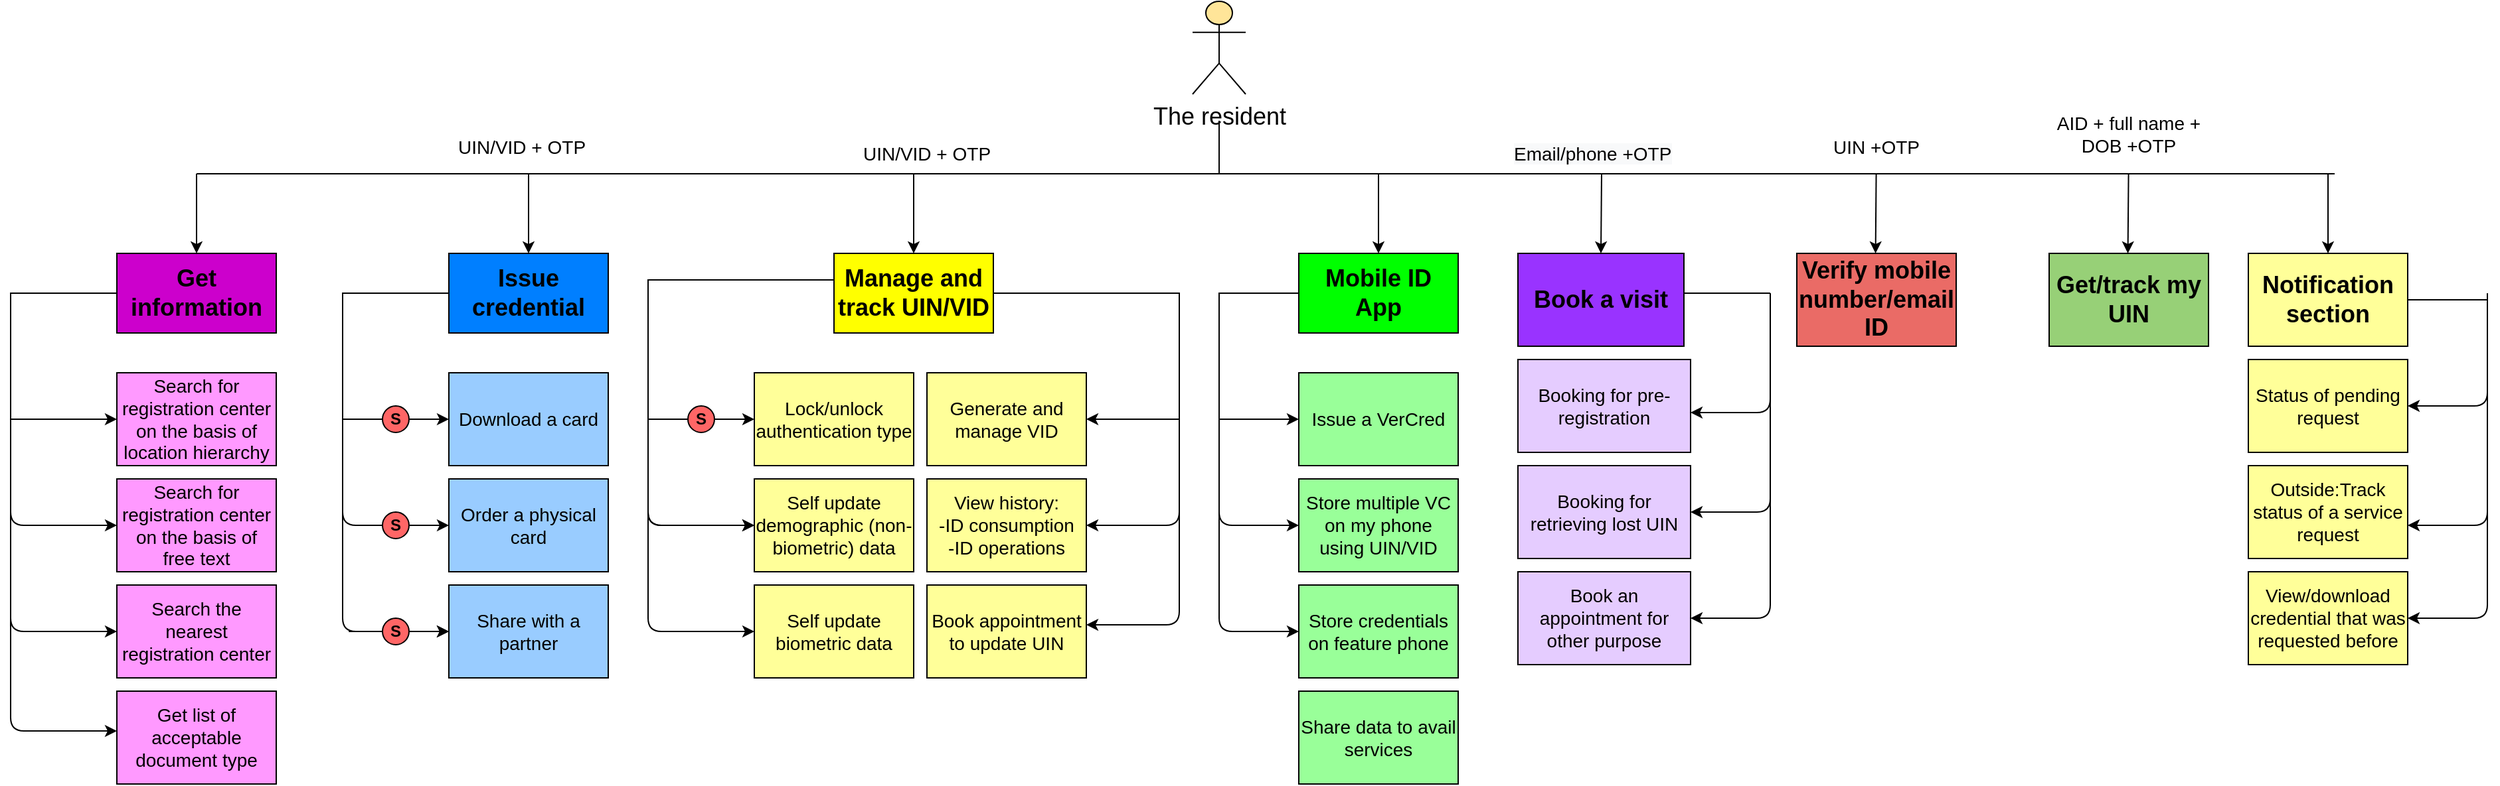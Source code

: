 <mxfile version="13.0.3" type="device" pages="10"><diagram id="jlBUsHKN5CuXZnvi7RGA" name="Feature list"><mxGraphModel dx="1962" dy="850" grid="1" gridSize="10" guides="1" tooltips="1" connect="1" arrows="1" fold="1" page="1" pageScale="1" pageWidth="1920" pageHeight="1200" math="0" shadow="0"><root><mxCell id="h59vHotpthc3vI30siEq-0"/><mxCell id="h59vHotpthc3vI30siEq-1" parent="h59vHotpthc3vI30siEq-0"/><mxCell id="h59vHotpthc3vI30siEq-2" value="&lt;font style=&quot;font-size: 18px&quot;&gt;The resident&lt;/font&gt;" style="shape=umlActor;verticalLabelPosition=bottom;labelBackgroundColor=#ffffff;verticalAlign=top;html=1;outlineConnect=0;fillColor=#FFE599;strokeColor=#000000;" parent="h59vHotpthc3vI30siEq-1" vertex="1"><mxGeometry x="920" y="60" width="40" height="70" as="geometry"/></mxCell><mxCell id="h59vHotpthc3vI30siEq-3" value="" style="endArrow=none;html=1;" parent="h59vHotpthc3vI30siEq-1" edge="1"><mxGeometry width="50" height="50" relative="1" as="geometry"><mxPoint x="940" y="190" as="sourcePoint"/><mxPoint x="940" y="150" as="targetPoint"/><Array as="points"/></mxGeometry></mxCell><mxCell id="h59vHotpthc3vI30siEq-4" value="" style="endArrow=none;html=1;" parent="h59vHotpthc3vI30siEq-1" edge="1"><mxGeometry width="50" height="50" relative="1" as="geometry"><mxPoint x="170" y="190" as="sourcePoint"/><mxPoint x="1780" y="190" as="targetPoint"/></mxGeometry></mxCell><mxCell id="h59vHotpthc3vI30siEq-5" value="" style="endArrow=classic;html=1;entryX=0.5;entryY=0;entryDx=0;entryDy=0;" parent="h59vHotpthc3vI30siEq-1" edge="1"><mxGeometry width="50" height="50" relative="1" as="geometry"><mxPoint x="170" y="190" as="sourcePoint"/><mxPoint x="170" y="250" as="targetPoint"/><Array as="points"><mxPoint x="170" y="230"/></Array></mxGeometry></mxCell><mxCell id="h59vHotpthc3vI30siEq-6" value="" style="endArrow=classic;html=1;entryX=0.5;entryY=0;entryDx=0;entryDy=0;" parent="h59vHotpthc3vI30siEq-1" target="h59vHotpthc3vI30siEq-14" edge="1"><mxGeometry width="50" height="50" relative="1" as="geometry"><mxPoint x="420" y="190" as="sourcePoint"/><mxPoint x="410" y="250" as="targetPoint"/><Array as="points"/></mxGeometry></mxCell><mxCell id="h59vHotpthc3vI30siEq-7" value="" style="endArrow=classic;html=1;" parent="h59vHotpthc3vI30siEq-1" target="h59vHotpthc3vI30siEq-9" edge="1"><mxGeometry width="50" height="50" relative="1" as="geometry"><mxPoint x="710" y="190" as="sourcePoint"/><mxPoint x="810" y="240" as="targetPoint"/><Array as="points"/></mxGeometry></mxCell><mxCell id="h59vHotpthc3vI30siEq-8" value="" style="endArrow=classic;html=1;entryX=0.5;entryY=0;entryDx=0;entryDy=0;entryPerimeter=0;" parent="h59vHotpthc3vI30siEq-1" target="h59vHotpthc3vI30siEq-16" edge="1"><mxGeometry width="50" height="50" relative="1" as="geometry"><mxPoint x="1060" y="190" as="sourcePoint"/><mxPoint x="1050" y="240" as="targetPoint"/></mxGeometry></mxCell><mxCell id="h59vHotpthc3vI30siEq-9" value="&lt;span&gt;&lt;font style=&quot;font-size: 18px&quot;&gt;&lt;b&gt;Manage and track UIN/VID&lt;/b&gt;&lt;/font&gt;&lt;/span&gt;" style="rounded=0;whiteSpace=wrap;html=1;fillColor=#FFFF00;" parent="h59vHotpthc3vI30siEq-1" vertex="1"><mxGeometry x="650" y="250" width="120" height="60" as="geometry"/></mxCell><mxCell id="h59vHotpthc3vI30siEq-10" value="" style="edgeStyle=orthogonalEdgeStyle;rounded=0;orthogonalLoop=1;jettySize=auto;html=1;entryX=0;entryY=0.5;entryDx=0;entryDy=0;" parent="h59vHotpthc3vI30siEq-1" source="h59vHotpthc3vI30siEq-11" target="h59vHotpthc3vI30siEq-12" edge="1"><mxGeometry relative="1" as="geometry"><mxPoint x="30" y="390" as="targetPoint"/><Array as="points"><mxPoint x="30" y="280"/><mxPoint x="30" y="375"/></Array></mxGeometry></mxCell><mxCell id="h59vHotpthc3vI30siEq-11" value="&lt;span&gt;&lt;font style=&quot;font-size: 18px&quot;&gt;&lt;b&gt;Get information&lt;/b&gt;&lt;/font&gt;&lt;/span&gt;" style="rounded=0;whiteSpace=wrap;html=1;fillColor=#CC00CC;" parent="h59vHotpthc3vI30siEq-1" vertex="1"><mxGeometry x="110" y="250" width="120" height="60" as="geometry"/></mxCell><mxCell id="h59vHotpthc3vI30siEq-12" value="&lt;font style=&quot;font-size: 14px&quot;&gt;Search for registration center on the basis of location hierarchy&lt;/font&gt;" style="rounded=0;whiteSpace=wrap;html=1;fillColor=#FF99FF;" parent="h59vHotpthc3vI30siEq-1" vertex="1"><mxGeometry x="110" y="340" width="120" height="70" as="geometry"/></mxCell><mxCell id="h59vHotpthc3vI30siEq-13" value="&lt;span&gt;&lt;font style=&quot;font-size: 14px&quot;&gt;Search the nearest registration center&lt;/font&gt;&lt;/span&gt;" style="rounded=0;whiteSpace=wrap;html=1;fillColor=#FF99FF;" parent="h59vHotpthc3vI30siEq-1" vertex="1"><mxGeometry x="110" y="500" width="120" height="70" as="geometry"/></mxCell><mxCell id="h59vHotpthc3vI30siEq-14" value="&lt;span&gt;&lt;font style=&quot;font-size: 18px&quot;&gt;&lt;b&gt;Issue credential&lt;/b&gt;&lt;/font&gt;&lt;/span&gt;" style="rounded=0;whiteSpace=wrap;html=1;fillColor=#007FFF;" parent="h59vHotpthc3vI30siEq-1" vertex="1"><mxGeometry x="360" y="250" width="120" height="60" as="geometry"/></mxCell><mxCell id="h59vHotpthc3vI30siEq-15" value="&lt;span&gt;&lt;font style=&quot;font-size: 14px&quot;&gt;Download a card&lt;/font&gt;&lt;/span&gt;" style="rounded=0;whiteSpace=wrap;html=1;fillColor=#99CCFF;" parent="h59vHotpthc3vI30siEq-1" vertex="1"><mxGeometry x="360" y="340" width="120" height="70" as="geometry"/></mxCell><mxCell id="h59vHotpthc3vI30siEq-16" value="&lt;span&gt;&lt;font style=&quot;font-size: 18px&quot;&gt;&lt;b&gt;Mobile ID App&lt;/b&gt;&lt;/font&gt;&lt;/span&gt;" style="rounded=0;whiteSpace=wrap;html=1;fillColor=#00FF00;" parent="h59vHotpthc3vI30siEq-1" vertex="1"><mxGeometry x="1000" y="250" width="120" height="60" as="geometry"/></mxCell><mxCell id="h59vHotpthc3vI30siEq-17" value="&lt;font style=&quot;font-size: 14px&quot;&gt;Search for registration center on the basis of free text&lt;/font&gt;" style="rounded=0;whiteSpace=wrap;html=1;fillColor=#FF99FF;" parent="h59vHotpthc3vI30siEq-1" vertex="1"><mxGeometry x="110" y="420" width="120" height="70" as="geometry"/></mxCell><mxCell id="h59vHotpthc3vI30siEq-18" value="&lt;span&gt;&lt;font style=&quot;font-size: 14px&quot;&gt;Get list of acceptable document type&lt;/font&gt;&lt;/span&gt;" style="rounded=0;whiteSpace=wrap;html=1;fillColor=#FF99FF;" parent="h59vHotpthc3vI30siEq-1" vertex="1"><mxGeometry x="110" y="580" width="120" height="70" as="geometry"/></mxCell><mxCell id="h59vHotpthc3vI30siEq-19" value="&lt;span&gt;&lt;font style=&quot;font-size: 14px&quot;&gt;Order a physical card&lt;/font&gt;&lt;/span&gt;" style="rounded=0;whiteSpace=wrap;html=1;fillColor=#99CCFF;" parent="h59vHotpthc3vI30siEq-1" vertex="1"><mxGeometry x="360" y="420" width="120" height="70" as="geometry"/></mxCell><mxCell id="h59vHotpthc3vI30siEq-20" value="" style="endArrow=classic;html=1;entryX=0;entryY=0.5;entryDx=0;entryDy=0;" parent="h59vHotpthc3vI30siEq-1" target="h59vHotpthc3vI30siEq-17" edge="1"><mxGeometry width="50" height="50" relative="1" as="geometry"><mxPoint x="30" y="360" as="sourcePoint"/><mxPoint x="270" y="420" as="targetPoint"/><Array as="points"><mxPoint x="30" y="455"/></Array></mxGeometry></mxCell><mxCell id="h59vHotpthc3vI30siEq-21" value="" style="endArrow=classic;html=1;entryX=0;entryY=0.5;entryDx=0;entryDy=0;" parent="h59vHotpthc3vI30siEq-1" edge="1"><mxGeometry width="50" height="50" relative="1" as="geometry"><mxPoint x="30" y="440" as="sourcePoint"/><mxPoint x="110" y="535" as="targetPoint"/><Array as="points"><mxPoint x="30" y="535"/></Array></mxGeometry></mxCell><mxCell id="h59vHotpthc3vI30siEq-22" value="" style="endArrow=classic;html=1;entryX=0;entryY=0.5;entryDx=0;entryDy=0;" parent="h59vHotpthc3vI30siEq-1" edge="1"><mxGeometry width="50" height="50" relative="1" as="geometry"><mxPoint x="30" y="520" as="sourcePoint"/><mxPoint x="110" y="610" as="targetPoint"/><Array as="points"><mxPoint x="30" y="610"/></Array></mxGeometry></mxCell><mxCell id="h59vHotpthc3vI30siEq-23" value="" style="edgeStyle=orthogonalEdgeStyle;rounded=0;orthogonalLoop=1;jettySize=auto;html=1;entryX=0;entryY=0.5;entryDx=0;entryDy=0;" parent="h59vHotpthc3vI30siEq-1" edge="1"><mxGeometry relative="1" as="geometry"><mxPoint x="360" y="280" as="sourcePoint"/><mxPoint x="360" y="375" as="targetPoint"/><Array as="points"><mxPoint x="280" y="280"/><mxPoint x="280" y="375"/></Array></mxGeometry></mxCell><mxCell id="h59vHotpthc3vI30siEq-24" value="" style="endArrow=classic;html=1;entryX=0;entryY=0.5;entryDx=0;entryDy=0;" parent="h59vHotpthc3vI30siEq-1" edge="1"><mxGeometry width="50" height="50" relative="1" as="geometry"><mxPoint x="280" y="360" as="sourcePoint"/><mxPoint x="360" y="455" as="targetPoint"/><Array as="points"><mxPoint x="280" y="455"/></Array></mxGeometry></mxCell><mxCell id="h59vHotpthc3vI30siEq-25" value="" style="endArrow=classic;html=1;entryX=0;entryY=0.5;entryDx=0;entryDy=0;" parent="h59vHotpthc3vI30siEq-1" source="h59vHotpthc3vI30siEq-60" edge="1"><mxGeometry width="50" height="50" relative="1" as="geometry"><mxPoint x="280" y="440" as="sourcePoint"/><mxPoint x="360" y="535" as="targetPoint"/><Array as="points"><mxPoint x="280" y="535"/></Array></mxGeometry></mxCell><mxCell id="h59vHotpthc3vI30siEq-26" value="&lt;span&gt;&lt;font style=&quot;font-size: 14px&quot;&gt;Share with a partner&lt;/font&gt;&lt;/span&gt;" style="rounded=0;whiteSpace=wrap;html=1;fillColor=#99CCFF;strokeColor=#000000;" parent="h59vHotpthc3vI30siEq-1" vertex="1"><mxGeometry x="360" y="500" width="120" height="70" as="geometry"/></mxCell><mxCell id="h59vHotpthc3vI30siEq-27" value="&lt;span style=&quot;font-size: 14px&quot;&gt;Lock/unlock authentication type&lt;/span&gt;" style="rounded=0;whiteSpace=wrap;html=1;fillColor=#FFFF99;" parent="h59vHotpthc3vI30siEq-1" vertex="1"><mxGeometry x="590" y="340" width="120" height="70" as="geometry"/></mxCell><mxCell id="h59vHotpthc3vI30siEq-28" value="&lt;span style=&quot;font-size: 14px&quot;&gt;Self update demographic (non-biometric) data&lt;/span&gt;" style="rounded=0;whiteSpace=wrap;html=1;fillColor=#FFFF99;strokeColor=#000000;" parent="h59vHotpthc3vI30siEq-1" vertex="1"><mxGeometry x="590" y="420" width="120" height="70" as="geometry"/></mxCell><mxCell id="h59vHotpthc3vI30siEq-29" value="&lt;span style=&quot;font-size: 14px&quot;&gt;Self update biometric data&lt;/span&gt;&lt;span&gt;&lt;font&gt;&lt;br&gt;&lt;/font&gt;&lt;/span&gt;" style="rounded=0;whiteSpace=wrap;html=1;fillColor=#FFFF99;" parent="h59vHotpthc3vI30siEq-1" vertex="1"><mxGeometry x="590" y="500" width="120" height="70" as="geometry"/></mxCell><mxCell id="h59vHotpthc3vI30siEq-30" value="" style="endArrow=classic;html=1;entryX=0;entryY=0.5;entryDx=0;entryDy=0;" parent="h59vHotpthc3vI30siEq-1" edge="1"><mxGeometry width="50" height="50" relative="1" as="geometry"><mxPoint x="510" y="360" as="sourcePoint"/><mxPoint x="590" y="455" as="targetPoint"/><Array as="points"><mxPoint x="510" y="455"/></Array></mxGeometry></mxCell><mxCell id="h59vHotpthc3vI30siEq-31" value="" style="endArrow=classic;html=1;entryX=0;entryY=0.5;entryDx=0;entryDy=0;" parent="h59vHotpthc3vI30siEq-1" edge="1"><mxGeometry width="50" height="50" relative="1" as="geometry"><mxPoint x="510" y="440" as="sourcePoint"/><mxPoint x="590" y="535" as="targetPoint"/><Array as="points"><mxPoint x="510" y="535"/></Array></mxGeometry></mxCell><mxCell id="h59vHotpthc3vI30siEq-34" value="&lt;span style=&quot;font-size: 14px&quot;&gt;Issue a VerCred&lt;/span&gt;" style="rounded=0;whiteSpace=wrap;html=1;fillColor=#99FF99;" parent="h59vHotpthc3vI30siEq-1" vertex="1"><mxGeometry x="1000" y="340" width="120" height="70" as="geometry"/></mxCell><mxCell id="h59vHotpthc3vI30siEq-35" value="&lt;span style=&quot;font-size: 14px&quot;&gt;Store multiple VC on my phone using UIN/VID&lt;/span&gt;" style="rounded=0;whiteSpace=wrap;html=1;fillColor=#99FF99;" parent="h59vHotpthc3vI30siEq-1" vertex="1"><mxGeometry x="1000" y="420" width="120" height="70" as="geometry"/></mxCell><mxCell id="h59vHotpthc3vI30siEq-36" value="" style="endArrow=classic;html=1;entryX=0;entryY=0.5;entryDx=0;entryDy=0;" parent="h59vHotpthc3vI30siEq-1" edge="1"><mxGeometry width="50" height="50" relative="1" as="geometry"><mxPoint x="940" y="350" as="sourcePoint"/><mxPoint x="1000" y="455" as="targetPoint"/><Array as="points"><mxPoint x="940" y="400"/><mxPoint x="940" y="455"/></Array></mxGeometry></mxCell><mxCell id="h59vHotpthc3vI30siEq-37" value="" style="edgeStyle=orthogonalEdgeStyle;rounded=0;orthogonalLoop=1;jettySize=auto;html=1;entryX=0;entryY=0.5;entryDx=0;entryDy=0;exitX=0;exitY=0.5;exitDx=0;exitDy=0;" parent="h59vHotpthc3vI30siEq-1" source="h59vHotpthc3vI30siEq-16" edge="1"><mxGeometry relative="1" as="geometry"><mxPoint x="990" y="280" as="sourcePoint"/><mxPoint x="1000" y="375" as="targetPoint"/><Array as="points"><mxPoint x="940" y="280"/><mxPoint x="940" y="375"/></Array></mxGeometry></mxCell><mxCell id="h59vHotpthc3vI30siEq-38" value="&lt;span style=&quot;font-size: 14px&quot;&gt;Generate and manage VID&lt;/span&gt;" style="rounded=0;whiteSpace=wrap;html=1;fillColor=#FFFF99;" parent="h59vHotpthc3vI30siEq-1" vertex="1"><mxGeometry x="720" y="340" width="120" height="70" as="geometry"/></mxCell><mxCell id="h59vHotpthc3vI30siEq-39" value="&lt;span&gt;&lt;font style=&quot;font-size: 14px&quot;&gt;View history:&lt;br&gt;-ID consumption&lt;br&gt;-ID operations&lt;br&gt;&lt;/font&gt;&lt;/span&gt;" style="rounded=0;whiteSpace=wrap;html=1;fillColor=#FFFF99;" parent="h59vHotpthc3vI30siEq-1" vertex="1"><mxGeometry x="720" y="420" width="120" height="70" as="geometry"/></mxCell><mxCell id="h59vHotpthc3vI30siEq-42" value="" style="edgeStyle=orthogonalEdgeStyle;rounded=0;orthogonalLoop=1;jettySize=auto;html=1;exitX=1;exitY=0.5;exitDx=0;exitDy=0;entryX=1;entryY=0.5;entryDx=0;entryDy=0;" parent="h59vHotpthc3vI30siEq-1" source="h59vHotpthc3vI30siEq-9" target="h59vHotpthc3vI30siEq-38" edge="1"><mxGeometry relative="1" as="geometry"><mxPoint x="600" y="290" as="sourcePoint"/><mxPoint x="860" y="385" as="targetPoint"/><Array as="points"><mxPoint x="910" y="280"/><mxPoint x="910" y="375"/></Array></mxGeometry></mxCell><mxCell id="h59vHotpthc3vI30siEq-43" value="" style="endArrow=classic;html=1;" parent="h59vHotpthc3vI30siEq-1" edge="1"><mxGeometry width="50" height="50" relative="1" as="geometry"><mxPoint x="910" y="440" as="sourcePoint"/><mxPoint x="840" y="530" as="targetPoint"/><Array as="points"><mxPoint x="910" y="530"/></Array></mxGeometry></mxCell><mxCell id="h59vHotpthc3vI30siEq-47" value="&lt;b&gt;S&lt;/b&gt;" style="ellipse;whiteSpace=wrap;html=1;aspect=fixed;fillColor=#FF6666;" parent="h59vHotpthc3vI30siEq-1" vertex="1"><mxGeometry x="310" y="365" width="20" height="20" as="geometry"/></mxCell><mxCell id="h59vHotpthc3vI30siEq-49" value="&lt;b&gt;S&lt;/b&gt;" style="ellipse;whiteSpace=wrap;html=1;aspect=fixed;fillColor=#FF6666;" parent="h59vHotpthc3vI30siEq-1" vertex="1"><mxGeometry x="310" y="445" width="20" height="20" as="geometry"/></mxCell><mxCell id="h59vHotpthc3vI30siEq-50" value="" style="endArrow=classic;html=1;entryX=0;entryY=0.5;entryDx=0;entryDy=0;" parent="h59vHotpthc3vI30siEq-1" edge="1"><mxGeometry width="50" height="50" relative="1" as="geometry"><mxPoint x="280" y="440" as="sourcePoint"/><mxPoint x="360" y="535" as="targetPoint"/><Array as="points"><mxPoint x="280" y="535"/></Array></mxGeometry></mxCell><mxCell id="h59vHotpthc3vI30siEq-52" value="&lt;span style=&quot;font-size: 14px&quot;&gt;Store credentials on feature phone&lt;/span&gt;" style="rounded=0;whiteSpace=wrap;html=1;fillColor=#99FF99;" parent="h59vHotpthc3vI30siEq-1" vertex="1"><mxGeometry x="1000" y="500" width="120" height="70" as="geometry"/></mxCell><mxCell id="h59vHotpthc3vI30siEq-53" value="&lt;span style=&quot;font-size: 14px&quot;&gt;Share data to avail services&lt;/span&gt;" style="rounded=0;whiteSpace=wrap;html=1;fillColor=#99FF99;" parent="h59vHotpthc3vI30siEq-1" vertex="1"><mxGeometry x="1000" y="580" width="120" height="70" as="geometry"/></mxCell><mxCell id="h59vHotpthc3vI30siEq-54" value="" style="endArrow=classic;html=1;entryX=1;entryY=0.5;entryDx=0;entryDy=0;" parent="h59vHotpthc3vI30siEq-1" target="h59vHotpthc3vI30siEq-39" edge="1"><mxGeometry width="50" height="50" relative="1" as="geometry"><mxPoint x="910" y="370" as="sourcePoint"/><mxPoint x="849.659" y="457.131" as="targetPoint"/><Array as="points"><mxPoint x="910" y="455"/></Array></mxGeometry></mxCell><mxCell id="h59vHotpthc3vI30siEq-57" value="" style="endArrow=classic;html=1;entryX=0;entryY=0.5;entryDx=0;entryDy=0;" parent="h59vHotpthc3vI30siEq-1" edge="1"><mxGeometry width="50" height="50" relative="1" as="geometry"><mxPoint x="510" y="360" as="sourcePoint"/><mxPoint x="590" y="455" as="targetPoint"/><Array as="points"><mxPoint x="510" y="455"/></Array></mxGeometry></mxCell><mxCell id="h59vHotpthc3vI30siEq-59" value="" style="endArrow=classic;html=1;entryX=0;entryY=0.5;entryDx=0;entryDy=0;" parent="h59vHotpthc3vI30siEq-1" edge="1"><mxGeometry width="50" height="50" relative="1" as="geometry"><mxPoint x="940" y="430" as="sourcePoint"/><mxPoint x="1000" y="535" as="targetPoint"/><Array as="points"><mxPoint x="940" y="480"/><mxPoint x="940" y="535"/></Array></mxGeometry></mxCell><mxCell id="h59vHotpthc3vI30siEq-60" value="&lt;b&gt;S&lt;/b&gt;" style="ellipse;whiteSpace=wrap;html=1;aspect=fixed;fillColor=#FF6666;" parent="h59vHotpthc3vI30siEq-1" vertex="1"><mxGeometry x="310" y="525" width="20" height="20" as="geometry"/></mxCell><mxCell id="h59vHotpthc3vI30siEq-63" value="&lt;span&gt;&lt;font style=&quot;font-size: 18px&quot;&gt;&lt;b&gt;Book a visit&lt;/b&gt;&lt;/font&gt;&lt;/span&gt;" style="rounded=0;whiteSpace=wrap;html=1;fillColor=#9933FF;" parent="h59vHotpthc3vI30siEq-1" vertex="1"><mxGeometry x="1165" y="250" width="125" height="70" as="geometry"/></mxCell><mxCell id="h59vHotpthc3vI30siEq-64" value="&lt;span style=&quot;font-size: 14px&quot;&gt;Booking for retrieving lost UIN&lt;/span&gt;" style="rounded=0;whiteSpace=wrap;html=1;fillColor=#E5CCFF;" parent="h59vHotpthc3vI30siEq-1" vertex="1"><mxGeometry x="1165" y="410" width="130" height="70" as="geometry"/></mxCell><mxCell id="h59vHotpthc3vI30siEq-65" value="&lt;span&gt;&lt;font style=&quot;font-size: 14px&quot;&gt;Book an appointment for other purpose&lt;/font&gt;&lt;/span&gt;" style="rounded=0;whiteSpace=wrap;html=1;fillColor=#E5CCFF;" parent="h59vHotpthc3vI30siEq-1" vertex="1"><mxGeometry x="1165" y="490" width="130" height="70" as="geometry"/></mxCell><mxCell id="h59vHotpthc3vI30siEq-66" value="&lt;span style=&quot;font-size: 14px&quot;&gt;Booking for pre-registration&lt;/span&gt;" style="rounded=0;whiteSpace=wrap;html=1;fillColor=#E5CCFF;" parent="h59vHotpthc3vI30siEq-1" vertex="1"><mxGeometry x="1165" y="330" width="130" height="70" as="geometry"/></mxCell><mxCell id="h59vHotpthc3vI30siEq-68" value="" style="endArrow=classic;html=1;" parent="h59vHotpthc3vI30siEq-1" edge="1"><mxGeometry width="50" height="50" relative="1" as="geometry"><mxPoint x="1355" y="280" as="sourcePoint"/><mxPoint x="1295" y="370" as="targetPoint"/><Array as="points"><mxPoint x="1355" y="370"/></Array></mxGeometry></mxCell><mxCell id="h59vHotpthc3vI30siEq-69" value="" style="endArrow=classic;html=1;entryX=1;entryY=0.5;entryDx=0;entryDy=0;" parent="h59vHotpthc3vI30siEq-1" target="h59vHotpthc3vI30siEq-64" edge="1"><mxGeometry width="50" height="50" relative="1" as="geometry"><mxPoint x="1355.0" y="350" as="sourcePoint"/><mxPoint x="1285" y="440" as="targetPoint"/><Array as="points"><mxPoint x="1355" y="445"/></Array></mxGeometry></mxCell><mxCell id="h59vHotpthc3vI30siEq-70" value="" style="endArrow=classic;html=1;" parent="h59vHotpthc3vI30siEq-1" edge="1"><mxGeometry width="50" height="50" relative="1" as="geometry"><mxPoint x="1355.0" y="420" as="sourcePoint"/><mxPoint x="1295" y="525" as="targetPoint"/><Array as="points"><mxPoint x="1355" y="525"/></Array></mxGeometry></mxCell><mxCell id="h59vHotpthc3vI30siEq-71" value="" style="endArrow=none;html=1;" parent="h59vHotpthc3vI30siEq-1" edge="1"><mxGeometry width="50" height="50" relative="1" as="geometry"><mxPoint x="1290" y="280" as="sourcePoint"/><mxPoint x="1355" y="280" as="targetPoint"/></mxGeometry></mxCell><mxCell id="h59vHotpthc3vI30siEq-72" value="&lt;span style=&quot;font-size: 18px&quot;&gt;&lt;b&gt;Verify mobile number/email ID&lt;/b&gt;&lt;/span&gt;" style="rounded=0;whiteSpace=wrap;html=1;fillColor=#EA6B66;" parent="h59vHotpthc3vI30siEq-1" vertex="1"><mxGeometry x="1375" y="250" width="120" height="70" as="geometry"/></mxCell><mxCell id="h59vHotpthc3vI30siEq-73" value="" style="endArrow=classic;html=1;entryX=0.5;entryY=0;entryDx=0;entryDy=0;" parent="h59vHotpthc3vI30siEq-1" edge="1"><mxGeometry width="50" height="50" relative="1" as="geometry"><mxPoint x="1434.79" y="190" as="sourcePoint"/><mxPoint x="1434.29" y="250" as="targetPoint"/></mxGeometry></mxCell><mxCell id="h59vHotpthc3vI30siEq-74" value="&lt;span style=&quot;font-size: 18px&quot;&gt;&lt;b&gt;Get/track my UIN&lt;/b&gt;&lt;/span&gt;" style="rounded=0;whiteSpace=wrap;html=1;fillColor=#97D077;" parent="h59vHotpthc3vI30siEq-1" vertex="1"><mxGeometry x="1565" y="250" width="120" height="70" as="geometry"/></mxCell><mxCell id="h59vHotpthc3vI30siEq-75" value="" style="endArrow=classic;html=1;entryX=0.5;entryY=0;entryDx=0;entryDy=0;" parent="h59vHotpthc3vI30siEq-1" edge="1"><mxGeometry width="50" height="50" relative="1" as="geometry"><mxPoint x="1624.79" y="190" as="sourcePoint"/><mxPoint x="1624.29" y="250" as="targetPoint"/></mxGeometry></mxCell><mxCell id="rTk8VWqJLC4FlKulPgNO-2" value="" style="edgeStyle=orthogonalEdgeStyle;rounded=0;orthogonalLoop=1;jettySize=auto;html=1;entryX=0;entryY=0.5;entryDx=0;entryDy=0;" edge="1" parent="h59vHotpthc3vI30siEq-1" target="h59vHotpthc3vI30siEq-27"><mxGeometry relative="1" as="geometry"><mxPoint x="650" y="365" as="targetPoint"/><Array as="points"><mxPoint x="510" y="270"/><mxPoint x="510" y="375"/></Array><mxPoint x="650" y="270" as="sourcePoint"/></mxGeometry></mxCell><mxCell id="h59vHotpthc3vI30siEq-51" value="&lt;b&gt;S&lt;/b&gt;" style="ellipse;whiteSpace=wrap;html=1;aspect=fixed;fillColor=#FF6666;" parent="h59vHotpthc3vI30siEq-1" vertex="1"><mxGeometry x="540" y="365" width="20" height="20" as="geometry"/></mxCell><mxCell id="rTk8VWqJLC4FlKulPgNO-3" value="&lt;b&gt;&lt;font style=&quot;font-size: 18px&quot;&gt;Notification section&lt;/font&gt;&lt;/b&gt;" style="rounded=0;whiteSpace=wrap;html=1;fillColor=#FFFF99;" vertex="1" parent="h59vHotpthc3vI30siEq-1"><mxGeometry x="1715" y="250" width="120" height="70" as="geometry"/></mxCell><mxCell id="rTk8VWqJLC4FlKulPgNO-4" value="" style="endArrow=classic;html=1;entryX=0.5;entryY=0;entryDx=0;entryDy=0;" edge="1" parent="h59vHotpthc3vI30siEq-1" target="rTk8VWqJLC4FlKulPgNO-3"><mxGeometry width="50" height="50" relative="1" as="geometry"><mxPoint x="1775" y="190" as="sourcePoint"/><mxPoint x="1634.29" y="260" as="targetPoint"/></mxGeometry></mxCell><mxCell id="rTk8VWqJLC4FlKulPgNO-5" value="&lt;span style=&quot;font-size: 14px&quot;&gt;View/download credential that was requested before&lt;/span&gt;" style="rounded=0;whiteSpace=wrap;html=1;fillColor=#FFFF99;" vertex="1" parent="h59vHotpthc3vI30siEq-1"><mxGeometry x="1715" y="490" width="120" height="70" as="geometry"/></mxCell><mxCell id="rTk8VWqJLC4FlKulPgNO-6" value="&lt;span style=&quot;font-size: 14px&quot;&gt;Outside:Track status of a service request&lt;/span&gt;" style="rounded=0;whiteSpace=wrap;html=1;fillColor=#FFFF99;" vertex="1" parent="h59vHotpthc3vI30siEq-1"><mxGeometry x="1715" y="410" width="120" height="70" as="geometry"/></mxCell><mxCell id="rTk8VWqJLC4FlKulPgNO-7" value="&lt;span style=&quot;font-size: 14px&quot;&gt;Status of pending request&lt;/span&gt;" style="rounded=0;whiteSpace=wrap;html=1;fillColor=#FFFF99;" vertex="1" parent="h59vHotpthc3vI30siEq-1"><mxGeometry x="1715" y="330" width="120" height="70" as="geometry"/></mxCell><mxCell id="rTk8VWqJLC4FlKulPgNO-11" value="" style="endArrow=classic;html=1;" edge="1" parent="h59vHotpthc3vI30siEq-1"><mxGeometry width="50" height="50" relative="1" as="geometry"><mxPoint x="1895" y="280" as="sourcePoint"/><mxPoint x="1835" y="365" as="targetPoint"/><Array as="points"><mxPoint x="1895" y="365"/></Array></mxGeometry></mxCell><mxCell id="rTk8VWqJLC4FlKulPgNO-12" value="" style="endArrow=classic;html=1;" edge="1" parent="h59vHotpthc3vI30siEq-1"><mxGeometry width="50" height="50" relative="1" as="geometry"><mxPoint x="1895.0" y="420" as="sourcePoint"/><mxPoint x="1835" y="525" as="targetPoint"/><Array as="points"><mxPoint x="1895" y="525"/></Array></mxGeometry></mxCell><mxCell id="rTk8VWqJLC4FlKulPgNO-13" value="" style="endArrow=none;html=1;exitX=1;exitY=0.5;exitDx=0;exitDy=0;" edge="1" parent="h59vHotpthc3vI30siEq-1" source="rTk8VWqJLC4FlKulPgNO-3"><mxGeometry width="50" height="50" relative="1" as="geometry"><mxPoint x="1300" y="290" as="sourcePoint"/><mxPoint x="1895" y="285" as="targetPoint"/></mxGeometry></mxCell><mxCell id="rTk8VWqJLC4FlKulPgNO-14" value="" style="endArrow=classic;html=1;" edge="1" parent="h59vHotpthc3vI30siEq-1"><mxGeometry width="50" height="50" relative="1" as="geometry"><mxPoint x="1895.0" y="350" as="sourcePoint"/><mxPoint x="1835" y="455" as="targetPoint"/><Array as="points"><mxPoint x="1895" y="455"/></Array></mxGeometry></mxCell><mxCell id="rTk8VWqJLC4FlKulPgNO-15" value="&lt;span style=&quot;font-size: 14px&quot;&gt;Book appointment to update UIN&lt;/span&gt;&lt;span&gt;&lt;font&gt;&lt;br&gt;&lt;/font&gt;&lt;/span&gt;" style="rounded=0;whiteSpace=wrap;html=1;fillColor=#FFFF99;" vertex="1" parent="h59vHotpthc3vI30siEq-1"><mxGeometry x="720" y="500" width="120" height="70" as="geometry"/></mxCell><mxCell id="rTk8VWqJLC4FlKulPgNO-23" value="&lt;font style=&quot;font-size: 14px&quot;&gt;AID + full name + DOB +OTP&lt;/font&gt;" style="text;html=1;strokeColor=none;fillColor=none;align=center;verticalAlign=middle;whiteSpace=wrap;rounded=0;" vertex="1" parent="h59vHotpthc3vI30siEq-1"><mxGeometry x="1555" y="150" width="140" height="20" as="geometry"/></mxCell><mxCell id="h59vHotpthc3vI30siEq-48" value="&lt;font style=&quot;font-size: 14px&quot;&gt;UIN/VID + OTP&lt;/font&gt;" style="text;html=1;strokeColor=none;fillColor=none;align=center;verticalAlign=middle;whiteSpace=wrap;rounded=0;" parent="h59vHotpthc3vI30siEq-1" vertex="1"><mxGeometry x="650" y="165" width="140" height="20" as="geometry"/></mxCell><mxCell id="rTk8VWqJLC4FlKulPgNO-26" value="&lt;font style=&quot;font-size: 14px&quot;&gt;UIN +OTP&lt;/font&gt;" style="text;html=1;strokeColor=none;fillColor=none;align=center;verticalAlign=middle;whiteSpace=wrap;rounded=0;" vertex="1" parent="h59vHotpthc3vI30siEq-1"><mxGeometry x="1390" y="160" width="90" height="20" as="geometry"/></mxCell><mxCell id="rTk8VWqJLC4FlKulPgNO-32" value="" style="endArrow=classic;html=1;entryX=0.5;entryY=0;entryDx=0;entryDy=0;" edge="1" parent="h59vHotpthc3vI30siEq-1" target="h59vHotpthc3vI30siEq-63"><mxGeometry width="50" height="50" relative="1" as="geometry"><mxPoint x="1228" y="190" as="sourcePoint"/><mxPoint x="1195" y="450" as="targetPoint"/></mxGeometry></mxCell><mxCell id="rTk8VWqJLC4FlKulPgNO-33" value="&lt;!--StartFragment--&gt;&lt;span style=&quot;font-family: Helvetica; font-size: 14px; font-style: normal; font-variant-ligatures: normal; font-variant-caps: normal; font-weight: 400; letter-spacing: normal; orphans: 2; text-align: center; text-indent: 0px; text-transform: none; widows: 2; word-spacing: 0px; -webkit-text-stroke-width: 0px; background-color: rgb(248, 249, 250); text-decoration-style: initial; text-decoration-color: initial; float: none; display: inline !important;&quot;&gt;Email/phone +OTP&lt;/span&gt;&lt;!--EndFragment--&gt;" style="text;whiteSpace=wrap;html=1;" vertex="1" parent="h59vHotpthc3vI30siEq-1"><mxGeometry x="1160" y="160" width="140" height="30" as="geometry"/></mxCell><mxCell id="rTk8VWqJLC4FlKulPgNO-37" value="&lt;font style=&quot;font-size: 14px&quot;&gt;UIN/VID + OTP&lt;/font&gt;" style="text;html=1;strokeColor=none;fillColor=none;align=center;verticalAlign=middle;whiteSpace=wrap;rounded=0;" vertex="1" parent="h59vHotpthc3vI30siEq-1"><mxGeometry x="360" y="160" width="110" height="20" as="geometry"/></mxCell></root></mxGraphModel></diagram><diagram id="63wJ3Z3I1BLferasHiZM" name="PC"><mxGraphModel dx="1681" dy="729" grid="1" gridSize="10" guides="1" tooltips="1" connect="1" arrows="1" fold="1" page="1" pageScale="1" pageWidth="1920" pageHeight="1200" math="0" shadow="0"><root><mxCell id="8ivpp91eyP59YLcoRAqP-0"/><mxCell id="8ivpp91eyP59YLcoRAqP-1" parent="8ivpp91eyP59YLcoRAqP-0"/><mxCell id="903lbts9sSwBY0YVMMeW-1" value="&lt;font style=&quot;font-size: 14px&quot;&gt;The resident&lt;/font&gt;" style="shape=umlActor;verticalLabelPosition=bottom;labelBackgroundColor=#ffffff;verticalAlign=top;html=1;outlineConnect=0;fillColor=#FFE599;strokeColor=#000000;" vertex="1" parent="8ivpp91eyP59YLcoRAqP-1"><mxGeometry x="930" y="195" width="40" height="70" as="geometry"/></mxCell><mxCell id="903lbts9sSwBY0YVMMeW-2" value="" style="endArrow=none;html=1;" edge="1" parent="8ivpp91eyP59YLcoRAqP-1"><mxGeometry width="50" height="50" relative="1" as="geometry"><mxPoint x="950" y="325" as="sourcePoint"/><mxPoint x="950" y="285" as="targetPoint"/><Array as="points"><mxPoint x="950" y="305"/></Array></mxGeometry></mxCell><mxCell id="903lbts9sSwBY0YVMMeW-3" value="" style="endArrow=none;html=1;" edge="1" parent="8ivpp91eyP59YLcoRAqP-1"><mxGeometry width="50" height="50" relative="1" as="geometry"><mxPoint x="260" y="330" as="sourcePoint"/><mxPoint x="1640" y="330" as="targetPoint"/></mxGeometry></mxCell><mxCell id="903lbts9sSwBY0YVMMeW-4" value="" style="endArrow=classic;html=1;entryX=0.5;entryY=0;entryDx=0;entryDy=0;" edge="1" parent="8ivpp91eyP59YLcoRAqP-1"><mxGeometry width="50" height="50" relative="1" as="geometry"><mxPoint x="260" y="330" as="sourcePoint"/><mxPoint x="260" y="390" as="targetPoint"/><Array as="points"><mxPoint x="260" y="370"/></Array></mxGeometry></mxCell><mxCell id="903lbts9sSwBY0YVMMeW-5" value="" style="endArrow=classic;html=1;entryX=0.5;entryY=0;entryDx=0;entryDy=0;" edge="1" parent="8ivpp91eyP59YLcoRAqP-1" target="903lbts9sSwBY0YVMMeW-13"><mxGeometry width="50" height="50" relative="1" as="geometry"><mxPoint x="510" y="330" as="sourcePoint"/><mxPoint x="500" y="390" as="targetPoint"/><Array as="points"/></mxGeometry></mxCell><mxCell id="903lbts9sSwBY0YVMMeW-6" value="" style="endArrow=classic;html=1;" edge="1" parent="8ivpp91eyP59YLcoRAqP-1" target="903lbts9sSwBY0YVMMeW-8"><mxGeometry width="50" height="50" relative="1" as="geometry"><mxPoint x="800" y="330" as="sourcePoint"/><mxPoint x="900" y="380" as="targetPoint"/><Array as="points"/></mxGeometry></mxCell><mxCell id="903lbts9sSwBY0YVMMeW-8" value="&lt;span&gt;&lt;font style=&quot;font-size: 18px&quot;&gt;&lt;b&gt;Manage and track UIN/VID&lt;/b&gt;&lt;/font&gt;&lt;/span&gt;" style="rounded=0;whiteSpace=wrap;html=1;fillColor=#FFFF00;" vertex="1" parent="8ivpp91eyP59YLcoRAqP-1"><mxGeometry x="740" y="390" width="120" height="60" as="geometry"/></mxCell><mxCell id="903lbts9sSwBY0YVMMeW-9" value="" style="edgeStyle=orthogonalEdgeStyle;rounded=0;orthogonalLoop=1;jettySize=auto;html=1;entryX=0;entryY=0.5;entryDx=0;entryDy=0;" edge="1" parent="8ivpp91eyP59YLcoRAqP-1" source="903lbts9sSwBY0YVMMeW-10" target="903lbts9sSwBY0YVMMeW-11"><mxGeometry relative="1" as="geometry"><mxPoint x="120" y="530" as="targetPoint"/><Array as="points"><mxPoint x="120" y="420"/><mxPoint x="120" y="515"/></Array></mxGeometry></mxCell><mxCell id="903lbts9sSwBY0YVMMeW-10" value="&lt;span&gt;&lt;font style=&quot;font-size: 18px&quot;&gt;&lt;b&gt;Get information&lt;/b&gt;&lt;/font&gt;&lt;/span&gt;" style="rounded=0;whiteSpace=wrap;html=1;fillColor=#CC00CC;" vertex="1" parent="8ivpp91eyP59YLcoRAqP-1"><mxGeometry x="200" y="390" width="120" height="60" as="geometry"/></mxCell><mxCell id="903lbts9sSwBY0YVMMeW-11" value="&lt;font style=&quot;font-size: 14px&quot;&gt;Search for registration center on the basis of location hierarchy&lt;/font&gt;" style="rounded=0;whiteSpace=wrap;html=1;fillColor=#FF99FF;" vertex="1" parent="8ivpp91eyP59YLcoRAqP-1"><mxGeometry x="200" y="480" width="120" height="70" as="geometry"/></mxCell><mxCell id="903lbts9sSwBY0YVMMeW-12" value="&lt;span&gt;&lt;font style=&quot;font-size: 14px&quot;&gt;Search the nearest registration center&lt;/font&gt;&lt;/span&gt;" style="rounded=0;whiteSpace=wrap;html=1;fillColor=#FF99FF;" vertex="1" parent="8ivpp91eyP59YLcoRAqP-1"><mxGeometry x="200" y="640" width="120" height="70" as="geometry"/></mxCell><mxCell id="903lbts9sSwBY0YVMMeW-13" value="&lt;span&gt;&lt;font style=&quot;font-size: 18px&quot;&gt;&lt;b&gt;Issue credential&lt;/b&gt;&lt;/font&gt;&lt;/span&gt;" style="rounded=0;whiteSpace=wrap;html=1;fillColor=#007FFF;" vertex="1" parent="8ivpp91eyP59YLcoRAqP-1"><mxGeometry x="450" y="390" width="120" height="60" as="geometry"/></mxCell><mxCell id="903lbts9sSwBY0YVMMeW-14" value="&lt;span&gt;&lt;font style=&quot;font-size: 14px&quot;&gt;Download a card&lt;/font&gt;&lt;/span&gt;" style="rounded=0;whiteSpace=wrap;html=1;fillColor=#99CCFF;" vertex="1" parent="8ivpp91eyP59YLcoRAqP-1"><mxGeometry x="450" y="480" width="120" height="70" as="geometry"/></mxCell><mxCell id="903lbts9sSwBY0YVMMeW-16" value="&lt;font style=&quot;font-size: 14px&quot;&gt;Search for registration center on the basis of free text&lt;/font&gt;" style="rounded=0;whiteSpace=wrap;html=1;fillColor=#FF99FF;" vertex="1" parent="8ivpp91eyP59YLcoRAqP-1"><mxGeometry x="200" y="560" width="120" height="70" as="geometry"/></mxCell><mxCell id="903lbts9sSwBY0YVMMeW-17" value="&lt;span&gt;&lt;font style=&quot;font-size: 14px&quot;&gt;Get list of acceptable document type&lt;/font&gt;&lt;/span&gt;" style="rounded=0;whiteSpace=wrap;html=1;fillColor=#FF99FF;" vertex="1" parent="8ivpp91eyP59YLcoRAqP-1"><mxGeometry x="200" y="720" width="120" height="70" as="geometry"/></mxCell><mxCell id="903lbts9sSwBY0YVMMeW-18" value="&lt;span&gt;&lt;font style=&quot;font-size: 14px&quot;&gt;Order a physical card&lt;/font&gt;&lt;/span&gt;" style="rounded=0;whiteSpace=wrap;html=1;fillColor=#99CCFF;" vertex="1" parent="8ivpp91eyP59YLcoRAqP-1"><mxGeometry x="450" y="560" width="120" height="70" as="geometry"/></mxCell><mxCell id="903lbts9sSwBY0YVMMeW-19" value="" style="endArrow=classic;html=1;entryX=0;entryY=0.5;entryDx=0;entryDy=0;" edge="1" parent="8ivpp91eyP59YLcoRAqP-1" target="903lbts9sSwBY0YVMMeW-16"><mxGeometry width="50" height="50" relative="1" as="geometry"><mxPoint x="120" y="500" as="sourcePoint"/><mxPoint x="360" y="560" as="targetPoint"/><Array as="points"><mxPoint x="120" y="595"/></Array></mxGeometry></mxCell><mxCell id="903lbts9sSwBY0YVMMeW-20" value="" style="endArrow=classic;html=1;entryX=0;entryY=0.5;entryDx=0;entryDy=0;" edge="1" parent="8ivpp91eyP59YLcoRAqP-1"><mxGeometry width="50" height="50" relative="1" as="geometry"><mxPoint x="120" y="580" as="sourcePoint"/><mxPoint x="200" y="675" as="targetPoint"/><Array as="points"><mxPoint x="120" y="675"/></Array></mxGeometry></mxCell><mxCell id="903lbts9sSwBY0YVMMeW-21" value="" style="endArrow=classic;html=1;entryX=0;entryY=0.5;entryDx=0;entryDy=0;" edge="1" parent="8ivpp91eyP59YLcoRAqP-1"><mxGeometry width="50" height="50" relative="1" as="geometry"><mxPoint x="120" y="660" as="sourcePoint"/><mxPoint x="200" y="750" as="targetPoint"/><Array as="points"><mxPoint x="120" y="750"/></Array></mxGeometry></mxCell><mxCell id="903lbts9sSwBY0YVMMeW-22" value="" style="edgeStyle=orthogonalEdgeStyle;rounded=0;orthogonalLoop=1;jettySize=auto;html=1;entryX=0;entryY=0.5;entryDx=0;entryDy=0;" edge="1" parent="8ivpp91eyP59YLcoRAqP-1"><mxGeometry relative="1" as="geometry"><mxPoint x="450" y="420" as="sourcePoint"/><mxPoint x="450" y="515" as="targetPoint"/><Array as="points"><mxPoint x="370" y="420"/><mxPoint x="370" y="515"/></Array></mxGeometry></mxCell><mxCell id="903lbts9sSwBY0YVMMeW-23" value="" style="endArrow=classic;html=1;entryX=0;entryY=0.5;entryDx=0;entryDy=0;" edge="1" parent="8ivpp91eyP59YLcoRAqP-1"><mxGeometry width="50" height="50" relative="1" as="geometry"><mxPoint x="370" y="500" as="sourcePoint"/><mxPoint x="450" y="595" as="targetPoint"/><Array as="points"><mxPoint x="370" y="595"/></Array></mxGeometry></mxCell><mxCell id="903lbts9sSwBY0YVMMeW-24" value="" style="endArrow=classic;html=1;entryX=0;entryY=0.5;entryDx=0;entryDy=0;" edge="1" parent="8ivpp91eyP59YLcoRAqP-1" source="903lbts9sSwBY0YVMMeW-47"><mxGeometry width="50" height="50" relative="1" as="geometry"><mxPoint x="370" y="580" as="sourcePoint"/><mxPoint x="450" y="675" as="targetPoint"/><Array as="points"><mxPoint x="370" y="675"/></Array></mxGeometry></mxCell><mxCell id="903lbts9sSwBY0YVMMeW-25" value="&lt;span&gt;&lt;font style=&quot;font-size: 14px&quot;&gt;Share with a partner&lt;/font&gt;&lt;/span&gt;" style="rounded=0;whiteSpace=wrap;html=1;fillColor=#99CCFF;strokeColor=#000000;" vertex="1" parent="8ivpp91eyP59YLcoRAqP-1"><mxGeometry x="450" y="640" width="120" height="70" as="geometry"/></mxCell><mxCell id="903lbts9sSwBY0YVMMeW-26" value="&lt;span style=&quot;font-size: 14px&quot;&gt;Lock/unlock authentication type&lt;/span&gt;" style="rounded=0;whiteSpace=wrap;html=1;fillColor=#FFFF99;" vertex="1" parent="8ivpp91eyP59YLcoRAqP-1"><mxGeometry x="680" y="480" width="120" height="70" as="geometry"/></mxCell><mxCell id="903lbts9sSwBY0YVMMeW-27" value="&lt;span style=&quot;font-size: 14px&quot;&gt;Self update demographic (non-biometric) data&lt;/span&gt;" style="rounded=0;whiteSpace=wrap;html=1;fillColor=#FFFF99;strokeColor=#000000;" vertex="1" parent="8ivpp91eyP59YLcoRAqP-1"><mxGeometry x="680" y="560" width="120" height="70" as="geometry"/></mxCell><mxCell id="903lbts9sSwBY0YVMMeW-28" value="&lt;span style=&quot;font-size: 14px&quot;&gt;Self update biometric data&lt;/span&gt;&lt;span&gt;&lt;font&gt;&lt;br&gt;&lt;/font&gt;&lt;/span&gt;" style="rounded=0;whiteSpace=wrap;html=1;fillColor=#FFFF99;" vertex="1" parent="8ivpp91eyP59YLcoRAqP-1"><mxGeometry x="680" y="640" width="120" height="70" as="geometry"/></mxCell><mxCell id="903lbts9sSwBY0YVMMeW-29" value="" style="endArrow=classic;html=1;entryX=0;entryY=0.5;entryDx=0;entryDy=0;" edge="1" parent="8ivpp91eyP59YLcoRAqP-1"><mxGeometry width="50" height="50" relative="1" as="geometry"><mxPoint x="600" y="500" as="sourcePoint"/><mxPoint x="680" y="595" as="targetPoint"/><Array as="points"><mxPoint x="600" y="595"/></Array></mxGeometry></mxCell><mxCell id="903lbts9sSwBY0YVMMeW-30" value="" style="endArrow=classic;html=1;entryX=0;entryY=0.5;entryDx=0;entryDy=0;" edge="1" parent="8ivpp91eyP59YLcoRAqP-1"><mxGeometry width="50" height="50" relative="1" as="geometry"><mxPoint x="600" y="580" as="sourcePoint"/><mxPoint x="680" y="675" as="targetPoint"/><Array as="points"><mxPoint x="600" y="675"/></Array></mxGeometry></mxCell><mxCell id="903lbts9sSwBY0YVMMeW-35" value="&lt;span style=&quot;font-size: 14px&quot;&gt;Generate and manage VID&lt;/span&gt;" style="rounded=0;whiteSpace=wrap;html=1;fillColor=#FFFF99;" vertex="1" parent="8ivpp91eyP59YLcoRAqP-1"><mxGeometry x="810" y="480" width="120" height="70" as="geometry"/></mxCell><mxCell id="903lbts9sSwBY0YVMMeW-36" value="&lt;span&gt;&lt;font style=&quot;font-size: 14px&quot;&gt;View history:&lt;br&gt;-ID consumption&lt;br&gt;-ID operations&lt;br&gt;&lt;/font&gt;&lt;/span&gt;" style="rounded=0;whiteSpace=wrap;html=1;fillColor=#FFFF99;" vertex="1" parent="8ivpp91eyP59YLcoRAqP-1"><mxGeometry x="810" y="560" width="120" height="70" as="geometry"/></mxCell><mxCell id="903lbts9sSwBY0YVMMeW-37" value="" style="edgeStyle=orthogonalEdgeStyle;rounded=0;orthogonalLoop=1;jettySize=auto;html=1;exitX=1;exitY=0.5;exitDx=0;exitDy=0;entryX=1;entryY=0.5;entryDx=0;entryDy=0;" edge="1" parent="8ivpp91eyP59YLcoRAqP-1" source="903lbts9sSwBY0YVMMeW-8" target="903lbts9sSwBY0YVMMeW-35"><mxGeometry relative="1" as="geometry"><mxPoint x="690" y="430" as="sourcePoint"/><mxPoint x="950" y="525" as="targetPoint"/><Array as="points"><mxPoint x="1000" y="420"/><mxPoint x="1000" y="515"/></Array></mxGeometry></mxCell><mxCell id="903lbts9sSwBY0YVMMeW-38" value="" style="endArrow=classic;html=1;" edge="1" parent="8ivpp91eyP59YLcoRAqP-1"><mxGeometry width="50" height="50" relative="1" as="geometry"><mxPoint x="1000" y="580" as="sourcePoint"/><mxPoint x="930" y="670" as="targetPoint"/><Array as="points"><mxPoint x="1000" y="670"/></Array></mxGeometry></mxCell><mxCell id="903lbts9sSwBY0YVMMeW-39" value="&lt;b&gt;S&lt;/b&gt;" style="ellipse;whiteSpace=wrap;html=1;aspect=fixed;fillColor=#FF6666;" vertex="1" parent="8ivpp91eyP59YLcoRAqP-1"><mxGeometry x="400" y="505" width="20" height="20" as="geometry"/></mxCell><mxCell id="903lbts9sSwBY0YVMMeW-40" value="&lt;b&gt;S&lt;/b&gt;" style="ellipse;whiteSpace=wrap;html=1;aspect=fixed;fillColor=#FF6666;" vertex="1" parent="8ivpp91eyP59YLcoRAqP-1"><mxGeometry x="400" y="585" width="20" height="20" as="geometry"/></mxCell><mxCell id="903lbts9sSwBY0YVMMeW-41" value="" style="endArrow=classic;html=1;entryX=0;entryY=0.5;entryDx=0;entryDy=0;" edge="1" parent="8ivpp91eyP59YLcoRAqP-1"><mxGeometry width="50" height="50" relative="1" as="geometry"><mxPoint x="370" y="580" as="sourcePoint"/><mxPoint x="450" y="675" as="targetPoint"/><Array as="points"><mxPoint x="370" y="675"/></Array></mxGeometry></mxCell><mxCell id="903lbts9sSwBY0YVMMeW-44" value="" style="endArrow=classic;html=1;entryX=1;entryY=0.5;entryDx=0;entryDy=0;" edge="1" parent="8ivpp91eyP59YLcoRAqP-1" target="903lbts9sSwBY0YVMMeW-36"><mxGeometry width="50" height="50" relative="1" as="geometry"><mxPoint x="1000" y="510" as="sourcePoint"/><mxPoint x="939.659" y="597.131" as="targetPoint"/><Array as="points"><mxPoint x="1000" y="595"/></Array></mxGeometry></mxCell><mxCell id="903lbts9sSwBY0YVMMeW-45" value="" style="endArrow=classic;html=1;entryX=0;entryY=0.5;entryDx=0;entryDy=0;" edge="1" parent="8ivpp91eyP59YLcoRAqP-1"><mxGeometry width="50" height="50" relative="1" as="geometry"><mxPoint x="600" y="500" as="sourcePoint"/><mxPoint x="680" y="595" as="targetPoint"/><Array as="points"><mxPoint x="600" y="595"/></Array></mxGeometry></mxCell><mxCell id="903lbts9sSwBY0YVMMeW-47" value="&lt;b&gt;S&lt;/b&gt;" style="ellipse;whiteSpace=wrap;html=1;aspect=fixed;fillColor=#FF6666;" vertex="1" parent="8ivpp91eyP59YLcoRAqP-1"><mxGeometry x="400" y="665" width="20" height="20" as="geometry"/></mxCell><mxCell id="903lbts9sSwBY0YVMMeW-48" value="&lt;span&gt;&lt;font style=&quot;font-size: 18px&quot;&gt;&lt;b&gt;Book a visit&lt;/b&gt;&lt;/font&gt;&lt;/span&gt;" style="rounded=0;whiteSpace=wrap;html=1;fillColor=#9933FF;" vertex="1" parent="8ivpp91eyP59YLcoRAqP-1"><mxGeometry x="1025" y="390" width="125" height="70" as="geometry"/></mxCell><mxCell id="903lbts9sSwBY0YVMMeW-49" value="&lt;span style=&quot;font-size: 14px&quot;&gt;Booking for retrieving lost UIN&lt;/span&gt;" style="rounded=0;whiteSpace=wrap;html=1;fillColor=#E5CCFF;" vertex="1" parent="8ivpp91eyP59YLcoRAqP-1"><mxGeometry x="1025" y="550" width="130" height="70" as="geometry"/></mxCell><mxCell id="903lbts9sSwBY0YVMMeW-50" value="&lt;span&gt;&lt;font style=&quot;font-size: 14px&quot;&gt;Book an appointment for other purpose&lt;/font&gt;&lt;/span&gt;" style="rounded=0;whiteSpace=wrap;html=1;fillColor=#E5CCFF;" vertex="1" parent="8ivpp91eyP59YLcoRAqP-1"><mxGeometry x="1025" y="630" width="130" height="70" as="geometry"/></mxCell><mxCell id="903lbts9sSwBY0YVMMeW-51" value="&lt;span style=&quot;font-size: 14px&quot;&gt;Booking for pre-registration&lt;/span&gt;" style="rounded=0;whiteSpace=wrap;html=1;fillColor=#E5CCFF;" vertex="1" parent="8ivpp91eyP59YLcoRAqP-1"><mxGeometry x="1025" y="470" width="130" height="70" as="geometry"/></mxCell><mxCell id="903lbts9sSwBY0YVMMeW-52" value="" style="endArrow=classic;html=1;" edge="1" parent="8ivpp91eyP59YLcoRAqP-1"><mxGeometry width="50" height="50" relative="1" as="geometry"><mxPoint x="1215" y="420" as="sourcePoint"/><mxPoint x="1155" y="510" as="targetPoint"/><Array as="points"><mxPoint x="1215" y="510"/></Array></mxGeometry></mxCell><mxCell id="903lbts9sSwBY0YVMMeW-53" value="" style="endArrow=classic;html=1;entryX=1;entryY=0.5;entryDx=0;entryDy=0;" edge="1" parent="8ivpp91eyP59YLcoRAqP-1" target="903lbts9sSwBY0YVMMeW-49"><mxGeometry width="50" height="50" relative="1" as="geometry"><mxPoint x="1215.0" y="490" as="sourcePoint"/><mxPoint x="1145" y="580" as="targetPoint"/><Array as="points"><mxPoint x="1215" y="585"/></Array></mxGeometry></mxCell><mxCell id="903lbts9sSwBY0YVMMeW-54" value="" style="endArrow=classic;html=1;" edge="1" parent="8ivpp91eyP59YLcoRAqP-1"><mxGeometry width="50" height="50" relative="1" as="geometry"><mxPoint x="1215.0" y="560" as="sourcePoint"/><mxPoint x="1155" y="665" as="targetPoint"/><Array as="points"><mxPoint x="1215" y="665"/></Array></mxGeometry></mxCell><mxCell id="903lbts9sSwBY0YVMMeW-55" value="" style="endArrow=none;html=1;" edge="1" parent="8ivpp91eyP59YLcoRAqP-1"><mxGeometry width="50" height="50" relative="1" as="geometry"><mxPoint x="1150" y="420" as="sourcePoint"/><mxPoint x="1215" y="420" as="targetPoint"/></mxGeometry></mxCell><mxCell id="903lbts9sSwBY0YVMMeW-56" value="&lt;span style=&quot;font-size: 18px&quot;&gt;&lt;b&gt;Verify mobile number/email ID&lt;/b&gt;&lt;/span&gt;" style="rounded=0;whiteSpace=wrap;html=1;fillColor=#EA6B66;" vertex="1" parent="8ivpp91eyP59YLcoRAqP-1"><mxGeometry x="1235" y="390" width="120" height="70" as="geometry"/></mxCell><mxCell id="903lbts9sSwBY0YVMMeW-57" value="" style="endArrow=classic;html=1;entryX=0.5;entryY=0;entryDx=0;entryDy=0;" edge="1" parent="8ivpp91eyP59YLcoRAqP-1"><mxGeometry width="50" height="50" relative="1" as="geometry"><mxPoint x="1294.79" y="330" as="sourcePoint"/><mxPoint x="1294.29" y="390" as="targetPoint"/></mxGeometry></mxCell><mxCell id="903lbts9sSwBY0YVMMeW-58" value="&lt;span style=&quot;font-size: 18px&quot;&gt;&lt;b&gt;Get/track my UIN&lt;/b&gt;&lt;/span&gt;" style="rounded=0;whiteSpace=wrap;html=1;fillColor=#97D077;" vertex="1" parent="8ivpp91eyP59YLcoRAqP-1"><mxGeometry x="1425" y="390" width="120" height="70" as="geometry"/></mxCell><mxCell id="903lbts9sSwBY0YVMMeW-59" value="" style="endArrow=classic;html=1;entryX=0.5;entryY=0;entryDx=0;entryDy=0;" edge="1" parent="8ivpp91eyP59YLcoRAqP-1"><mxGeometry width="50" height="50" relative="1" as="geometry"><mxPoint x="1484.79" y="330" as="sourcePoint"/><mxPoint x="1484.29" y="390" as="targetPoint"/></mxGeometry></mxCell><mxCell id="903lbts9sSwBY0YVMMeW-60" value="" style="edgeStyle=orthogonalEdgeStyle;rounded=0;orthogonalLoop=1;jettySize=auto;html=1;entryX=0;entryY=0.5;entryDx=0;entryDy=0;" edge="1" parent="8ivpp91eyP59YLcoRAqP-1" target="903lbts9sSwBY0YVMMeW-26"><mxGeometry relative="1" as="geometry"><mxPoint x="740" y="505" as="targetPoint"/><Array as="points"><mxPoint x="600" y="410"/><mxPoint x="600" y="515"/></Array><mxPoint x="740" y="410" as="sourcePoint"/></mxGeometry></mxCell><mxCell id="903lbts9sSwBY0YVMMeW-61" value="&lt;b&gt;S&lt;/b&gt;" style="ellipse;whiteSpace=wrap;html=1;aspect=fixed;fillColor=#FF6666;" vertex="1" parent="8ivpp91eyP59YLcoRAqP-1"><mxGeometry x="630" y="505" width="20" height="20" as="geometry"/></mxCell><mxCell id="903lbts9sSwBY0YVMMeW-62" value="&lt;b&gt;&lt;font style=&quot;font-size: 18px&quot;&gt;Notification section&lt;/font&gt;&lt;/b&gt;" style="rounded=0;whiteSpace=wrap;html=1;fillColor=#FFFF99;" vertex="1" parent="8ivpp91eyP59YLcoRAqP-1"><mxGeometry x="1580" y="390" width="120" height="70" as="geometry"/></mxCell><mxCell id="903lbts9sSwBY0YVMMeW-63" value="" style="endArrow=classic;html=1;entryX=0.5;entryY=0;entryDx=0;entryDy=0;" edge="1" parent="8ivpp91eyP59YLcoRAqP-1" target="903lbts9sSwBY0YVMMeW-62"><mxGeometry width="50" height="50" relative="1" as="geometry"><mxPoint x="1640" y="330" as="sourcePoint"/><mxPoint x="1494.29" y="400" as="targetPoint"/></mxGeometry></mxCell><mxCell id="903lbts9sSwBY0YVMMeW-64" value="&lt;span style=&quot;font-size: 14px&quot;&gt;View/download credential that was requested before&lt;/span&gt;" style="rounded=0;whiteSpace=wrap;html=1;fillColor=#FFFF99;" vertex="1" parent="8ivpp91eyP59YLcoRAqP-1"><mxGeometry x="1580" y="630" width="120" height="70" as="geometry"/></mxCell><mxCell id="903lbts9sSwBY0YVMMeW-65" value="&lt;span style=&quot;font-size: 14px&quot;&gt;Outside:Track status of a service request&lt;/span&gt;" style="rounded=0;whiteSpace=wrap;html=1;fillColor=#FFFF99;" vertex="1" parent="8ivpp91eyP59YLcoRAqP-1"><mxGeometry x="1580" y="550" width="120" height="70" as="geometry"/></mxCell><mxCell id="903lbts9sSwBY0YVMMeW-66" value="&lt;span style=&quot;font-size: 14px&quot;&gt;Status of pending request&lt;/span&gt;" style="rounded=0;whiteSpace=wrap;html=1;fillColor=#FFFF99;" vertex="1" parent="8ivpp91eyP59YLcoRAqP-1"><mxGeometry x="1580" y="470" width="120" height="70" as="geometry"/></mxCell><mxCell id="903lbts9sSwBY0YVMMeW-67" value="" style="endArrow=classic;html=1;" edge="1" parent="8ivpp91eyP59YLcoRAqP-1"><mxGeometry width="50" height="50" relative="1" as="geometry"><mxPoint x="1760" y="420" as="sourcePoint"/><mxPoint x="1700" y="505" as="targetPoint"/><Array as="points"><mxPoint x="1760" y="505"/></Array></mxGeometry></mxCell><mxCell id="903lbts9sSwBY0YVMMeW-68" value="" style="endArrow=classic;html=1;" edge="1" parent="8ivpp91eyP59YLcoRAqP-1"><mxGeometry width="50" height="50" relative="1" as="geometry"><mxPoint x="1760" y="560" as="sourcePoint"/><mxPoint x="1700" y="665" as="targetPoint"/><Array as="points"><mxPoint x="1760" y="665"/></Array></mxGeometry></mxCell><mxCell id="903lbts9sSwBY0YVMMeW-69" value="" style="endArrow=none;html=1;" edge="1" parent="8ivpp91eyP59YLcoRAqP-1"><mxGeometry width="50" height="50" relative="1" as="geometry"><mxPoint x="1700" y="420" as="sourcePoint"/><mxPoint x="1760" y="420" as="targetPoint"/></mxGeometry></mxCell><mxCell id="903lbts9sSwBY0YVMMeW-70" value="" style="endArrow=classic;html=1;" edge="1" parent="8ivpp91eyP59YLcoRAqP-1"><mxGeometry width="50" height="50" relative="1" as="geometry"><mxPoint x="1760" y="490" as="sourcePoint"/><mxPoint x="1700" y="595" as="targetPoint"/><Array as="points"><mxPoint x="1760" y="595"/></Array></mxGeometry></mxCell><mxCell id="903lbts9sSwBY0YVMMeW-71" value="&lt;span style=&quot;font-size: 14px&quot;&gt;Book appointment to update UIN&lt;/span&gt;&lt;span&gt;&lt;font&gt;&lt;br&gt;&lt;/font&gt;&lt;/span&gt;" style="rounded=0;whiteSpace=wrap;html=1;fillColor=#FFFF99;" vertex="1" parent="8ivpp91eyP59YLcoRAqP-1"><mxGeometry x="810" y="640" width="120" height="70" as="geometry"/></mxCell><mxCell id="903lbts9sSwBY0YVMMeW-72" value="&lt;font style=&quot;font-size: 14px&quot;&gt;AID + full name + DOB +OTP&lt;/font&gt;" style="text;html=1;strokeColor=none;fillColor=none;align=center;verticalAlign=middle;whiteSpace=wrap;rounded=0;" vertex="1" parent="8ivpp91eyP59YLcoRAqP-1"><mxGeometry x="1415" y="290" width="140" height="20" as="geometry"/></mxCell><mxCell id="903lbts9sSwBY0YVMMeW-73" value="&lt;font style=&quot;font-size: 14px&quot;&gt;UIN/VID + OTP&lt;/font&gt;" style="text;html=1;strokeColor=none;fillColor=none;align=center;verticalAlign=middle;whiteSpace=wrap;rounded=0;" vertex="1" parent="8ivpp91eyP59YLcoRAqP-1"><mxGeometry x="740" y="305" width="140" height="20" as="geometry"/></mxCell><mxCell id="903lbts9sSwBY0YVMMeW-74" value="&lt;font style=&quot;font-size: 14px&quot;&gt;UIN +OTP&lt;/font&gt;" style="text;html=1;strokeColor=none;fillColor=none;align=center;verticalAlign=middle;whiteSpace=wrap;rounded=0;" vertex="1" parent="8ivpp91eyP59YLcoRAqP-1"><mxGeometry x="1250" y="300" width="90" height="20" as="geometry"/></mxCell><mxCell id="903lbts9sSwBY0YVMMeW-75" value="" style="endArrow=classic;html=1;entryX=0.5;entryY=0;entryDx=0;entryDy=0;" edge="1" parent="8ivpp91eyP59YLcoRAqP-1" target="903lbts9sSwBY0YVMMeW-48"><mxGeometry width="50" height="50" relative="1" as="geometry"><mxPoint x="1088" y="330" as="sourcePoint"/><mxPoint x="1055" y="590" as="targetPoint"/></mxGeometry></mxCell><mxCell id="903lbts9sSwBY0YVMMeW-76" value="&lt;!--StartFragment--&gt;&lt;span style=&quot;font-family: Helvetica; font-size: 14px; font-style: normal; font-variant-ligatures: normal; font-variant-caps: normal; font-weight: 400; letter-spacing: normal; orphans: 2; text-align: center; text-indent: 0px; text-transform: none; widows: 2; word-spacing: 0px; -webkit-text-stroke-width: 0px; background-color: rgb(248, 249, 250); text-decoration-style: initial; text-decoration-color: initial; float: none; display: inline !important;&quot;&gt;Email/phone +OTP&lt;/span&gt;&lt;!--EndFragment--&gt;" style="text;whiteSpace=wrap;html=1;" vertex="1" parent="8ivpp91eyP59YLcoRAqP-1"><mxGeometry x="1020" y="300" width="140" height="30" as="geometry"/></mxCell><mxCell id="903lbts9sSwBY0YVMMeW-77" value="&lt;font style=&quot;font-size: 14px&quot;&gt;UIN/VID + OTP&lt;/font&gt;" style="text;html=1;strokeColor=none;fillColor=none;align=center;verticalAlign=middle;whiteSpace=wrap;rounded=0;" vertex="1" parent="8ivpp91eyP59YLcoRAqP-1"><mxGeometry x="450" y="300" width="110" height="20" as="geometry"/></mxCell><mxCell id="DFFT0-cVgq5KX8CHvhQS-0" value="&lt;font style=&quot;font-size: 14px&quot;&gt;Open to all&lt;/font&gt;" style="text;html=1;strokeColor=none;fillColor=none;align=center;verticalAlign=middle;whiteSpace=wrap;rounded=0;" vertex="1" parent="8ivpp91eyP59YLcoRAqP-1"><mxGeometry x="240" y="305" width="110" height="20" as="geometry"/></mxCell></root></mxGraphModel></diagram><diagram id="hVtRKkKfnndlfQDWZlEd" name="Get information"><mxGraphModel dx="1385" dy="600" grid="1" gridSize="10" guides="1" tooltips="1" connect="1" arrows="1" fold="1" page="1" pageScale="1" pageWidth="1920" pageHeight="1200" math="0" shadow="0"><root><mxCell id="5SH71JSNgWRkPmJCFdcB-0"/><mxCell id="5SH71JSNgWRkPmJCFdcB-1" parent="5SH71JSNgWRkPmJCFdcB-0"/><mxCell id="5SH71JSNgWRkPmJCFdcB-2" value="" style="edgeStyle=orthogonalEdgeStyle;rounded=0;orthogonalLoop=1;jettySize=auto;html=1;fillColor=#00CC66;" parent="5SH71JSNgWRkPmJCFdcB-1" source="5SH71JSNgWRkPmJCFdcB-3" edge="1"><mxGeometry relative="1" as="geometry"><mxPoint x="330" y="585" as="targetPoint"/></mxGeometry></mxCell><mxCell id="5SH71JSNgWRkPmJCFdcB-3" value="The resident" style="shape=umlActor;verticalLabelPosition=bottom;labelBackgroundColor=#ffffff;verticalAlign=top;html=1;outlineConnect=0;fillColor=#FFE599;" parent="5SH71JSNgWRkPmJCFdcB-1" vertex="1"><mxGeometry x="220" y="555" width="30" height="60" as="geometry"/></mxCell><mxCell id="Er2yxvE9W1-1KjxIqplJ-3" value="" style="edgeStyle=orthogonalEdgeStyle;rounded=0;orthogonalLoop=1;jettySize=auto;html=1;" edge="1" parent="5SH71JSNgWRkPmJCFdcB-1" source="5SH71JSNgWRkPmJCFdcB-5" target="Er2yxvE9W1-1KjxIqplJ-2"><mxGeometry relative="1" as="geometry"/></mxCell><mxCell id="5SH71JSNgWRkPmJCFdcB-5" value="&lt;span style=&quot;text-align: left&quot;&gt;&lt;font style=&quot;font-size: 14px&quot;&gt;Navigates to “&lt;b&gt;Find a registration centre&lt;/b&gt;”&lt;/font&gt;&lt;/span&gt;" style="rounded=1;whiteSpace=wrap;html=1;fillColor=#FF66FF;" parent="5SH71JSNgWRkPmJCFdcB-1" vertex="1"><mxGeometry x="610" y="467.5" width="120" height="80" as="geometry"/></mxCell><mxCell id="5SH71JSNgWRkPmJCFdcB-8" value="" style="edgeStyle=orthogonalEdgeStyle;rounded=0;orthogonalLoop=1;jettySize=auto;html=1;" parent="5SH71JSNgWRkPmJCFdcB-1" source="5SH71JSNgWRkPmJCFdcB-9" target="5SH71JSNgWRkPmJCFdcB-11" edge="1"><mxGeometry relative="1" as="geometry"><mxPoint x="1140" y="507.5" as="sourcePoint"/></mxGeometry></mxCell><mxCell id="5SH71JSNgWRkPmJCFdcB-10" value="" style="edgeStyle=orthogonalEdgeStyle;rounded=0;orthogonalLoop=1;jettySize=auto;html=1;" parent="5SH71JSNgWRkPmJCFdcB-1" source="5SH71JSNgWRkPmJCFdcB-11" target="5SH71JSNgWRkPmJCFdcB-12" edge="1"><mxGeometry relative="1" as="geometry"/></mxCell><mxCell id="5SH71JSNgWRkPmJCFdcB-11" value="&lt;font style=&quot;font-size: 14px&quot;&gt;Enters values for the chosen option&lt;/font&gt;" style="rounded=1;whiteSpace=wrap;html=1;fillColor=#FF66FF;" parent="5SH71JSNgWRkPmJCFdcB-1" vertex="1"><mxGeometry x="1360" y="472.5" width="120" height="70" as="geometry"/></mxCell><mxCell id="5SH71JSNgWRkPmJCFdcB-12" value="&lt;font style=&quot;font-size: 14px&quot;&gt;Gets the list of registration centers in paginated format&lt;/font&gt;" style="rounded=1;whiteSpace=wrap;html=1;fillColor=#FF66FF;" parent="5SH71JSNgWRkPmJCFdcB-1" vertex="1"><mxGeometry x="1530" y="472.5" width="120" height="70" as="geometry"/></mxCell><mxCell id="5SH71JSNgWRkPmJCFdcB-22" value="" style="edgeStyle=orthogonalEdgeStyle;rounded=0;orthogonalLoop=1;jettySize=auto;html=1;exitX=1;exitY=0.5;exitDx=0;exitDy=0;entryX=0;entryY=0.5;entryDx=0;entryDy=0;" parent="5SH71JSNgWRkPmJCFdcB-1" edge="1" target="5SH71JSNgWRkPmJCFdcB-24" source="Er2yxvE9W1-1KjxIqplJ-0"><mxGeometry relative="1" as="geometry"><mxPoint x="1240" y="397.5" as="sourcePoint"/><mxPoint x="1300" y="397.5" as="targetPoint"/></mxGeometry></mxCell><mxCell id="5SH71JSNgWRkPmJCFdcB-24" value="&lt;font style=&quot;font-size: 14px&quot;&gt;Gets the list of registration centers near him&lt;/font&gt;" style="rounded=1;whiteSpace=wrap;html=1;fillColor=#FFFF66;" parent="5SH71JSNgWRkPmJCFdcB-1" vertex="1"><mxGeometry x="940" y="360" width="120" height="70" as="geometry"/></mxCell><mxCell id="5SH71JSNgWRkPmJCFdcB-26" value="" style="edgeStyle=orthogonalEdgeStyle;rounded=0;orthogonalLoop=1;jettySize=auto;html=1;entryX=0;entryY=0.5;entryDx=0;entryDy=0;" parent="5SH71JSNgWRkPmJCFdcB-1" source="5SH71JSNgWRkPmJCFdcB-27" edge="1"><mxGeometry relative="1" as="geometry"><mxPoint x="810" y="667.5" as="targetPoint"/></mxGeometry></mxCell><mxCell id="5SH71JSNgWRkPmJCFdcB-27" value="&lt;span style=&quot;text-align: left&quot;&gt;&lt;font style=&quot;font-size: 14px&quot;&gt;Navigates to &quot;&lt;b&gt;list of supporting documents&lt;/b&gt;&quot;&lt;/font&gt;&lt;/span&gt;" style="rounded=1;whiteSpace=wrap;html=1;fillColor=#FF9999;" parent="5SH71JSNgWRkPmJCFdcB-1" vertex="1"><mxGeometry x="620" y="637.5" width="120" height="60" as="geometry"/></mxCell><mxCell id="5SH71JSNgWRkPmJCFdcB-28" value="" style="edgeStyle=orthogonalEdgeStyle;rounded=0;orthogonalLoop=1;jettySize=auto;html=1;" parent="5SH71JSNgWRkPmJCFdcB-1" source="5SH71JSNgWRkPmJCFdcB-29" target="5SH71JSNgWRkPmJCFdcB-30" edge="1"><mxGeometry relative="1" as="geometry"/></mxCell><mxCell id="5SH71JSNgWRkPmJCFdcB-29" value="&lt;font style=&quot;font-size: 14px&quot;&gt;Clicks on &quot;search&quot; button&lt;/font&gt;" style="rounded=1;whiteSpace=wrap;html=1;fillColor=#FF9999;" parent="5SH71JSNgWRkPmJCFdcB-1" vertex="1"><mxGeometry x="810" y="632.5" width="120" height="70" as="geometry"/></mxCell><mxCell id="5SH71JSNgWRkPmJCFdcB-30" value="&lt;font style=&quot;font-size: 14px&quot;&gt;Gets the list of supporting documents&lt;/font&gt;" style="rounded=1;whiteSpace=wrap;html=1;fillColor=#FF9999;" parent="5SH71JSNgWRkPmJCFdcB-1" vertex="1"><mxGeometry x="990" y="632.5" width="120" height="70" as="geometry"/></mxCell><mxCell id="5SH71JSNgWRkPmJCFdcB-31" value="" style="edgeStyle=orthogonalEdgeStyle;rounded=0;orthogonalLoop=1;jettySize=auto;html=1;fillColor=#00CC66;" parent="5SH71JSNgWRkPmJCFdcB-1" edge="1"><mxGeometry relative="1" as="geometry"><mxPoint x="450" y="585" as="sourcePoint"/><mxPoint x="610" y="510" as="targetPoint"/><Array as="points"><mxPoint x="510" y="585"/><mxPoint x="510" y="510"/></Array></mxGeometry></mxCell><mxCell id="5SH71JSNgWRkPmJCFdcB-32" value="" style="endArrow=classic;html=1;exitX=0.5;exitY=0;exitDx=0;exitDy=0;" parent="5SH71JSNgWRkPmJCFdcB-1" source="5SH71JSNgWRkPmJCFdcB-5" edge="1"><mxGeometry width="50" height="50" relative="1" as="geometry"><mxPoint x="700" y="282.5" as="sourcePoint"/><mxPoint x="770" y="397.5" as="targetPoint"/><Array as="points"><mxPoint x="670" y="397.5"/></Array></mxGeometry></mxCell><mxCell id="5SH71JSNgWRkPmJCFdcB-33" value="" style="edgeStyle=orthogonalEdgeStyle;rounded=0;orthogonalLoop=1;jettySize=auto;html=1;fillColor=#00CC66;entryX=0;entryY=0.5;entryDx=0;entryDy=0;" parent="5SH71JSNgWRkPmJCFdcB-1" target="5SH71JSNgWRkPmJCFdcB-27" edge="1"><mxGeometry relative="1" as="geometry"><mxPoint x="510" y="570" as="sourcePoint"/><mxPoint x="670" y="520" as="targetPoint"/><Array as="points"><mxPoint x="510" y="667.5"/></Array></mxGeometry></mxCell><mxCell id="5SH71JSNgWRkPmJCFdcB-34" value="&lt;span style=&quot;text-align: left&quot;&gt;&lt;font style=&quot;font-size: 14px&quot;&gt;Navigates to &quot;&lt;b&gt;Get information&lt;/b&gt;&quot;&lt;/font&gt;&lt;/span&gt;" style="rounded=1;whiteSpace=wrap;html=1;fillColor=#FF9999;" parent="5SH71JSNgWRkPmJCFdcB-1" vertex="1"><mxGeometry x="330" y="555" width="120" height="60" as="geometry"/></mxCell><mxCell id="Er2yxvE9W1-1KjxIqplJ-0" value="&lt;div&gt;&lt;font style=&quot;font-size: 14px&quot;&gt;Allows location access&lt;/font&gt;&lt;/div&gt;" style="rounded=1;whiteSpace=wrap;html=1;fillColor=#FFFF66;align=center;" vertex="1" parent="5SH71JSNgWRkPmJCFdcB-1"><mxGeometry x="770" y="365" width="120" height="60" as="geometry"/></mxCell><mxCell id="Er2yxvE9W1-1KjxIqplJ-7" value="" style="edgeStyle=orthogonalEdgeStyle;rounded=0;orthogonalLoop=1;jettySize=auto;html=1;entryX=0;entryY=0.5;entryDx=0;entryDy=0;" edge="1" parent="5SH71JSNgWRkPmJCFdcB-1" source="Er2yxvE9W1-1KjxIqplJ-2" target="5SH71JSNgWRkPmJCFdcB-9"><mxGeometry relative="1" as="geometry"><mxPoint x="1030" y="507.5" as="targetPoint"/></mxGeometry></mxCell><mxCell id="Er2yxvE9W1-1KjxIqplJ-2" value="&lt;font style=&quot;font-size: 14px&quot;&gt;Denies location access&lt;/font&gt;" style="rounded=1;whiteSpace=wrap;html=1;fillColor=#FFFF66;align=center;" vertex="1" parent="5SH71JSNgWRkPmJCFdcB-1"><mxGeometry x="870" y="477.5" width="120" height="60" as="geometry"/></mxCell><mxCell id="Er2yxvE9W1-1KjxIqplJ-8" value="" style="endArrow=classic;html=1;exitX=1;exitY=0.5;exitDx=0;exitDy=0;entryX=0.583;entryY=0.019;entryDx=0;entryDy=0;entryPerimeter=0;" edge="1" parent="5SH71JSNgWRkPmJCFdcB-1" source="5SH71JSNgWRkPmJCFdcB-24" target="5SH71JSNgWRkPmJCFdcB-9"><mxGeometry width="50" height="50" relative="1" as="geometry"><mxPoint x="1120" y="502.5" as="sourcePoint"/><mxPoint x="1170" y="452.5" as="targetPoint"/><Array as="points"><mxPoint x="1233" y="395.5"/></Array></mxGeometry></mxCell><mxCell id="5SH71JSNgWRkPmJCFdcB-9" value="&lt;font style=&quot;font-size: 14px&quot;&gt;Chooses from the dropdown options&lt;br&gt;1. Region&lt;br&gt;2. City&lt;br&gt;3. Province&lt;br&gt;4. All locations&lt;/font&gt;&lt;font&gt;&lt;font&gt;&lt;br&gt;&lt;/font&gt;&lt;/font&gt;" style="rounded=1;whiteSpace=wrap;html=1;fillColor=#FF66FF;" parent="5SH71JSNgWRkPmJCFdcB-1" vertex="1"><mxGeometry x="1140" y="452.5" width="160" height="110" as="geometry"/></mxCell></root></mxGraphModel></diagram><diagram id="yoWO-tL8cBXhau4wjqB9" name="Issue credential"><mxGraphModel dx="1681" dy="729" grid="1" gridSize="10" guides="1" tooltips="1" connect="1" arrows="1" fold="1" page="1" pageScale="1" pageWidth="1920" pageHeight="1200" math="0" shadow="0"><root><mxCell id="f1P7pp-tLzF1Drfdw48N-0"/><mxCell id="f1P7pp-tLzF1Drfdw48N-1" parent="f1P7pp-tLzF1Drfdw48N-0"/><mxCell id="f1P7pp-tLzF1Drfdw48N-2" value="" style="edgeStyle=orthogonalEdgeStyle;rounded=0;orthogonalLoop=1;jettySize=auto;html=1;fillColor=#00CC66;" parent="f1P7pp-tLzF1Drfdw48N-1" source="f1P7pp-tLzF1Drfdw48N-3" edge="1"><mxGeometry relative="1" as="geometry"><mxPoint x="140" y="650.01" as="targetPoint"/></mxGeometry></mxCell><mxCell id="f1P7pp-tLzF1Drfdw48N-3" value="The resident" style="shape=umlActor;verticalLabelPosition=bottom;labelBackgroundColor=#ffffff;verticalAlign=top;html=1;outlineConnect=0;fillColor=#FFE599;" parent="f1P7pp-tLzF1Drfdw48N-1" vertex="1"><mxGeometry x="70" y="620.01" width="30" height="60" as="geometry"/></mxCell><mxCell id="f1P7pp-tLzF1Drfdw48N-4" value="" style="edgeStyle=orthogonalEdgeStyle;rounded=0;orthogonalLoop=1;jettySize=auto;html=1;fillColor=#00CC66;entryX=0;entryY=0.5;entryDx=0;entryDy=0;" parent="f1P7pp-tLzF1Drfdw48N-1" source="f1P7pp-tLzF1Drfdw48N-5" target="f1P7pp-tLzF1Drfdw48N-21" edge="1"><mxGeometry relative="1" as="geometry"><mxPoint x="550" y="670" as="targetPoint"/></mxGeometry></mxCell><mxCell id="f1P7pp-tLzF1Drfdw48N-5" value="&lt;div style=&quot;font-size: 14px&quot;&gt;&lt;div&gt;1. Enters UIN/VID&lt;/div&gt;&lt;div&gt;2. Enters captcha&lt;/div&gt;3. Enters OTP&lt;font&gt;&lt;br&gt;&lt;/font&gt;&lt;/div&gt;" style="rounded=1;whiteSpace=wrap;html=1;fillColor=#FFD966;" parent="f1P7pp-tLzF1Drfdw48N-1" vertex="1"><mxGeometry x="290" y="605.01" width="160" height="89.99" as="geometry"/></mxCell><mxCell id="f1P7pp-tLzF1Drfdw48N-6" value="" style="edgeStyle=orthogonalEdgeStyle;rounded=0;orthogonalLoop=1;jettySize=auto;html=1;" parent="f1P7pp-tLzF1Drfdw48N-1" source="f1P7pp-tLzF1Drfdw48N-7" target="f1P7pp-tLzF1Drfdw48N-9" edge="1"><mxGeometry relative="1" as="geometry"/></mxCell><mxCell id="f1P7pp-tLzF1Drfdw48N-7" value="&lt;div&gt;&lt;font style=&quot;font-size: 14px&quot;&gt;Navigates to &quot;&lt;b&gt;Order a card&lt;/b&gt;&quot;&lt;/font&gt;&lt;br&gt;&lt;/div&gt;" style="rounded=1;whiteSpace=wrap;html=1;fillColor=#FFD966;arcSize=10;" parent="f1P7pp-tLzF1Drfdw48N-1" vertex="1"><mxGeometry x="590" y="400.93" width="120" height="60" as="geometry"/></mxCell><mxCell id="f1P7pp-tLzF1Drfdw48N-8" value="" style="edgeStyle=orthogonalEdgeStyle;rounded=0;orthogonalLoop=1;jettySize=auto;html=1;" parent="f1P7pp-tLzF1Drfdw48N-1" source="f1P7pp-tLzF1Drfdw48N-9" edge="1"><mxGeometry relative="1" as="geometry"><mxPoint x="980" y="430.83" as="targetPoint"/></mxGeometry></mxCell><mxCell id="f1P7pp-tLzF1Drfdw48N-9" value="&lt;font style=&quot;font-size: 14px&quot;&gt;Chooses the print partner from the drop down list&lt;/font&gt;" style="rounded=1;whiteSpace=wrap;html=1;fillColor=#FFD966;" parent="f1P7pp-tLzF1Drfdw48N-1" vertex="1"><mxGeometry x="750" y="370" width="190" height="121.87" as="geometry"/></mxCell><mxCell id="f1P7pp-tLzF1Drfdw48N-11" value="&lt;font style=&quot;font-size: 14px&quot;&gt;Out of scope for us:&lt;br&gt;Resident is taken to the print provider's end where he can choose the type of card, address of card delivery and, pay the relevant amount.&lt;/font&gt;" style="rounded=1;whiteSpace=wrap;html=1;fillColor=#FFD966;" parent="f1P7pp-tLzF1Drfdw48N-1" vertex="1"><mxGeometry x="980" y="370" width="200" height="133.13" as="geometry"/></mxCell><mxCell id="f1P7pp-tLzF1Drfdw48N-12" value="After successful validation, &lt;br&gt;a session is created" style="text;html=1;strokeColor=none;fillColor=none;align=center;verticalAlign=middle;whiteSpace=wrap;rounded=0;" parent="f1P7pp-tLzF1Drfdw48N-1" vertex="1"><mxGeometry x="460" y="592.5" width="70" height="20" as="geometry"/></mxCell><mxCell id="f1P7pp-tLzF1Drfdw48N-13" value="" style="edgeStyle=orthogonalEdgeStyle;rounded=0;orthogonalLoop=1;jettySize=auto;html=1;" parent="f1P7pp-tLzF1Drfdw48N-1" edge="1"><mxGeometry relative="1" as="geometry"><mxPoint x="1180" y="430.61" as="sourcePoint"/><mxPoint x="1230" y="430.61" as="targetPoint"/></mxGeometry></mxCell><mxCell id="f1P7pp-tLzF1Drfdw48N-17" value="" style="edgeStyle=orthogonalEdgeStyle;rounded=0;orthogonalLoop=1;jettySize=auto;html=1;" parent="f1P7pp-tLzF1Drfdw48N-1" source="f1P7pp-tLzF1Drfdw48N-18" target="f1P7pp-tLzF1Drfdw48N-19" edge="1"><mxGeometry relative="1" as="geometry"/></mxCell><mxCell id="f1P7pp-tLzF1Drfdw48N-18" value="&lt;font style=&quot;font-size: 14px&quot;&gt;Gets a confirmation message as &quot;order placed successfully&quot; + Application ID&lt;/font&gt;" style="rounded=1;whiteSpace=wrap;html=1;fillColor=#FFD966;" parent="f1P7pp-tLzF1Drfdw48N-1" vertex="1"><mxGeometry x="1230" y="376.86" width="130" height="107.5" as="geometry"/></mxCell><mxCell id="f1P7pp-tLzF1Drfdw48N-19" value="&lt;font style=&quot;font-size: 14px&quot;&gt;Gets notification over registered email Id and mobile number&lt;/font&gt;" style="rounded=1;whiteSpace=wrap;html=1;fillColor=#FFD966;" parent="f1P7pp-tLzF1Drfdw48N-1" vertex="1"><mxGeometry x="1400" y="384.67" width="160" height="91.87" as="geometry"/></mxCell><mxCell id="f1P7pp-tLzF1Drfdw48N-20" value="" style="edgeStyle=orthogonalEdgeStyle;rounded=0;orthogonalLoop=1;jettySize=auto;html=1;" parent="f1P7pp-tLzF1Drfdw48N-1" source="f1P7pp-tLzF1Drfdw48N-21" target="f1P7pp-tLzF1Drfdw48N-23" edge="1"><mxGeometry relative="1" as="geometry"/></mxCell><mxCell id="f1P7pp-tLzF1Drfdw48N-21" value="&lt;div&gt;&lt;font style=&quot;font-size: 14px&quot;&gt;Navigates to &quot;&lt;b&gt;Download card&quot;&lt;/b&gt;&lt;/font&gt;&lt;br&gt;&lt;/div&gt;" style="rounded=1;whiteSpace=wrap;html=1;fillColor=#CC99FF;arcSize=10;" parent="f1P7pp-tLzF1Drfdw48N-1" vertex="1"><mxGeometry x="590" y="620" width="120" height="60" as="geometry"/></mxCell><mxCell id="f1P7pp-tLzF1Drfdw48N-22" value="" style="edgeStyle=orthogonalEdgeStyle;rounded=0;orthogonalLoop=1;jettySize=auto;html=1;" parent="f1P7pp-tLzF1Drfdw48N-1" source="f1P7pp-tLzF1Drfdw48N-23" target="f1P7pp-tLzF1Drfdw48N-25" edge="1"><mxGeometry relative="1" as="geometry"/></mxCell><mxCell id="f1P7pp-tLzF1Drfdw48N-23" value="&lt;font style=&quot;font-size: 14px&quot;&gt;Chooses the following:&lt;br&gt;1. Data that he wants to be included in the credential &lt;br&gt;2. Data that will be masked/unmasked from above chosen options&lt;/font&gt;" style="rounded=1;whiteSpace=wrap;html=1;fillColor=#CC99FF;" parent="f1P7pp-tLzF1Drfdw48N-1" vertex="1"><mxGeometry x="750" y="590" width="170" height="120" as="geometry"/></mxCell><mxCell id="f1P7pp-tLzF1Drfdw48N-24" value="" style="edgeStyle=orthogonalEdgeStyle;rounded=0;orthogonalLoop=1;jettySize=auto;html=1;entryX=0;entryY=0.5;entryDx=0;entryDy=0;" parent="f1P7pp-tLzF1Drfdw48N-1" source="f1P7pp-tLzF1Drfdw48N-25" target="f1P7pp-tLzF1Drfdw48N-27" edge="1"><mxGeometry relative="1" as="geometry"><mxPoint x="1140" y="630.005" as="targetPoint"/></mxGeometry></mxCell><mxCell id="f1P7pp-tLzF1Drfdw48N-25" value="&lt;font style=&quot;font-size: 14px&quot;&gt;Views the card with choosen data and might choose to download, print, export etc.&lt;/font&gt;" style="rounded=1;whiteSpace=wrap;html=1;fillColor=#CC99FF;" parent="f1P7pp-tLzF1Drfdw48N-1" vertex="1"><mxGeometry x="950" y="605" width="170" height="90" as="geometry"/></mxCell><mxCell id="f1P7pp-tLzF1Drfdw48N-26" value="" style="edgeStyle=orthogonalEdgeStyle;rounded=0;orthogonalLoop=1;jettySize=auto;html=1;fillColor=#00CC66;" parent="f1P7pp-tLzF1Drfdw48N-1" source="f1P7pp-tLzF1Drfdw48N-27" target="f1P7pp-tLzF1Drfdw48N-28" edge="1"><mxGeometry relative="1" as="geometry"/></mxCell><mxCell id="f1P7pp-tLzF1Drfdw48N-27" value="&lt;font style=&quot;font-size: 14px&quot;&gt;Gets a success message:&lt;br&gt;1. Your credential has been downloaded&lt;br&gt;2. Your credential is now printing&lt;br&gt;3. Your credential was exported successfully&lt;/font&gt;" style="rounded=1;whiteSpace=wrap;html=1;fillColor=#CC99FF;" parent="f1P7pp-tLzF1Drfdw48N-1" vertex="1"><mxGeometry x="1160" y="588.13" width="200" height="123.75" as="geometry"/></mxCell><mxCell id="f1P7pp-tLzF1Drfdw48N-28" value="&lt;font style=&quot;font-size: 14px&quot;&gt;Gets a notification of the transaction over registered email Id &amp;amp; phone number&lt;/font&gt;" style="rounded=1;whiteSpace=wrap;html=1;fillColor=#CC99FF;" parent="f1P7pp-tLzF1Drfdw48N-1" vertex="1"><mxGeometry x="1410" y="612.5" width="150" height="75" as="geometry"/></mxCell><mxCell id="f1P7pp-tLzF1Drfdw48N-29" value="" style="edgeStyle=orthogonalEdgeStyle;rounded=0;orthogonalLoop=1;jettySize=auto;html=1;fillColor=#00CC66;" parent="f1P7pp-tLzF1Drfdw48N-1" target="f1P7pp-tLzF1Drfdw48N-5" edge="1"><mxGeometry relative="1" as="geometry"><mxPoint x="260" y="650" as="sourcePoint"/></mxGeometry></mxCell><mxCell id="f1P7pp-tLzF1Drfdw48N-30" value="" style="endArrow=classic;html=1;fillColor=#00CC66;" parent="f1P7pp-tLzF1Drfdw48N-1" edge="1"><mxGeometry width="50" height="50" relative="1" as="geometry"><mxPoint x="540" y="650" as="sourcePoint"/><mxPoint x="590" y="860" as="targetPoint"/><Array as="points"><mxPoint x="540" y="860"/></Array></mxGeometry></mxCell><mxCell id="f1P7pp-tLzF1Drfdw48N-31" value="" style="endArrow=classic;html=1;fillColor=#00CC66;entryX=0;entryY=0.5;entryDx=0;entryDy=0;" parent="f1P7pp-tLzF1Drfdw48N-1" target="f1P7pp-tLzF1Drfdw48N-7" edge="1"><mxGeometry width="50" height="50" relative="1" as="geometry"><mxPoint x="540" y="650" as="sourcePoint"/><mxPoint x="620" y="810" as="targetPoint"/><Array as="points"><mxPoint x="540" y="520"/><mxPoint x="540" y="431"/></Array></mxGeometry></mxCell><mxCell id="f1P7pp-tLzF1Drfdw48N-32" value="" style="edgeStyle=orthogonalEdgeStyle;rounded=0;orthogonalLoop=1;jettySize=auto;html=1;fillColor=#00CC66;" parent="f1P7pp-tLzF1Drfdw48N-1" source="f1P7pp-tLzF1Drfdw48N-33" target="f1P7pp-tLzF1Drfdw48N-35" edge="1"><mxGeometry relative="1" as="geometry"/></mxCell><mxCell id="f1P7pp-tLzF1Drfdw48N-33" value="&lt;div&gt;&lt;font style=&quot;font-size: 14px&quot;&gt;Navigates to &quot;&lt;b&gt;share with a partner&lt;/b&gt;&quot;&lt;/font&gt;&lt;br&gt;&lt;/div&gt;" style="rounded=1;whiteSpace=wrap;html=1;fillColor=#FFF2CC;arcSize=10;" parent="f1P7pp-tLzF1Drfdw48N-1" vertex="1"><mxGeometry x="590" y="830" width="120" height="60" as="geometry"/></mxCell><mxCell id="ArneDPjmVmtzbjPeY6Yc-1" value="" style="edgeStyle=orthogonalEdgeStyle;rounded=0;orthogonalLoop=1;jettySize=auto;html=1;" edge="1" parent="f1P7pp-tLzF1Drfdw48N-1" source="f1P7pp-tLzF1Drfdw48N-35" target="ArneDPjmVmtzbjPeY6Yc-0"><mxGeometry relative="1" as="geometry"/></mxCell><mxCell id="f1P7pp-tLzF1Drfdw48N-35" value="&lt;font style=&quot;font-size: 14px&quot;&gt;Chooses the following:&lt;br&gt;1. Data that he wants to be included in the credential&amp;nbsp;&lt;br&gt;2. Data that will be masked/unmasked from above chosen options&lt;/font&gt;" style="rounded=1;whiteSpace=wrap;html=1;fillColor=#FFF2CC;arcSize=10;" parent="f1P7pp-tLzF1Drfdw48N-1" vertex="1"><mxGeometry x="790" y="790" width="220" height="140" as="geometry"/></mxCell><mxCell id="ArneDPjmVmtzbjPeY6Yc-5" value="" style="edgeStyle=orthogonalEdgeStyle;rounded=0;orthogonalLoop=1;jettySize=auto;html=1;" edge="1" parent="f1P7pp-tLzF1Drfdw48N-1" source="ArneDPjmVmtzbjPeY6Yc-0" target="ArneDPjmVmtzbjPeY6Yc-4"><mxGeometry relative="1" as="geometry"/></mxCell><mxCell id="ArneDPjmVmtzbjPeY6Yc-0" value="&lt;font style=&quot;font-size: 14px&quot;&gt;1. Chooses the auth partner from drop-down&lt;br&gt;2. Enters the purpose of sharing the data&lt;br&gt;3. Accepts consent to share data&lt;/font&gt;" style="rounded=1;whiteSpace=wrap;html=1;fillColor=#FFF2CC;arcSize=10;" vertex="1" parent="f1P7pp-tLzF1Drfdw48N-1"><mxGeometry x="1090" y="790" width="220" height="140" as="geometry"/></mxCell><mxCell id="ArneDPjmVmtzbjPeY6Yc-7" value="" style="edgeStyle=orthogonalEdgeStyle;rounded=0;orthogonalLoop=1;jettySize=auto;html=1;" edge="1" parent="f1P7pp-tLzF1Drfdw48N-1" source="ArneDPjmVmtzbjPeY6Yc-4"><mxGeometry relative="1" as="geometry"><mxPoint x="1660" y="860" as="targetPoint"/></mxGeometry></mxCell><mxCell id="ArneDPjmVmtzbjPeY6Yc-4" value="&lt;font style=&quot;font-size: 14px&quot;&gt;Gets a message that the data has been successfully shared + rname of relying party + AID&lt;/font&gt;" style="rounded=1;whiteSpace=wrap;html=1;fillColor=#FFF2CC;arcSize=10;" vertex="1" parent="f1P7pp-tLzF1Drfdw48N-1"><mxGeometry x="1360" y="790" width="220" height="140" as="geometry"/></mxCell><mxCell id="f1P7pp-tLzF1Drfdw48N-36" value="&lt;font style=&quot;font-size: 14px&quot;&gt;Gets a notification of the transaction over registered email Id &amp;amp; phone number&lt;/font&gt;" style="rounded=1;whiteSpace=wrap;html=1;fillColor=#FFF2CC;arcSize=10;" parent="f1P7pp-tLzF1Drfdw48N-1" vertex="1"><mxGeometry x="1660" y="820" width="160" height="80" as="geometry"/></mxCell><mxCell id="ArneDPjmVmtzbjPeY6Yc-3" value="Text" style="text;html=1;align=center;verticalAlign=middle;resizable=0;points=[];autosize=1;" vertex="1" parent="f1P7pp-tLzF1Drfdw48N-36"><mxGeometry x="99" y="44" width="40" height="20" as="geometry"/></mxCell><mxCell id="f1P7pp-tLzF1Drfdw48N-37" value="&lt;div&gt;&lt;font style=&quot;font-size: 14px&quot;&gt;Navigates to &quot;&lt;b&gt;issue credential&lt;/b&gt;&quot;&lt;/font&gt;&lt;br&gt;&lt;/div&gt;" style="rounded=1;whiteSpace=wrap;html=1;fillColor=#CC99FF;arcSize=10;" parent="f1P7pp-tLzF1Drfdw48N-1" vertex="1"><mxGeometry x="140" y="620" width="120" height="60" as="geometry"/></mxCell></root></mxGraphModel></diagram><diagram id="8Fta7sY9Xxg57gDKb6m2" name="Booking services"><mxGraphModel dx="1385" dy="600" grid="1" gridSize="10" guides="1" tooltips="1" connect="1" arrows="1" fold="1" page="1" pageScale="1" pageWidth="1920" pageHeight="1200" math="0" shadow="0"><root><mxCell id="xkkZF1DVAy2Npjo6NdEd-0"/><mxCell id="xkkZF1DVAy2Npjo6NdEd-1" parent="xkkZF1DVAy2Npjo6NdEd-0"/><mxCell id="xkkZF1DVAy2Npjo6NdEd-2" value="&lt;font style=&quot;font-size: 15px&quot;&gt;The resident&lt;/font&gt;" style="shape=umlActor;verticalLabelPosition=bottom;labelBackgroundColor=#ffffff;verticalAlign=top;html=1;outlineConnect=0;fillColor=#FFE599;" parent="xkkZF1DVAy2Npjo6NdEd-1" vertex="1"><mxGeometry x="40" y="170" width="30" height="60" as="geometry"/></mxCell><mxCell id="xkkZF1DVAy2Npjo6NdEd-3" value="" style="edgeStyle=orthogonalEdgeStyle;rounded=0;orthogonalLoop=1;jettySize=auto;html=1;" parent="xkkZF1DVAy2Npjo6NdEd-1" source="xkkZF1DVAy2Npjo6NdEd-4" target="xkkZF1DVAy2Npjo6NdEd-6" edge="1"><mxGeometry relative="1" as="geometry"/></mxCell><mxCell id="xkkZF1DVAy2Npjo6NdEd-4" value="&lt;font style=&quot;font-size: 14px&quot;&gt;&lt;span style=&quot;text-align: left&quot;&gt;Navigates to &quot;&lt;b&gt;MOSIP booking center&amp;nbsp;&lt;/b&gt;&lt;/span&gt;“&lt;/font&gt;" style="rounded=1;whiteSpace=wrap;html=1;fillColor=#99CCFF;" parent="xkkZF1DVAy2Npjo6NdEd-1" vertex="1"><mxGeometry x="100" y="170" width="120" height="60" as="geometry"/></mxCell><mxCell id="xkkZF1DVAy2Npjo6NdEd-5" value="" style="edgeStyle=orthogonalEdgeStyle;rounded=0;orthogonalLoop=1;jettySize=auto;html=1;" parent="xkkZF1DVAy2Npjo6NdEd-1" source="xkkZF1DVAy2Npjo6NdEd-6" target="xkkZF1DVAy2Npjo6NdEd-25" edge="1"><mxGeometry relative="1" as="geometry"/></mxCell><mxCell id="xkkZF1DVAy2Npjo6NdEd-6" value="&lt;div style=&quot;font-size: 14px&quot;&gt;&lt;font style=&quot;font-size: 14px&quot;&gt;1. Enters email Id and phone number&lt;/font&gt;&lt;/div&gt;&lt;div style=&quot;font-size: 14px&quot;&gt;&lt;font style=&quot;font-size: 14px&quot;&gt;2. Enters captcha&lt;br&gt;&lt;/font&gt;&lt;/div&gt;&lt;div style=&quot;font-size: 14px&quot;&gt;&lt;font style=&quot;font-size: 14px&quot;&gt;3. Enters OTP&lt;/font&gt;&lt;/div&gt;" style="rounded=1;whiteSpace=wrap;html=1;fillColor=#99CCFF;arcSize=10;align=center;" parent="xkkZF1DVAy2Npjo6NdEd-1" vertex="1"><mxGeometry x="250" y="150" width="150" height="100" as="geometry"/></mxCell><mxCell id="xkkZF1DVAy2Npjo6NdEd-7" value="&lt;div style=&quot;font-size: 14px&quot;&gt;&lt;font style=&quot;font-size: 14px&quot;&gt;1. Navigates to &quot;&lt;b&gt;book appointment for other purpose&lt;/b&gt;&quot;&lt;/font&gt;&lt;/div&gt;&lt;div style=&quot;font-size: 14px&quot;&gt;&lt;font style=&quot;font-size: 14px&quot;&gt;2. Enters purpose of visit in a text box&lt;/font&gt;&lt;/div&gt;" style="rounded=1;whiteSpace=wrap;html=1;fillColor=#C3ABD0;align=center;" parent="xkkZF1DVAy2Npjo6NdEd-1" vertex="1"><mxGeometry x="480" y="270" width="200" height="130" as="geometry"/></mxCell><mxCell id="xkkZF1DVAy2Npjo6NdEd-8" value="&lt;font style=&quot;font-size: 14px&quot;&gt;Navigate to &quot;&lt;b&gt;retrieve lost UIN&lt;/b&gt;&quot;&lt;/font&gt;" style="rounded=1;whiteSpace=wrap;html=1;fillColor=#FFD966;" parent="xkkZF1DVAy2Npjo6NdEd-1" vertex="1"><mxGeometry x="490" y="40" width="140" height="80" as="geometry"/></mxCell><mxCell id="xkkZF1DVAy2Npjo6NdEd-9" value="" style="edgeStyle=orthogonalEdgeStyle;rounded=0;orthogonalLoop=1;jettySize=auto;html=1;" parent="xkkZF1DVAy2Npjo6NdEd-1" source="xkkZF1DVAy2Npjo6NdEd-10" target="xkkZF1DVAy2Npjo6NdEd-12" edge="1"><mxGeometry relative="1" as="geometry"/></mxCell><mxCell id="xkkZF1DVAy2Npjo6NdEd-10" value="&lt;font style=&quot;font-size: 14px&quot;&gt;Chooses registration center and time slot&lt;/font&gt;" style="rounded=1;whiteSpace=wrap;html=1;fillColor=#99CCFF;" parent="xkkZF1DVAy2Npjo6NdEd-1" vertex="1"><mxGeometry x="720" y="160" width="120" height="80" as="geometry"/></mxCell><mxCell id="xkkZF1DVAy2Npjo6NdEd-11" value="" style="edgeStyle=orthogonalEdgeStyle;rounded=0;orthogonalLoop=1;jettySize=auto;html=1;" parent="xkkZF1DVAy2Npjo6NdEd-1" source="xkkZF1DVAy2Npjo6NdEd-12" target="xkkZF1DVAy2Npjo6NdEd-14" edge="1"><mxGeometry relative="1" as="geometry"/></mxCell><mxCell id="xkkZF1DVAy2Npjo6NdEd-12" value="&lt;font style=&quot;font-size: 14px&quot;&gt;1. Views the preview page&lt;br&gt;2. Clicks on &quot;Book appointment&quot;&lt;/font&gt;" style="rounded=1;whiteSpace=wrap;html=1;fillColor=#99CCFF;" parent="xkkZF1DVAy2Npjo6NdEd-1" vertex="1"><mxGeometry x="870" y="160" width="120" height="80" as="geometry"/></mxCell><mxCell id="xkkZF1DVAy2Npjo6NdEd-13" value="" style="edgeStyle=orthogonalEdgeStyle;rounded=0;orthogonalLoop=1;jettySize=auto;html=1;fillColor=#00CC66;" parent="xkkZF1DVAy2Npjo6NdEd-1" source="xkkZF1DVAy2Npjo6NdEd-14" target="xkkZF1DVAy2Npjo6NdEd-15" edge="1"><mxGeometry relative="1" as="geometry"/></mxCell><mxCell id="xkkZF1DVAy2Npjo6NdEd-14" value="&lt;font style=&quot;font-size: 14px&quot;&gt;Gets the booking acknowledgement details&lt;/font&gt;" style="rounded=1;whiteSpace=wrap;html=1;fillColor=#99CCFF;" parent="xkkZF1DVAy2Npjo6NdEd-1" vertex="1"><mxGeometry x="1030" y="160" width="120" height="80" as="geometry"/></mxCell><mxCell id="xkkZF1DVAy2Npjo6NdEd-15" value="&lt;font style=&quot;font-size: 14px&quot;&gt;Gets a notification of the transaction over registered email Id &amp;amp; phone number&lt;/font&gt;" style="rounded=1;whiteSpace=wrap;html=1;fillColor=#99CCFF;" parent="xkkZF1DVAy2Npjo6NdEd-1" vertex="1"><mxGeometry x="1230" y="140" width="160" height="120" as="geometry"/></mxCell><mxCell id="xkkZF1DVAy2Npjo6NdEd-16" value="" style="endArrow=classic;html=1;entryX=0;entryY=0.5;entryDx=0;entryDy=0;" parent="xkkZF1DVAy2Npjo6NdEd-1" source="xkkZF1DVAy2Npjo6NdEd-2" target="xkkZF1DVAy2Npjo6NdEd-4" edge="1"><mxGeometry width="50" height="50" relative="1" as="geometry"><mxPoint x="530" y="280" as="sourcePoint"/><mxPoint x="580" y="230" as="targetPoint"/></mxGeometry></mxCell><mxCell id="xkkZF1DVAy2Npjo6NdEd-17" value="" style="endArrow=classic;html=1;exitX=0.5;exitY=0;exitDx=0;exitDy=0;entryX=0;entryY=0.5;entryDx=0;entryDy=0;" parent="xkkZF1DVAy2Npjo6NdEd-1" source="xkkZF1DVAy2Npjo6NdEd-6" target="xkkZF1DVAy2Npjo6NdEd-8" edge="1"><mxGeometry width="50" height="50" relative="1" as="geometry"><mxPoint x="550" y="280" as="sourcePoint"/><mxPoint x="600" y="230" as="targetPoint"/><Array as="points"><mxPoint x="325" y="80"/><mxPoint x="430" y="80"/></Array></mxGeometry></mxCell><mxCell id="xkkZF1DVAy2Npjo6NdEd-18" value="" style="endArrow=classic;html=1;exitX=1;exitY=0.5;exitDx=0;exitDy=0;entryX=0.5;entryY=0;entryDx=0;entryDy=0;" parent="xkkZF1DVAy2Npjo6NdEd-1" source="xkkZF1DVAy2Npjo6NdEd-8" target="xkkZF1DVAy2Npjo6NdEd-10" edge="1"><mxGeometry width="50" height="50" relative="1" as="geometry"><mxPoint x="410" y="200" as="sourcePoint"/><mxPoint x="470" y="90" as="targetPoint"/><Array as="points"><mxPoint x="780" y="80"/></Array></mxGeometry></mxCell><mxCell id="xkkZF1DVAy2Npjo6NdEd-19" value="" style="endArrow=classic;html=1;exitX=0.5;exitY=1;exitDx=0;exitDy=0;entryX=0;entryY=0.5;entryDx=0;entryDy=0;" parent="xkkZF1DVAy2Npjo6NdEd-1" source="xkkZF1DVAy2Npjo6NdEd-6" target="xkkZF1DVAy2Npjo6NdEd-7" edge="1"><mxGeometry width="50" height="50" relative="1" as="geometry"><mxPoint x="270" y="340" as="sourcePoint"/><mxPoint x="390" y="260" as="targetPoint"/><Array as="points"><mxPoint x="325" y="335"/></Array></mxGeometry></mxCell><mxCell id="xkkZF1DVAy2Npjo6NdEd-20" value="" style="endArrow=classic;html=1;exitX=1;exitY=0.5;exitDx=0;exitDy=0;entryX=0.5;entryY=1;entryDx=0;entryDy=0;" parent="xkkZF1DVAy2Npjo6NdEd-1" source="xkkZF1DVAy2Npjo6NdEd-7" target="xkkZF1DVAy2Npjo6NdEd-10" edge="1"><mxGeometry width="50" height="50" relative="1" as="geometry"><mxPoint x="610" y="90" as="sourcePoint"/><mxPoint x="690" y="170" as="targetPoint"/><Array as="points"><mxPoint x="780" y="335"/></Array></mxGeometry></mxCell><mxCell id="xkkZF1DVAy2Npjo6NdEd-22" value="After successful validation" style="text;html=1;strokeColor=none;fillColor=none;align=center;verticalAlign=middle;whiteSpace=wrap;rounded=0;" parent="xkkZF1DVAy2Npjo6NdEd-1" vertex="1"><mxGeometry x="390" y="50" width="80" height="20" as="geometry"/></mxCell><mxCell id="xkkZF1DVAy2Npjo6NdEd-23" value="After successful validation" style="text;html=1;strokeColor=none;fillColor=none;align=center;verticalAlign=middle;whiteSpace=wrap;rounded=0;" parent="xkkZF1DVAy2Npjo6NdEd-1" vertex="1"><mxGeometry x="390" y="300" width="80" height="20" as="geometry"/></mxCell><mxCell id="xkkZF1DVAy2Npjo6NdEd-24" value="" style="edgeStyle=orthogonalEdgeStyle;rounded=0;orthogonalLoop=1;jettySize=auto;html=1;" parent="xkkZF1DVAy2Npjo6NdEd-1" source="xkkZF1DVAy2Npjo6NdEd-25" target="xkkZF1DVAy2Npjo6NdEd-10" edge="1"><mxGeometry relative="1" as="geometry"/></mxCell><mxCell id="xkkZF1DVAy2Npjo6NdEd-25" value="&lt;font style=&quot;font-size: 14px&quot;&gt;Navigate to &quot;&lt;b&gt;apply for new enrolment&lt;/b&gt;&quot;&lt;br&gt;and fills the pre-registration form&lt;/font&gt;&lt;span style=&quot;font-size: 14px ; letter-spacing: -0.07px ; background-color: rgb(255 , 255 , 255)&quot;&gt;&lt;br&gt;&lt;/span&gt;" style="rounded=1;whiteSpace=wrap;html=1;fillColor=#99FF99;" parent="xkkZF1DVAy2Npjo6NdEd-1" vertex="1"><mxGeometry x="490" y="160" width="140" height="80" as="geometry"/></mxCell><mxCell id="xkkZF1DVAy2Npjo6NdEd-26" value="After successful validation" style="text;html=1;strokeColor=none;fillColor=none;align=center;verticalAlign=middle;whiteSpace=wrap;rounded=0;" parent="xkkZF1DVAy2Npjo6NdEd-1" vertex="1"><mxGeometry x="400" y="170" width="80" height="20" as="geometry"/></mxCell></root></mxGraphModel></diagram><diagram id="FKJDKZFoaREgsiqOsaKi" name="Manage VID/UIN"><mxGraphModel dx="3882" dy="850" grid="1" gridSize="10" guides="1" tooltips="1" connect="1" arrows="1" fold="1" page="1" pageScale="1" pageWidth="1920" pageHeight="1200" background="none" math="0" shadow="0"><root><mxCell id="0"/><mxCell id="1" parent="0"/><mxCell id="AORXvMwH2oJCR6EaP-Uh-1" value="" style="edgeStyle=orthogonalEdgeStyle;rounded=0;orthogonalLoop=1;jettySize=auto;html=1;" parent="1" source="AORXvMwH2oJCR6EaP-Uh-2" target="AORXvMwH2oJCR6EaP-Uh-4" edge="1"><mxGeometry relative="1" as="geometry"/></mxCell><mxCell id="AORXvMwH2oJCR6EaP-Uh-2" value="&lt;div&gt;&lt;span style=&quot;letter-spacing: -0.07px&quot;&gt;&lt;font style=&quot;font-size: 16px&quot;&gt;Navigates to &quot;&lt;b&gt;view history&quot;&lt;/b&gt;&lt;/font&gt;&lt;/span&gt;&lt;br&gt;&lt;/div&gt;" style="rounded=1;whiteSpace=wrap;html=1;fillColor=#FFD966;arcSize=10;" parent="1" vertex="1"><mxGeometry x="260" y="275" width="120" height="60" as="geometry"/></mxCell><mxCell id="AORXvMwH2oJCR6EaP-Uh-3" value="" style="edgeStyle=orthogonalEdgeStyle;rounded=0;orthogonalLoop=1;jettySize=auto;html=1;" parent="1" source="AORXvMwH2oJCR6EaP-Uh-4" target="AORXvMwH2oJCR6EaP-Uh-6" edge="1"><mxGeometry relative="1" as="geometry"/></mxCell><mxCell id="AORXvMwH2oJCR6EaP-Uh-4" value="&lt;font style=&quot;font-size: 14px&quot;&gt;&lt;b&gt;Chooses the type of history:&lt;br&gt;1. credential consumption (auth and KYC)&lt;br&gt;2. operations performed&amp;nbsp; around credential (online and offline)&lt;/b&gt;&lt;/font&gt;&lt;span style=&quot;letter-spacing: -0.07px ; background-color: rgb(255 , 255 , 255)&quot;&gt;&lt;br&gt;&lt;/span&gt;" style="rounded=1;whiteSpace=wrap;html=1;fillColor=#FFD966;" parent="1" vertex="1"><mxGeometry x="440" y="240" width="180" height="130" as="geometry"/></mxCell><mxCell id="AORXvMwH2oJCR6EaP-Uh-5" value="" style="edgeStyle=orthogonalEdgeStyle;rounded=0;orthogonalLoop=1;jettySize=auto;html=1;entryX=0;entryY=0.5;entryDx=0;entryDy=0;" parent="1" source="AORXvMwH2oJCR6EaP-Uh-6" target="AORXvMwH2oJCR6EaP-Uh-8" edge="1"><mxGeometry relative="1" as="geometry"><mxPoint x="790" y="287.5" as="targetPoint"/></mxGeometry></mxCell><mxCell id="AORXvMwH2oJCR6EaP-Uh-6" value="&lt;b style=&quot;font-size: 14px ; letter-spacing: -0.07px&quot;&gt;Chooses the date window of history (from and to)&lt;/b&gt;" style="rounded=1;whiteSpace=wrap;html=1;fillColor=#FFD966;" parent="1" vertex="1"><mxGeometry x="697.5" y="265" width="140" height="80" as="geometry"/></mxCell><mxCell id="AORXvMwH2oJCR6EaP-Uh-7" value="" style="edgeStyle=orthogonalEdgeStyle;rounded=0;orthogonalLoop=1;jettySize=auto;html=1;fillColor=#FFD966;" parent="1" source="AORXvMwH2oJCR6EaP-Uh-8" target="AORXvMwH2oJCR6EaP-Uh-10" edge="1"><mxGeometry relative="1" as="geometry"/></mxCell><mxCell id="AORXvMwH2oJCR6EaP-Uh-8" value="&lt;b style=&quot;letter-spacing: -0.07px&quot;&gt;&lt;font style=&quot;font-size: 16px&quot;&gt;Clicks on view history&lt;/font&gt;&lt;/b&gt;" style="rounded=1;whiteSpace=wrap;html=1;fillColor=#FFD966;" parent="1" vertex="1"><mxGeometry x="910" y="270" width="120" height="70" as="geometry"/></mxCell><mxCell id="AORXvMwH2oJCR6EaP-Uh-9" value="" style="edgeStyle=orthogonalEdgeStyle;rounded=0;orthogonalLoop=1;jettySize=auto;html=1;fillColor=#00CC66;" parent="1" source="AORXvMwH2oJCR6EaP-Uh-10" target="AORXvMwH2oJCR6EaP-Uh-11" edge="1"><mxGeometry relative="1" as="geometry"/></mxCell><mxCell id="AORXvMwH2oJCR6EaP-Uh-10" value="&lt;b style=&quot;font-size: 14px ; letter-spacing: -0.07px&quot;&gt;History is displayed for the chosen date window&lt;/b&gt;" style="rounded=1;whiteSpace=wrap;html=1;fillColor=#FFD966;" parent="1" vertex="1"><mxGeometry x="1100" y="270" width="120" height="70" as="geometry"/></mxCell><mxCell id="KroePZDqeV6NgE_xHW8_-6" value="" style="edgeStyle=orthogonalEdgeStyle;rounded=0;orthogonalLoop=1;jettySize=auto;html=1;" edge="1" parent="1" source="AORXvMwH2oJCR6EaP-Uh-11" target="KroePZDqeV6NgE_xHW8_-5"><mxGeometry relative="1" as="geometry"/></mxCell><mxCell id="AORXvMwH2oJCR6EaP-Uh-11" value="&#10;&#10;&lt;!--StartFragment--&gt;&lt;b style=&quot;font-family: Helvetica; font-size: 14px; font-style: normal; font-variant-ligatures: normal; font-variant-caps: normal; letter-spacing: -0.07px; orphans: 2; text-align: center; text-indent: 0px; text-transform: none; widows: 2; word-spacing: 0px; -webkit-text-stroke-width: 0px; text-decoration-style: initial; text-decoration-color: initial;&quot;&gt;Can choose to export/ download/ print it&lt;/b&gt;&lt;!--EndFragment--&gt;&#10;&#10;" style="rounded=1;whiteSpace=wrap;html=1;fillColor=#FFD966;" parent="1" vertex="1"><mxGeometry x="1298" y="272.5" width="120" height="65" as="geometry"/></mxCell><mxCell id="KroePZDqeV6NgE_xHW8_-5" value="&lt;b style=&quot;font-size: 14px ; letter-spacing: -0.07px&quot;&gt;Gets notification over registered email Id and mobile number&lt;/b&gt;" style="rounded=1;whiteSpace=wrap;html=1;fillColor=#FFD966;" vertex="1" parent="1"><mxGeometry x="1490" y="272.5" width="120" height="65" as="geometry"/></mxCell><mxCell id="AORXvMwH2oJCR6EaP-Uh-13" style="edgeStyle=orthogonalEdgeStyle;rounded=0;orthogonalLoop=1;jettySize=auto;html=1;entryX=0;entryY=0.5;entryDx=0;entryDy=0;fillColor=#00CC66;" parent="1" source="AORXvMwH2oJCR6EaP-Uh-14" target="AORXvMwH2oJCR6EaP-Uh-16" edge="1"><mxGeometry relative="1" as="geometry"/></mxCell><mxCell id="AORXvMwH2oJCR6EaP-Uh-14" value="&lt;b&gt;&lt;font style=&quot;font-size: 14px&quot;&gt;The resident&lt;/font&gt;&lt;/b&gt;" style="shape=umlActor;verticalLabelPosition=bottom;labelBackgroundColor=#ffffff;verticalAlign=top;html=1;outlineConnect=0;fillColor=#FFE599;" parent="1" vertex="1"><mxGeometry x="-390" y="717.5" width="30" height="60" as="geometry"/></mxCell><mxCell id="KroePZDqeV6NgE_xHW8_-29" value="" style="edgeStyle=orthogonalEdgeStyle;rounded=0;orthogonalLoop=1;jettySize=auto;html=1;" edge="1" parent="1" source="AORXvMwH2oJCR6EaP-Uh-16"><mxGeometry relative="1" as="geometry"><mxPoint x="130" y="747.5" as="targetPoint"/></mxGeometry></mxCell><mxCell id="AORXvMwH2oJCR6EaP-Uh-16" value="&lt;div&gt;&lt;font style=&quot;font-size: 18px&quot;&gt;1. Enters UIN/VID&lt;/font&gt;&lt;/div&gt;&lt;div&gt;&lt;font size=&quot;3&quot;&gt;2. Enters captcha&lt;br&gt;&lt;/font&gt;&lt;/div&gt;&lt;span style=&quot;text-align: left&quot;&gt;&lt;font size=&quot;3&quot;&gt;3. Enters OTP&lt;/font&gt;&lt;/span&gt;" style="rounded=1;whiteSpace=wrap;html=1;fillColor=#FF66B3;" parent="1" vertex="1"><mxGeometry x="-120" y="702.5" width="150" height="90" as="geometry"/></mxCell><mxCell id="AORXvMwH2oJCR6EaP-Uh-17" value="" style="edgeStyle=orthogonalEdgeStyle;rounded=0;orthogonalLoop=1;jettySize=auto;html=1;" parent="1" source="AORXvMwH2oJCR6EaP-Uh-18" target="AORXvMwH2oJCR6EaP-Uh-20" edge="1"><mxGeometry relative="1" as="geometry"/></mxCell><mxCell id="AORXvMwH2oJCR6EaP-Uh-18" value="&lt;div&gt;&lt;b style=&quot;letter-spacing: -0.07px&quot;&gt;&lt;font style=&quot;font-size: 14px&quot;&gt;Navigates to &quot;lock/unlock an authentication type&quot;&lt;/font&gt;&lt;/b&gt;&lt;br&gt;&lt;/div&gt;" style="rounded=1;whiteSpace=wrap;html=1;fillColor=#66FF66;arcSize=10;" parent="1" vertex="1"><mxGeometry x="230" y="426.25" width="140" height="72.5" as="geometry"/></mxCell><mxCell id="KroePZDqeV6NgE_xHW8_-9" value="" style="edgeStyle=orthogonalEdgeStyle;rounded=0;orthogonalLoop=1;jettySize=auto;html=1;" edge="1" parent="1" source="AORXvMwH2oJCR6EaP-Uh-20" target="KroePZDqeV6NgE_xHW8_-8"><mxGeometry relative="1" as="geometry"/></mxCell><mxCell id="AORXvMwH2oJCR6EaP-Uh-20" value="&lt;b style=&quot;font-size: 14px ; letter-spacing: -0.07px&quot;&gt;Using toggle button, the resident chooses the authentication types that he wants to lock/unlock&lt;/b&gt;" style="rounded=1;whiteSpace=wrap;html=1;fillColor=#66FF66;" parent="1" vertex="1"><mxGeometry x="422.5" y="412.5" width="167.5" height="100" as="geometry"/></mxCell><mxCell id="KroePZDqeV6NgE_xHW8_-10" value="" style="edgeStyle=orthogonalEdgeStyle;rounded=0;orthogonalLoop=1;jettySize=auto;html=1;" edge="1" parent="1" source="KroePZDqeV6NgE_xHW8_-8" target="AORXvMwH2oJCR6EaP-Uh-22"><mxGeometry relative="1" as="geometry"/></mxCell><mxCell id="KroePZDqeV6NgE_xHW8_-8" value="&lt;b style=&quot;font-size: 14px ; letter-spacing: -0.07px&quot;&gt;Enters UIN as a additional check&lt;/b&gt;" style="rounded=1;whiteSpace=wrap;html=1;fillColor=#66FF66;" vertex="1" parent="1"><mxGeometry x="670" y="412.5" width="167.5" height="100" as="geometry"/></mxCell><mxCell id="AORXvMwH2oJCR6EaP-Uh-21" value="" style="edgeStyle=orthogonalEdgeStyle;rounded=0;orthogonalLoop=1;jettySize=auto;html=1;" parent="1" source="AORXvMwH2oJCR6EaP-Uh-22" target="AORXvMwH2oJCR6EaP-Uh-24" edge="1"><mxGeometry relative="1" as="geometry"/></mxCell><mxCell id="AORXvMwH2oJCR6EaP-Uh-22" value="&lt;b style=&quot;font-size: 14px ; letter-spacing: -0.07px&quot;&gt;Accepts consent to lock/unlock authentication type&lt;/b&gt;" style="rounded=1;whiteSpace=wrap;html=1;fillColor=#66FF66;" parent="1" vertex="1"><mxGeometry x="900" y="422.5" width="160" height="80" as="geometry"/></mxCell><mxCell id="AORXvMwH2oJCR6EaP-Uh-23" value="" style="edgeStyle=orthogonalEdgeStyle;rounded=0;orthogonalLoop=1;jettySize=auto;html=1;" parent="1" source="AORXvMwH2oJCR6EaP-Uh-24" target="AORXvMwH2oJCR6EaP-Uh-25" edge="1"><mxGeometry relative="1" as="geometry"/></mxCell><mxCell id="AORXvMwH2oJCR6EaP-Uh-24" value="&lt;b style=&quot;font-size: 14px ; letter-spacing: -0.07px&quot;&gt;Authentication type is locked and relevant message is displayed&lt;/b&gt;" style="rounded=1;whiteSpace=wrap;html=1;fillColor=#66FF66;" parent="1" vertex="1"><mxGeometry x="1140" y="425" width="160" height="75" as="geometry"/></mxCell><mxCell id="AORXvMwH2oJCR6EaP-Uh-25" value="&lt;b style=&quot;font-size: 14px ; letter-spacing: -0.07px&quot;&gt;Gets notification over registered email Id and mobile number&lt;/b&gt;" style="rounded=1;whiteSpace=wrap;html=1;fillColor=#66FF66;" parent="1" vertex="1"><mxGeometry x="1377.5" y="427.5" width="120" height="70" as="geometry"/></mxCell><mxCell id="AORXvMwH2oJCR6EaP-Uh-38" value="&lt;b&gt;After successful validation, a session is created&lt;/b&gt;" style="text;html=1;strokeColor=none;fillColor=none;align=center;verticalAlign=middle;whiteSpace=wrap;rounded=0;" parent="1" vertex="1"><mxGeometry x="40" y="697.5" width="70" height="20" as="geometry"/></mxCell><mxCell id="AORXvMwH2oJCR6EaP-Uh-40" value="" style="edgeStyle=orthogonalEdgeStyle;rounded=0;orthogonalLoop=1;jettySize=auto;html=1;fillColor=#FFFF66;shadow=0;" parent="1" target="AORXvMwH2oJCR6EaP-Uh-42" edge="1"><mxGeometry relative="1" as="geometry"><mxPoint x="130" y="692.5" as="sourcePoint"/></mxGeometry></mxCell><mxCell id="AORXvMwH2oJCR6EaP-Uh-41" value="" style="edgeStyle=orthogonalEdgeStyle;rounded=0;orthogonalLoop=1;jettySize=auto;html=1;fillColor=#FFFF66;shadow=0;" parent="1" source="AORXvMwH2oJCR6EaP-Uh-42" target="AORXvMwH2oJCR6EaP-Uh-43" edge="1"><mxGeometry relative="1" as="geometry"/></mxCell><mxCell id="AORXvMwH2oJCR6EaP-Uh-42" value="&lt;div&gt;&lt;b style=&quot;letter-spacing: -0.07px&quot;&gt;&lt;font style=&quot;font-size: 14px&quot;&gt;Navigates to &quot;Generate &amp;amp; manage VID&quot;&lt;/font&gt;&lt;/b&gt;&lt;br&gt;&lt;/div&gt;" style="rounded=1;whiteSpace=wrap;html=1;fillColor=#FFFF66;arcSize=10;shadow=0;" parent="1" vertex="1"><mxGeometry x="250" y="662.5" width="120" height="60" as="geometry"/></mxCell><mxCell id="AORXvMwH2oJCR6EaP-Uh-43" value="&lt;b style=&quot;letter-spacing: -0.07px ; font-size: 15px&quot;&gt;Chooses from the following&lt;br&gt;1. Generate VID&lt;br&gt;2. Revoke VID&lt;/b&gt;&lt;span style=&quot;letter-spacing: -0.07px ; background-color: rgb(255 , 255 , 255)&quot;&gt;&lt;br&gt;&lt;/span&gt;" style="rounded=1;whiteSpace=wrap;html=1;fillColor=#FFFF66;shadow=0;" parent="1" vertex="1"><mxGeometry x="452.5" y="642.5" width="157.5" height="100" as="geometry"/></mxCell><mxCell id="AORXvMwH2oJCR6EaP-Uh-44" value="" style="edgeStyle=orthogonalEdgeStyle;rounded=0;orthogonalLoop=1;jettySize=auto;html=1;fillColor=#FFFF66;shadow=0;" parent="1" source="AORXvMwH2oJCR6EaP-Uh-45" target="AORXvMwH2oJCR6EaP-Uh-47" edge="1"><mxGeometry relative="1" as="geometry"/></mxCell><mxCell id="AORXvMwH2oJCR6EaP-Uh-45" value="&lt;b style=&quot;font-size: 14px ; letter-spacing: -0.07px&quot;&gt;Navigates to &quot;Generate VID&quot; and clicks on submit&lt;/b&gt;" style="rounded=1;whiteSpace=wrap;html=1;fillColor=#FFFF66;shadow=0;" parent="1" vertex="1"><mxGeometry x="690" y="542.5" width="120" height="80" as="geometry"/></mxCell><mxCell id="AORXvMwH2oJCR6EaP-Uh-46" value="" style="edgeStyle=orthogonalEdgeStyle;rounded=0;orthogonalLoop=1;jettySize=auto;html=1;fillColor=#FFFF66;shadow=0;" parent="1" source="AORXvMwH2oJCR6EaP-Uh-47" target="AORXvMwH2oJCR6EaP-Uh-49" edge="1"><mxGeometry relative="1" as="geometry"/></mxCell><mxCell id="AORXvMwH2oJCR6EaP-Uh-47" value="&lt;b style=&quot;font-size: 14px ; letter-spacing: -0.07px&quot;&gt;Chooses the type of VID&lt;br&gt;1. Perpetual VID&lt;br&gt;2. One-time VID&lt;br&gt;3. Temporary VID&lt;/b&gt;&lt;span style=&quot;font-size: 14px ; letter-spacing: -0.07px ; background-color: rgb(255 , 255 , 255)&quot;&gt;&lt;br&gt;&lt;/span&gt;" style="rounded=1;whiteSpace=wrap;html=1;fillColor=#FFFF66;shadow=0;" parent="1" vertex="1"><mxGeometry x="890" y="538.75" width="130" height="87.5" as="geometry"/></mxCell><mxCell id="AORXvMwH2oJCR6EaP-Uh-48" value="" style="edgeStyle=orthogonalEdgeStyle;rounded=0;orthogonalLoop=1;jettySize=auto;html=1;fillColor=#FFFF66;shadow=0;" parent="1" source="AORXvMwH2oJCR6EaP-Uh-49" target="AORXvMwH2oJCR6EaP-Uh-51" edge="1"><mxGeometry relative="1" as="geometry"/></mxCell><mxCell id="AORXvMwH2oJCR6EaP-Uh-49" value="&lt;b style=&quot;font-size: 14px ; letter-spacing: -0.07px&quot;&gt;Clicks on &quot;Submit&quot; button&lt;/b&gt;" style="rounded=1;whiteSpace=wrap;html=1;fillColor=#FFFF66;shadow=0;" parent="1" vertex="1"><mxGeometry x="1090" y="547.5" width="120" height="70" as="geometry"/></mxCell><mxCell id="AORXvMwH2oJCR6EaP-Uh-50" value="" style="edgeStyle=orthogonalEdgeStyle;rounded=0;orthogonalLoop=1;jettySize=auto;html=1;fillColor=#FFFF66;shadow=0;" parent="1" source="AORXvMwH2oJCR6EaP-Uh-51" target="AORXvMwH2oJCR6EaP-Uh-52" edge="1"><mxGeometry relative="1" as="geometry"/></mxCell><mxCell id="AORXvMwH2oJCR6EaP-Uh-51" value="&lt;b style=&quot;font-size: 14px ; letter-spacing: -0.07px&quot;&gt;Gets new VID, VID type, VID features and option to send the VID to registered mobile number or email ID&lt;/b&gt;" style="rounded=1;whiteSpace=wrap;html=1;fillColor=#FFFF66;shadow=0;" parent="1" vertex="1"><mxGeometry x="1290" y="540" width="160" height="85" as="geometry"/></mxCell><mxCell id="AORXvMwH2oJCR6EaP-Uh-52" value="&lt;b style=&quot;font-size: 14px ; letter-spacing: -0.07px&quot;&gt;Gets notification over registered email and mobile number&lt;/b&gt;" style="rounded=1;whiteSpace=wrap;html=1;fillColor=#FFFF66;shadow=0;" parent="1" vertex="1"><mxGeometry x="1520" y="547.5" width="120" height="70" as="geometry"/></mxCell><mxCell id="AORXvMwH2oJCR6EaP-Uh-53" value="" style="edgeStyle=orthogonalEdgeStyle;rounded=0;orthogonalLoop=1;jettySize=auto;html=1;fillColor=#FFFF66;shadow=0;" parent="1" source="AORXvMwH2oJCR6EaP-Uh-54" target="AORXvMwH2oJCR6EaP-Uh-56" edge="1"><mxGeometry relative="1" as="geometry"/></mxCell><mxCell id="AORXvMwH2oJCR6EaP-Uh-54" value="&lt;font style=&quot;font-size: 14px&quot;&gt;&lt;b&gt;Navigates to &quot;Revoke VID&quot; and&amp;nbsp;clicks on submit&lt;/b&gt;&lt;/font&gt;" style="rounded=1;whiteSpace=wrap;html=1;fillColor=#FFFF66;shadow=0;align=center;" parent="1" vertex="1"><mxGeometry x="690" y="792.5" width="120" height="80" as="geometry"/></mxCell><mxCell id="AORXvMwH2oJCR6EaP-Uh-55" value="" style="edgeStyle=orthogonalEdgeStyle;rounded=0;orthogonalLoop=1;jettySize=auto;html=1;fillColor=#FFFF66;shadow=0;" parent="1" source="AORXvMwH2oJCR6EaP-Uh-56" target="AORXvMwH2oJCR6EaP-Uh-58" edge="1"><mxGeometry relative="1" as="geometry"/></mxCell><mxCell id="AORXvMwH2oJCR6EaP-Uh-56" value="&lt;b style=&quot;font-size: 14px ; letter-spacing: -0.07px&quot;&gt;Chooses from the list of active masked VIDs&lt;/b&gt;" style="rounded=1;whiteSpace=wrap;html=1;fillColor=#FFFF66;shadow=0;" parent="1" vertex="1"><mxGeometry x="890" y="795" width="120" height="75" as="geometry"/></mxCell><mxCell id="AORXvMwH2oJCR6EaP-Uh-57" value="" style="edgeStyle=orthogonalEdgeStyle;rounded=0;orthogonalLoop=1;jettySize=auto;html=1;fillColor=#FFFF66;shadow=0;" parent="1" source="AORXvMwH2oJCR6EaP-Uh-58" target="AORXvMwH2oJCR6EaP-Uh-60" edge="1"><mxGeometry relative="1" as="geometry"/></mxCell><mxCell id="AORXvMwH2oJCR6EaP-Uh-58" value="&lt;b style=&quot;font-size: 14px ; letter-spacing: -0.07px&quot;&gt;Accepts consent and&lt;br&gt;Clicks on &quot;revoke VID&quot; button&lt;/b&gt;" style="rounded=1;whiteSpace=wrap;html=1;fillColor=#FFFF66;shadow=0;" parent="1" vertex="1"><mxGeometry x="1090" y="797.5" width="120" height="70" as="geometry"/></mxCell><mxCell id="AORXvMwH2oJCR6EaP-Uh-59" value="" style="edgeStyle=orthogonalEdgeStyle;rounded=0;orthogonalLoop=1;jettySize=auto;html=1;fillColor=#FFFF66;shadow=0;" parent="1" source="AORXvMwH2oJCR6EaP-Uh-60" target="AORXvMwH2oJCR6EaP-Uh-61" edge="1"><mxGeometry relative="1" as="geometry"/></mxCell><mxCell id="AORXvMwH2oJCR6EaP-Uh-60" value="&lt;b style=&quot;font-size: 14px ; letter-spacing: -0.07px&quot;&gt;Gets a message: Your 33xxxx VID has been revoked&lt;/b&gt;" style="rounded=1;whiteSpace=wrap;html=1;fillColor=#FFFF66;shadow=0;" parent="1" vertex="1"><mxGeometry x="1290" y="797.5" width="120" height="70" as="geometry"/></mxCell><mxCell id="AORXvMwH2oJCR6EaP-Uh-61" value="&lt;b style=&quot;font-size: 14px ; letter-spacing: -0.07px&quot;&gt;Gets notification over registered email and mobile number&lt;/b&gt;" style="rounded=1;whiteSpace=wrap;html=1;fillColor=#FFFF66;shadow=0;" parent="1" vertex="1"><mxGeometry x="1490" y="797.5" width="120" height="70" as="geometry"/></mxCell><mxCell id="AORXvMwH2oJCR6EaP-Uh-62" value="" style="endArrow=none;html=1;fillColor=#00CC66;" parent="1" edge="1"><mxGeometry width="50" height="50" relative="1" as="geometry"><mxPoint x="130" y="1321.25" as="sourcePoint"/><mxPoint x="130" y="300" as="targetPoint"/></mxGeometry></mxCell><mxCell id="AORXvMwH2oJCR6EaP-Uh-63" value="" style="endArrow=classic;html=1;fillColor=#00CC66;entryX=0;entryY=0.5;entryDx=0;entryDy=0;shadow=0;" parent="1" target="AORXvMwH2oJCR6EaP-Uh-45" edge="1"><mxGeometry width="50" height="50" relative="1" as="geometry"><mxPoint x="650" y="582.5" as="sourcePoint"/><mxPoint x="1030" y="652.5" as="targetPoint"/></mxGeometry></mxCell><mxCell id="AORXvMwH2oJCR6EaP-Uh-64" value="" style="endArrow=classic;html=1;fillColor=#00CC66;entryX=0;entryY=0.5;entryDx=0;entryDy=0;shadow=0;" parent="1" edge="1"><mxGeometry width="50" height="50" relative="1" as="geometry"><mxPoint x="650" y="832.5" as="sourcePoint"/><mxPoint x="690" y="832.5" as="targetPoint"/></mxGeometry></mxCell><mxCell id="AORXvMwH2oJCR6EaP-Uh-65" value="" style="endArrow=none;html=1;fillColor=#00CC66;shadow=0;" parent="1" edge="1"><mxGeometry width="50" height="50" relative="1" as="geometry"><mxPoint x="650" y="832.5" as="sourcePoint"/><mxPoint x="650" y="582.5" as="targetPoint"/></mxGeometry></mxCell><mxCell id="AORXvMwH2oJCR6EaP-Uh-67" value="&lt;div&gt;&lt;b style=&quot;letter-spacing: -0.07px&quot;&gt;&lt;font style=&quot;font-size: 14px&quot;&gt;Navigates to &quot;Self-update demograhic data&quot;&lt;/font&gt;&lt;/b&gt;&lt;br&gt;&lt;/div&gt;" style="rounded=1;whiteSpace=wrap;html=1;fillColor=#66FFB3;arcSize=10;" parent="1" vertex="1"><mxGeometry x="210" y="1036.36" width="120" height="65" as="geometry"/></mxCell><mxCell id="AORXvMwH2oJCR6EaP-Uh-68" value="" style="edgeStyle=orthogonalEdgeStyle;rounded=0;orthogonalLoop=1;jettySize=auto;html=1;" parent="1" source="AORXvMwH2oJCR6EaP-Uh-69" target="AORXvMwH2oJCR6EaP-Uh-71" edge="1"><mxGeometry relative="1" as="geometry"/></mxCell><mxCell id="AORXvMwH2oJCR6EaP-Uh-69" value="&lt;div style=&quot;font-size: 14px&quot;&gt;&lt;b&gt;&lt;font style=&quot;font-size: 14px&quot;&gt;Chooses from the below options:&lt;/font&gt;&lt;/b&gt;&lt;/div&gt;&lt;div style=&quot;font-size: 14px&quot;&gt;&lt;b&gt;&lt;font style=&quot;font-size: 14px&quot;&gt;1. Update name&lt;/font&gt;&lt;/b&gt;&lt;/div&gt;&lt;div style=&quot;font-size: 14px&quot;&gt;&lt;b&gt;&lt;font style=&quot;font-size: 14px&quot;&gt;2. Update DOB&lt;/font&gt;&lt;/b&gt;&lt;/div&gt;&lt;div style=&quot;font-size: 14px&quot;&gt;&lt;b&gt;&lt;font style=&quot;font-size: 14px&quot;&gt;3. Update gender&lt;/font&gt;&lt;/b&gt;&lt;/div&gt;&lt;div style=&quot;font-size: 14px&quot;&gt;&lt;b&gt;&lt;font style=&quot;font-size: 14px&quot;&gt;4. Update address&lt;/font&gt;&lt;/b&gt;&lt;/div&gt;" style="rounded=1;whiteSpace=wrap;html=1;fillColor=#F19C99;align=center;" parent="1" vertex="1"><mxGeometry x="440" y="1084.44" width="200" height="118.44" as="geometry"/></mxCell><mxCell id="AORXvMwH2oJCR6EaP-Uh-70" value="" style="edgeStyle=orthogonalEdgeStyle;rounded=0;orthogonalLoop=1;jettySize=auto;html=1;" parent="1" source="AORXvMwH2oJCR6EaP-Uh-71" target="AORXvMwH2oJCR6EaP-Uh-73" edge="1"><mxGeometry relative="1" as="geometry"/></mxCell><mxCell id="AORXvMwH2oJCR6EaP-Uh-71" value="&lt;font style=&quot;font-size: 14px&quot;&gt;&lt;b style=&quot;letter-spacing: -0.07px&quot;&gt;Enters the new data to be updated and a&lt;/b&gt;&lt;b style=&quot;letter-spacing: -0.07px&quot;&gt;ccepts consent&lt;/b&gt;&lt;/font&gt;" style="rounded=1;whiteSpace=wrap;html=1;fillColor=#F19C99;align=center;" parent="1" vertex="1"><mxGeometry x="721.25" y="1096.16" width="120" height="95" as="geometry"/></mxCell><mxCell id="KroePZDqeV6NgE_xHW8_-13" value="" style="edgeStyle=orthogonalEdgeStyle;rounded=0;orthogonalLoop=1;jettySize=auto;html=1;" edge="1" parent="1" source="AORXvMwH2oJCR6EaP-Uh-73" target="AORXvMwH2oJCR6EaP-Uh-79"><mxGeometry relative="1" as="geometry"/></mxCell><mxCell id="AORXvMwH2oJCR6EaP-Uh-73" value="&lt;b style=&quot;font-size: 14px ; letter-spacing: -0.07px&quot;&gt;Chooses the document type (as POI/POA) or enters document ref num and uploads/scans the document and clicks on proceed&lt;/b&gt;" style="rounded=1;whiteSpace=wrap;html=1;fillColor=#F19C99;" parent="1" vertex="1"><mxGeometry x="920" y="1080.3" width="150" height="126.72" as="geometry"/></mxCell><mxCell id="KroePZDqeV6NgE_xHW8_-15" value="" style="edgeStyle=orthogonalEdgeStyle;rounded=0;orthogonalLoop=1;jettySize=auto;html=1;" edge="1" parent="1" source="AORXvMwH2oJCR6EaP-Uh-83" target="AORXvMwH2oJCR6EaP-Uh-87"><mxGeometry relative="1" as="geometry"/></mxCell><mxCell id="AORXvMwH2oJCR6EaP-Uh-83" value="&lt;b style=&quot;font-size: 14px ; letter-spacing: -0.07px&quot;&gt;Resident is redirected to the payment gateway page, he pays there: Out of scope for us.&lt;/b&gt;" style="rounded=1;whiteSpace=wrap;html=1;fillColor=#F19C99;" parent="1" vertex="1"><mxGeometry x="1330" y="1093.41" width="132" height="100.5" as="geometry"/></mxCell><mxCell id="AORXvMwH2oJCR6EaP-Uh-86" value="" style="edgeStyle=orthogonalEdgeStyle;rounded=0;orthogonalLoop=1;jettySize=auto;html=1;" parent="1" source="AORXvMwH2oJCR6EaP-Uh-87" target="AORXvMwH2oJCR6EaP-Uh-88" edge="1"><mxGeometry relative="1" as="geometry"/></mxCell><mxCell id="AORXvMwH2oJCR6EaP-Uh-87" value="&lt;b style=&quot;font-size: 14px ; letter-spacing: -0.07px&quot;&gt;Gets a popup confirmation message as &quot;request submitted successfully&quot; + Application ID&lt;/b&gt;" style="rounded=1;whiteSpace=wrap;html=1;fillColor=#F19C99;" parent="1" vertex="1"><mxGeometry x="1520" y="1086.63" width="120" height="114.05" as="geometry"/></mxCell><mxCell id="AORXvMwH2oJCR6EaP-Uh-88" value="&lt;b style=&quot;font-size: 14px ; letter-spacing: -0.07px&quot;&gt;Gets notification over registered email Id and mobile number&lt;/b&gt;" style="rounded=1;whiteSpace=wrap;html=1;fillColor=#F19C99;" parent="1" vertex="1"><mxGeometry x="1701.25" y="1101.36" width="128.75" height="84.58" as="geometry"/></mxCell><mxCell id="AORXvMwH2oJCR6EaP-Uh-89" value="" style="edgeStyle=orthogonalEdgeStyle;rounded=0;orthogonalLoop=1;jettySize=auto;html=1;" parent="1" source="AORXvMwH2oJCR6EaP-Uh-90" target="AORXvMwH2oJCR6EaP-Uh-92" edge="1"><mxGeometry relative="1" as="geometry"/></mxCell><mxCell id="AORXvMwH2oJCR6EaP-Uh-90" value="&lt;div style=&quot;font-size: 14px&quot;&gt;&lt;div&gt;&lt;div&gt;&lt;b&gt;Chooses from the below options:&lt;/b&gt;&lt;/div&gt;&lt;div&gt;&lt;b&gt;1. Update phone number&lt;/b&gt;&lt;/div&gt;&lt;div&gt;&lt;b&gt;2. Update email ID&lt;/b&gt;&lt;/div&gt;&lt;div&gt;&lt;br&gt;&lt;/div&gt;&lt;/div&gt;&lt;/div&gt;" style="rounded=1;whiteSpace=wrap;html=1;fillColor=#B9E0A5;align=center;" parent="1" vertex="1"><mxGeometry x="450" y="944.38" width="180" height="113.75" as="geometry"/></mxCell><mxCell id="AORXvMwH2oJCR6EaP-Uh-91" value="" style="edgeStyle=orthogonalEdgeStyle;rounded=0;orthogonalLoop=1;jettySize=auto;html=1;" parent="1" source="AORXvMwH2oJCR6EaP-Uh-92" target="AORXvMwH2oJCR6EaP-Uh-94" edge="1"><mxGeometry relative="1" as="geometry"/></mxCell><mxCell id="AORXvMwH2oJCR6EaP-Uh-92" value="&lt;div&gt;&lt;font style=&quot;font-size: 14px&quot;&gt;&lt;b style=&quot;letter-spacing: -0.07px&quot;&gt;He is asked for a consent&amp;nbsp;&lt;/b&gt;&lt;br&gt;&lt;/font&gt;&lt;/div&gt;&lt;div&gt;&lt;br&gt;&lt;/div&gt;" style="rounded=1;whiteSpace=wrap;html=1;fillColor=#B9E0A5;align=center;" parent="1" vertex="1"><mxGeometry x="670" y="956.25" width="160" height="90" as="geometry"/></mxCell><mxCell id="AORXvMwH2oJCR6EaP-Uh-93" value="" style="edgeStyle=orthogonalEdgeStyle;rounded=0;orthogonalLoop=1;jettySize=auto;html=1;fillColor=#00CC66;" parent="1" source="AORXvMwH2oJCR6EaP-Uh-94" target="AORXvMwH2oJCR6EaP-Uh-96" edge="1"><mxGeometry relative="1" as="geometry"/></mxCell><mxCell id="AORXvMwH2oJCR6EaP-Uh-94" value="&lt;b style=&quot;letter-spacing: -0.07px&quot;&gt;&lt;font style=&quot;font-size: 14px&quot;&gt;Enters the new email ID/ phone number&lt;/font&gt;&lt;/b&gt;" style="rounded=1;whiteSpace=wrap;html=1;fillColor=#B9E0A5;align=center;" parent="1" vertex="1"><mxGeometry x="890" y="953.75" width="120" height="95" as="geometry"/></mxCell><mxCell id="AORXvMwH2oJCR6EaP-Uh-95" value="" style="edgeStyle=orthogonalEdgeStyle;rounded=0;orthogonalLoop=1;jettySize=auto;html=1;fillColor=#00CC66;" parent="1" source="AORXvMwH2oJCR6EaP-Uh-96" target="AORXvMwH2oJCR6EaP-Uh-98" edge="1"><mxGeometry relative="1" as="geometry"/></mxCell><mxCell id="AORXvMwH2oJCR6EaP-Uh-96" value="&lt;b style=&quot;letter-spacing: -0.07px ; font-size: 14px&quot;&gt;1. Gets an OTP over the new email ID/ phone number&lt;br&gt;2. Enters the OTP&lt;/b&gt;&lt;span style=&quot;letter-spacing: -0.07px ; background-color: rgb(255 , 255 , 255)&quot;&gt;&lt;br&gt;&lt;/span&gt;" style="rounded=1;whiteSpace=wrap;html=1;fillColor=#B9E0A5;align=center;" parent="1" vertex="1"><mxGeometry x="1070" y="958.76" width="160" height="85" as="geometry"/></mxCell><mxCell id="AORXvMwH2oJCR6EaP-Uh-97" value="" style="edgeStyle=orthogonalEdgeStyle;rounded=0;orthogonalLoop=1;jettySize=auto;html=1;fillColor=#00CC66;" parent="1" source="AORXvMwH2oJCR6EaP-Uh-98" target="AORXvMwH2oJCR6EaP-Uh-99" edge="1"><mxGeometry relative="1" as="geometry"/></mxCell><mxCell id="AORXvMwH2oJCR6EaP-Uh-98" value="&lt;b style=&quot;letter-spacing: -0.07px&quot;&gt;&lt;font style=&quot;font-size: 14px&quot;&gt;Email ID/phone number is updated&lt;/font&gt;&lt;/b&gt;&lt;span style=&quot;letter-spacing: -0.07px ; background-color: rgb(255 , 255 , 255)&quot;&gt;&lt;br&gt;&lt;/span&gt;" style="rounded=1;whiteSpace=wrap;html=1;fillColor=#B9E0A5;align=center;" parent="1" vertex="1"><mxGeometry x="1304" y="953.76" width="118" height="95" as="geometry"/></mxCell><mxCell id="AORXvMwH2oJCR6EaP-Uh-99" value="&lt;b style=&quot;font-size: 14px ; letter-spacing: -0.07px&quot;&gt;Gets notification over registered email Id and mobile number&lt;/b&gt;&lt;span style=&quot;letter-spacing: -0.07px ; background-color: rgb(255 , 255 , 255)&quot;&gt;&lt;br&gt;&lt;/span&gt;" style="rounded=1;whiteSpace=wrap;html=1;fillColor=#B9E0A5;align=center;" parent="1" vertex="1"><mxGeometry x="1505" y="953.76" width="150" height="95" as="geometry"/></mxCell><mxCell id="AORXvMwH2oJCR6EaP-Uh-100" value="" style="endArrow=none;html=1;fillColor=#00CC66;exitX=1;exitY=0.5;exitDx=0;exitDy=0;" parent="1" source="AORXvMwH2oJCR6EaP-Uh-67" edge="1"><mxGeometry width="50" height="50" relative="1" as="geometry"><mxPoint x="390" y="1024.5" as="sourcePoint"/><mxPoint x="380" y="1069.5" as="targetPoint"/></mxGeometry></mxCell><mxCell id="AORXvMwH2oJCR6EaP-Uh-101" value="" style="endArrow=none;html=1;fillColor=#00CC66;" parent="1" edge="1"><mxGeometry width="50" height="50" relative="1" as="geometry"><mxPoint x="380" y="1142.5" as="sourcePoint"/><mxPoint x="380" y="1004.5" as="targetPoint"/></mxGeometry></mxCell><mxCell id="AORXvMwH2oJCR6EaP-Uh-102" value="" style="endArrow=classic;html=1;fillColor=#00CC66;" parent="1" edge="1"><mxGeometry width="50" height="50" relative="1" as="geometry"><mxPoint x="380" y="1002.5" as="sourcePoint"/><mxPoint x="450" y="1002.5" as="targetPoint"/><Array as="points"><mxPoint x="420" y="1002.5"/></Array></mxGeometry></mxCell><mxCell id="AORXvMwH2oJCR6EaP-Uh-103" value="" style="endArrow=classic;html=1;fillColor=#00CC66;entryX=0;entryY=0.5;entryDx=0;entryDy=0;" parent="1" target="AORXvMwH2oJCR6EaP-Uh-69" edge="1"><mxGeometry width="50" height="50" relative="1" as="geometry"><mxPoint x="380" y="1142.5" as="sourcePoint"/><mxPoint x="460" y="1125.6" as="targetPoint"/></mxGeometry></mxCell><mxCell id="AORXvMwH2oJCR6EaP-Uh-104" value="&lt;font style=&quot;font-size: 18px&quot;&gt;&lt;span style=&quot;text-align: left ; text-indent: 0px ; float: none ; display: inline&quot;&gt;&lt;b&gt;Navigates to &quot;manage UIN/VID&quot;&lt;/b&gt;&lt;/span&gt;&lt;/font&gt;" style="rounded=1;whiteSpace=wrap;html=1;fillColor=#FF66B3;" parent="1" vertex="1"><mxGeometry x="-290" y="707.5" width="140" height="75" as="geometry"/></mxCell><mxCell id="AORXvMwH2oJCR6EaP-Uh-105" value="UIN" style="text;html=1;strokeColor=none;fillColor=none;align=center;verticalAlign=middle;whiteSpace=wrap;rounded=0;" parent="1" vertex="1"><mxGeometry x="130" y="1042.5" width="40" height="20" as="geometry"/></mxCell><mxCell id="AORXvMwH2oJCR6EaP-Uh-106" value="UIN" style="text;html=1;strokeColor=none;fillColor=none;align=center;verticalAlign=middle;whiteSpace=wrap;rounded=0;" parent="1" vertex="1"><mxGeometry x="170" y="422.5" width="40" height="20" as="geometry"/></mxCell><mxCell id="AORXvMwH2oJCR6EaP-Uh-107" value="" style="endArrow=none;html=1;fillColor=#00CC66;exitX=1;exitY=0.5;exitDx=0;exitDy=0;shadow=0;" parent="1" source="AORXvMwH2oJCR6EaP-Uh-43" edge="1"><mxGeometry width="50" height="50" relative="1" as="geometry"><mxPoint x="930" y="622.5" as="sourcePoint"/><mxPoint x="650" y="692.5" as="targetPoint"/></mxGeometry></mxCell><mxCell id="AORXvMwH2oJCR6EaP-Uh-108" value="UIN/VID" style="text;html=1;strokeColor=none;fillColor=none;align=center;verticalAlign=middle;whiteSpace=wrap;rounded=0;" parent="1" vertex="1"><mxGeometry x="160" y="255" width="40" height="20" as="geometry"/></mxCell><mxCell id="AORXvMwH2oJCR6EaP-Uh-110" value="UIN" style="text;html=1;strokeColor=none;fillColor=none;align=center;verticalAlign=middle;whiteSpace=wrap;rounded=0;" parent="1" vertex="1"><mxGeometry x="160" y="652.5" width="40" height="20" as="geometry"/></mxCell><mxCell id="AORXvMwH2oJCR6EaP-Uh-111" value="" style="edgeStyle=orthogonalEdgeStyle;rounded=0;orthogonalLoop=1;jettySize=auto;html=1;exitX=1;exitY=0.5;exitDx=0;exitDy=0;" parent="1" source="AORXvMwH2oJCR6EaP-Uh-113" target="AORXvMwH2oJCR6EaP-Uh-115" edge="1"><mxGeometry relative="1" as="geometry"><mxPoint x="431.25" y="1595" as="sourcePoint"/></mxGeometry></mxCell><mxCell id="AORXvMwH2oJCR6EaP-Uh-112" value="" style="edgeStyle=orthogonalEdgeStyle;rounded=0;orthogonalLoop=1;jettySize=auto;html=1;" parent="1" source="AORXvMwH2oJCR6EaP-Uh-113" target="AORXvMwH2oJCR6EaP-Uh-114" edge="1"><mxGeometry relative="1" as="geometry"/></mxCell><mxCell id="AORXvMwH2oJCR6EaP-Uh-113" value="Enter UIN/VID" style="rounded=1;whiteSpace=wrap;html=1;" parent="1" vertex="1"><mxGeometry x="311.25" y="1480" width="120" height="60" as="geometry"/></mxCell><mxCell id="AORXvMwH2oJCR6EaP-Uh-114" value="Asks him to enter UIN for specific activities" style="rounded=1;whiteSpace=wrap;html=1;" parent="1" vertex="1"><mxGeometry x="311.25" y="1620" width="120" height="60" as="geometry"/></mxCell><mxCell id="AORXvMwH2oJCR6EaP-Uh-115" value="Lets him perform everything" style="rounded=1;whiteSpace=wrap;html=1;" parent="1" vertex="1"><mxGeometry x="630" y="1480" width="120" height="60" as="geometry"/></mxCell><mxCell id="AORXvMwH2oJCR6EaP-Uh-116" value="Enter VID" style="text;html=1;strokeColor=none;fillColor=none;align=center;verticalAlign=middle;whiteSpace=wrap;rounded=0;" parent="1" vertex="1"><mxGeometry x="383.75" y="1560" width="40" height="20" as="geometry"/></mxCell><mxCell id="AORXvMwH2oJCR6EaP-Uh-117" value="Enters UIN" style="text;html=1;strokeColor=none;fillColor=none;align=center;verticalAlign=middle;whiteSpace=wrap;rounded=0;" parent="1" vertex="1"><mxGeometry x="481.25" y="1485" width="90" height="20" as="geometry"/></mxCell><mxCell id="AORXvMwH2oJCR6EaP-Uh-120" value="" style="endArrow=classic;html=1;entryX=-0.005;entryY=0.554;entryDx=0;entryDy=0;entryPerimeter=0;" parent="1" target="AORXvMwH2oJCR6EaP-Uh-67" edge="1"><mxGeometry width="50" height="50" relative="1" as="geometry"><mxPoint x="130" y="1073.5" as="sourcePoint"/><mxPoint x="940" y="1108.25" as="targetPoint"/><Array as="points"/></mxGeometry></mxCell><mxCell id="Z4pnzveoayfTWvEJ1-_W-3" value="" style="endArrow=classic;html=1;entryX=0;entryY=0.5;entryDx=0;entryDy=0;" edge="1" parent="1" target="AORXvMwH2oJCR6EaP-Uh-18"><mxGeometry width="50" height="50" relative="1" as="geometry"><mxPoint x="130" y="462.5" as="sourcePoint"/><mxPoint x="110" y="362.5" as="targetPoint"/></mxGeometry></mxCell><mxCell id="KroePZDqeV6NgE_xHW8_-17" value="" style="edgeStyle=orthogonalEdgeStyle;rounded=0;orthogonalLoop=1;jettySize=auto;html=1;" edge="1" parent="1" source="KroePZDqeV6NgE_xHW8_-3" target="KroePZDqeV6NgE_xHW8_-16"><mxGeometry relative="1" as="geometry"/></mxCell><mxCell id="KroePZDqeV6NgE_xHW8_-19" value="" style="edgeStyle=orthogonalEdgeStyle;rounded=0;orthogonalLoop=1;jettySize=auto;html=1;" edge="1" parent="1" source="KroePZDqeV6NgE_xHW8_-16" target="KroePZDqeV6NgE_xHW8_-18"><mxGeometry relative="1" as="geometry"/></mxCell><mxCell id="KroePZDqeV6NgE_xHW8_-16" value="&lt;font style=&quot;font-size: 14px&quot;&gt;&lt;b&gt;Enters the UIN and the data that he needs to update&lt;/b&gt;&lt;/font&gt;" style="rounded=1;whiteSpace=wrap;html=1;shadow=0;fillColor=#FFE599;" vertex="1" parent="1"><mxGeometry x="471.25" y="1290" width="130" height="70" as="geometry"/></mxCell><mxCell id="KroePZDqeV6NgE_xHW8_-21" value="" style="edgeStyle=orthogonalEdgeStyle;rounded=0;orthogonalLoop=1;jettySize=auto;html=1;" edge="1" parent="1" source="KroePZDqeV6NgE_xHW8_-18" target="KroePZDqeV6NgE_xHW8_-20"><mxGeometry relative="1" as="geometry"/></mxCell><mxCell id="KroePZDqeV6NgE_xHW8_-18" value="&lt;font style=&quot;font-size: 14px&quot;&gt;&lt;b&gt;Chooses the date, and time slot&lt;/b&gt;&lt;/font&gt;" style="rounded=1;whiteSpace=wrap;html=1;shadow=0;fillColor=#FFE599;" vertex="1" parent="1"><mxGeometry x="680" y="1290" width="130" height="70" as="geometry"/></mxCell><mxCell id="KroePZDqeV6NgE_xHW8_-23" value="" style="edgeStyle=orthogonalEdgeStyle;rounded=0;orthogonalLoop=1;jettySize=auto;html=1;" edge="1" parent="1" source="KroePZDqeV6NgE_xHW8_-20" target="KroePZDqeV6NgE_xHW8_-22"><mxGeometry relative="1" as="geometry"/></mxCell><mxCell id="KroePZDqeV6NgE_xHW8_-20" value="&lt;font style=&quot;font-size: 14px&quot;&gt;&lt;b&gt;1. Views the preview page which contains the purpose of booking and other booking details&amp;nbsp;&lt;br&gt;2. Clicks on &quot;book appointment&quot;&lt;/b&gt;&lt;br&gt;&lt;/font&gt;" style="rounded=1;whiteSpace=wrap;html=1;shadow=0;fillColor=#FFE599;" vertex="1" parent="1"><mxGeometry x="890" y="1270" width="170" height="110" as="geometry"/></mxCell><mxCell id="KroePZDqeV6NgE_xHW8_-25" value="" style="edgeStyle=orthogonalEdgeStyle;rounded=0;orthogonalLoop=1;jettySize=auto;html=1;" edge="1" parent="1" source="KroePZDqeV6NgE_xHW8_-22" target="KroePZDqeV6NgE_xHW8_-24"><mxGeometry relative="1" as="geometry"/></mxCell><mxCell id="KroePZDqeV6NgE_xHW8_-22" value="&lt;font style=&quot;font-size: 14px&quot;&gt;&lt;b&gt;Gets a confirmation page with details about the booking&lt;/b&gt;&lt;br&gt;&lt;/font&gt;" style="rounded=1;whiteSpace=wrap;html=1;shadow=0;fillColor=#FFE599;" vertex="1" parent="1"><mxGeometry x="1140" y="1270" width="170" height="110" as="geometry"/></mxCell><mxCell id="KroePZDqeV6NgE_xHW8_-24" value="&lt;font style=&quot;font-size: 14px&quot;&gt;&lt;b style=&quot;letter-spacing: -0.07px&quot;&gt;Gets notification over registered email Id and mobile number&lt;/b&gt;&lt;br&gt;&lt;/font&gt;" style="rounded=1;whiteSpace=wrap;html=1;shadow=0;fillColor=#FFE599;" vertex="1" parent="1"><mxGeometry x="1390" y="1270" width="170" height="110" as="geometry"/></mxCell><mxCell id="KroePZDqeV6NgE_xHW8_-14" value="" style="edgeStyle=orthogonalEdgeStyle;rounded=0;orthogonalLoop=1;jettySize=auto;html=1;" edge="1" parent="1" source="AORXvMwH2oJCR6EaP-Uh-79" target="AORXvMwH2oJCR6EaP-Uh-83"><mxGeometry relative="1" as="geometry"/></mxCell><mxCell id="AORXvMwH2oJCR6EaP-Uh-79" value="&lt;b style=&quot;font-size: 14px ; letter-spacing: -0.07px&quot;&gt;Views the final preview page, accepts consent and clicks on proceed&lt;/b&gt;" style="rounded=1;whiteSpace=wrap;html=1;fillColor=#F19C99;" parent="1" vertex="1"><mxGeometry x="1120" y="1097.92" width="150" height="91.48" as="geometry"/></mxCell><mxCell id="KroePZDqeV6NgE_xHW8_-26" value="" style="endArrow=classic;html=1;" edge="1" parent="1" target="AORXvMwH2oJCR6EaP-Uh-2"><mxGeometry width="50" height="50" relative="1" as="geometry"><mxPoint x="130" y="302.5" as="sourcePoint"/><mxPoint x="210" y="317.5" as="targetPoint"/><Array as="points"><mxPoint x="200" y="302.5"/></Array></mxGeometry></mxCell><mxCell id="KroePZDqeV6NgE_xHW8_-3" value="&lt;font style=&quot;font-size: 14px&quot;&gt;Navigates to &quot;&lt;b&gt;book appointment to update demographic data&lt;/b&gt;&quot;&lt;/font&gt;" style="rounded=1;whiteSpace=wrap;html=1;shadow=0;fillColor=#FFE599;" vertex="1" parent="1"><mxGeometry x="210" y="1290" width="140" height="70" as="geometry"/></mxCell><mxCell id="QSZlsT2ZYvNOkJ_6AMPY-1" value="" style="endArrow=classic;html=1;" edge="1" parent="1"><mxGeometry width="50" height="50" relative="1" as="geometry"><mxPoint x="130" y="1320" as="sourcePoint"/><mxPoint x="210" y="1320" as="targetPoint"/><Array as="points"><mxPoint x="190" y="1320"/><mxPoint x="210" y="1320"/></Array></mxGeometry></mxCell></root></mxGraphModel></diagram><diagram id="00gZPZidRJxH_qn0RTOo" name="Get my UIN"><mxGraphModel dx="1177" dy="510" grid="1" gridSize="10" guides="1" tooltips="1" connect="1" arrows="1" fold="1" page="1" pageScale="1" pageWidth="1920" pageHeight="1200" math="0" shadow="0"><root><mxCell id="AYsqbMkWuoKRtgRD1ATi-0"/><mxCell id="AYsqbMkWuoKRtgRD1ATi-1" parent="AYsqbMkWuoKRtgRD1ATi-0"/><mxCell id="DYMRXVuUj6PKoWDhSitC-0" value="The resident" style="shape=umlActor;verticalLabelPosition=bottom;labelBackgroundColor=#ffffff;verticalAlign=top;html=1;outlineConnect=0;fillColor=#FFE599;" parent="AYsqbMkWuoKRtgRD1ATi-1" vertex="1"><mxGeometry x="280" y="180" width="30" height="60" as="geometry"/></mxCell><mxCell id="DYMRXVuUj6PKoWDhSitC-1" value="" style="edgeStyle=orthogonalEdgeStyle;rounded=0;orthogonalLoop=1;jettySize=auto;html=1;" parent="AYsqbMkWuoKRtgRD1ATi-1" target="DYMRXVuUj6PKoWDhSitC-4" edge="1"><mxGeometry relative="1" as="geometry"><mxPoint x="340" y="210" as="sourcePoint"/></mxGeometry></mxCell><mxCell id="DYMRXVuUj6PKoWDhSitC-3" value="" style="edgeStyle=orthogonalEdgeStyle;rounded=0;orthogonalLoop=1;jettySize=auto;html=1;" parent="AYsqbMkWuoKRtgRD1ATi-1" source="DYMRXVuUj6PKoWDhSitC-4" target="DYMRXVuUj6PKoWDhSitC-6" edge="1"><mxGeometry relative="1" as="geometry"/></mxCell><mxCell id="DYMRXVuUj6PKoWDhSitC-4" value="&lt;div style=&quot;font-size: 14px&quot;&gt;Navigates to &quot;&lt;b&gt;Get your UIN&lt;/b&gt;&quot;&lt;br&gt;&lt;/div&gt;" style="rounded=1;whiteSpace=wrap;html=1;fillColor=#C3ABD0;arcSize=10;" parent="AYsqbMkWuoKRtgRD1ATi-1" vertex="1"><mxGeometry x="410" y="180" width="120" height="60" as="geometry"/></mxCell><mxCell id="DYMRXVuUj6PKoWDhSitC-5" value="" style="edgeStyle=orthogonalEdgeStyle;rounded=0;orthogonalLoop=1;jettySize=auto;html=1;" parent="AYsqbMkWuoKRtgRD1ATi-1" source="DYMRXVuUj6PKoWDhSitC-6" target="DYMRXVuUj6PKoWDhSitC-8" edge="1"><mxGeometry relative="1" as="geometry"/></mxCell><mxCell id="DYMRXVuUj6PKoWDhSitC-6" value="&lt;font style=&quot;font-size: 14px&quot;&gt;1. Enters AID&lt;br&gt;2.&amp;nbsp;Enters fullname&lt;br&gt;3. Enters YYYY&lt;br&gt;4. Enters captcha&lt;br&gt;5. Enters OTP&lt;/font&gt;" style="rounded=1;whiteSpace=wrap;html=1;fillColor=#C3ABD0;" parent="AYsqbMkWuoKRtgRD1ATi-1" vertex="1"><mxGeometry x="600" y="150" width="150" height="120" as="geometry"/></mxCell><mxCell id="DYMRXVuUj6PKoWDhSitC-7" value="" style="edgeStyle=orthogonalEdgeStyle;rounded=0;orthogonalLoop=1;jettySize=auto;html=1;entryX=0;entryY=0.5;entryDx=0;entryDy=0;" parent="AYsqbMkWuoKRtgRD1ATi-1" source="DYMRXVuUj6PKoWDhSitC-8" edge="1"><mxGeometry relative="1" as="geometry"><mxPoint x="1030" y="210.005" as="targetPoint"/></mxGeometry></mxCell><mxCell id="DYMRXVuUj6PKoWDhSitC-8" value="&lt;font style=&quot;font-size: 14px&quot;&gt;Gets a UIN card&amp;nbsp; with name, DOB and UIN (configurable attributes)&lt;/font&gt;" style="rounded=1;whiteSpace=wrap;html=1;fillColor=#C3ABD0;" parent="AYsqbMkWuoKRtgRD1ATi-1" vertex="1"><mxGeometry x="840" y="165" width="150" height="90" as="geometry"/></mxCell><mxCell id="DYMRXVuUj6PKoWDhSitC-11" value="&lt;font style=&quot;font-size: 14px&quot;&gt;Gets a notification of the transaction over registered email Id &amp;amp; phone number&lt;/font&gt;" style="rounded=1;whiteSpace=wrap;html=1;fillColor=#C3ABD0;" parent="AYsqbMkWuoKRtgRD1ATi-1" vertex="1"><mxGeometry x="1030" y="160" width="160" height="97.81" as="geometry"/></mxCell><mxCell id="DYMRXVuUj6PKoWDhSitC-13" value="After successful validation, a session is created" style="text;html=1;strokeColor=none;fillColor=none;align=center;verticalAlign=middle;whiteSpace=wrap;rounded=0;" parent="AYsqbMkWuoKRtgRD1ATi-1" vertex="1"><mxGeometry x="760" y="160" width="70" height="20" as="geometry"/></mxCell><mxCell id="VVnm_5Y4k8X7YaACOGn0-0" value="We would want this to be synchronous" style="text;html=1;strokeColor=none;fillColor=none;align=center;verticalAlign=middle;whiteSpace=wrap;rounded=0;shadow=0;" vertex="1" parent="AYsqbMkWuoKRtgRD1ATi-1"><mxGeometry x="800" y="270" width="230" height="20" as="geometry"/></mxCell></root></mxGraphModel></diagram><diagram id="uJgc_3EqGuBoLjWGYOnN" name="Verify number/email ID"><mxGraphModel dx="1177" dy="510" grid="1" gridSize="10" guides="1" tooltips="1" connect="1" arrows="1" fold="1" page="1" pageScale="1" pageWidth="1920" pageHeight="1200" math="0" shadow="0"><root><mxCell id="ubqYzgOp6QzLnAt2yS0E-0"/><mxCell id="ubqYzgOp6QzLnAt2yS0E-1" parent="ubqYzgOp6QzLnAt2yS0E-0"/><mxCell id="x6P1hmVM9h7mKUJ3eoP8-14" value="" style="rounded=0;whiteSpace=wrap;html=1;fillColor=#F8CECC;" parent="ubqYzgOp6QzLnAt2yS0E-1" vertex="1"><mxGeometry x="745" y="280" width="330" height="200" as="geometry"/></mxCell><mxCell id="x6P1hmVM9h7mKUJ3eoP8-0" value="The resident" style="shape=umlActor;verticalLabelPosition=bottom;labelBackgroundColor=#ffffff;verticalAlign=top;html=1;outlineConnect=0;fillColor=#FFE599;" parent="ubqYzgOp6QzLnAt2yS0E-1" vertex="1"><mxGeometry x="280" y="180" width="30" height="60" as="geometry"/></mxCell><mxCell id="x6P1hmVM9h7mKUJ3eoP8-1" value="" style="edgeStyle=orthogonalEdgeStyle;rounded=0;orthogonalLoop=1;jettySize=auto;html=1;" parent="ubqYzgOp6QzLnAt2yS0E-1" target="x6P1hmVM9h7mKUJ3eoP8-3" edge="1"><mxGeometry relative="1" as="geometry"><mxPoint x="340" y="210" as="sourcePoint"/></mxGeometry></mxCell><mxCell id="x6P1hmVM9h7mKUJ3eoP8-2" value="" style="edgeStyle=orthogonalEdgeStyle;rounded=0;orthogonalLoop=1;jettySize=auto;html=1;" parent="ubqYzgOp6QzLnAt2yS0E-1" source="x6P1hmVM9h7mKUJ3eoP8-3" target="x6P1hmVM9h7mKUJ3eoP8-5" edge="1"><mxGeometry relative="1" as="geometry"/></mxCell><mxCell id="x6P1hmVM9h7mKUJ3eoP8-3" value="&lt;div&gt;&lt;font style=&quot;font-size: 14px&quot;&gt;Navigates to &quot;&lt;b&gt;verify number or email ID&lt;/b&gt;&quot;&lt;/font&gt;&lt;br&gt;&lt;/div&gt;" style="rounded=1;whiteSpace=wrap;html=1;fillColor=#F8CECC;arcSize=10;" parent="ubqYzgOp6QzLnAt2yS0E-1" vertex="1"><mxGeometry x="410" y="180" width="120" height="60" as="geometry"/></mxCell><mxCell id="x6P1hmVM9h7mKUJ3eoP8-4" value="" style="edgeStyle=orthogonalEdgeStyle;rounded=0;orthogonalLoop=1;jettySize=auto;html=1;" parent="ubqYzgOp6QzLnAt2yS0E-1" source="x6P1hmVM9h7mKUJ3eoP8-5" target="x6P1hmVM9h7mKUJ3eoP8-7" edge="1"><mxGeometry relative="1" as="geometry"/></mxCell><mxCell id="x6P1hmVM9h7mKUJ3eoP8-5" value="&lt;font style=&quot;font-size: 14px&quot;&gt;&lt;br&gt;1.&amp;nbsp; Enters UIN/VID&lt;br&gt;2. Enters captcha&lt;br&gt;3. Requests for OTP&lt;/font&gt;&lt;span style=&quot;background-color: rgb(255 , 255 , 255) ; letter-spacing: -0.07px&quot;&gt;&lt;br&gt;&lt;/span&gt;" style="rounded=1;whiteSpace=wrap;html=1;fillColor=#F8CECC;" parent="ubqYzgOp6QzLnAt2yS0E-1" vertex="1"><mxGeometry x="600" y="150" width="150" height="120" as="geometry"/></mxCell><mxCell id="x6P1hmVM9h7mKUJ3eoP8-6" value="" style="edgeStyle=orthogonalEdgeStyle;rounded=0;orthogonalLoop=1;jettySize=auto;html=1;entryX=0;entryY=0.5;entryDx=0;entryDy=0;" parent="ubqYzgOp6QzLnAt2yS0E-1" source="x6P1hmVM9h7mKUJ3eoP8-7" edge="1"><mxGeometry relative="1" as="geometry"><mxPoint x="1030" y="210.005" as="targetPoint"/></mxGeometry></mxCell><mxCell id="x6P1hmVM9h7mKUJ3eoP8-7" value="&lt;font style=&quot;font-size: 14px&quot;&gt;Gets a message:&lt;br&gt;OTP has been sent to 9xxxxxxxx90&lt;/font&gt;" style="rounded=1;whiteSpace=wrap;html=1;fillColor=#F8CECC;" parent="ubqYzgOp6QzLnAt2yS0E-1" vertex="1"><mxGeometry x="840" y="170" width="140" height="80" as="geometry"/></mxCell><mxCell id="x6P1hmVM9h7mKUJ3eoP8-10" value="&lt;font style=&quot;font-size: 14px&quot;&gt;Gets a notification of the transaction over registered email Id &amp;amp; phone number&lt;/font&gt;" style="rounded=1;whiteSpace=wrap;html=1;fillColor=#F8CECC;" parent="ubqYzgOp6QzLnAt2yS0E-1" vertex="1"><mxGeometry x="1240" y="162.19" width="150" height="95.62" as="geometry"/></mxCell><mxCell id="x6P1hmVM9h7mKUJ3eoP8-11" value="After successful validation, a session is created" style="text;html=1;strokeColor=none;fillColor=none;align=center;verticalAlign=middle;whiteSpace=wrap;rounded=0;" parent="ubqYzgOp6QzLnAt2yS0E-1" vertex="1"><mxGeometry x="760" y="160" width="70" height="20" as="geometry"/></mxCell><mxCell id="ips0NO2w3f5YWefGEjzv-0" value="&lt;div style=&quot;text-align: center ; font-size: 14px&quot;&gt;&lt;b&gt;&lt;font style=&quot;font-size: 14px&quot;&gt;Message #1:&lt;/font&gt;&lt;/b&gt;&lt;/div&gt;&lt;font style=&quot;font-size: 14px&quot;&gt;&lt;div style=&quot;text-align: center&quot;&gt;&lt;span&gt;Your mobile number has now been verified.&lt;/span&gt;&lt;/div&gt;&lt;div style=&quot;text-align: center&quot;&gt;&lt;span&gt;&lt;b&gt;Message #2:&lt;/b&gt;&lt;/span&gt;&lt;/div&gt;&lt;div style=&quot;text-align: center&quot;&gt;&lt;span&gt;Your mobile number is already verified.&lt;/span&gt;&lt;/div&gt;&lt;div style=&quot;text-align: center&quot;&gt;&lt;br&gt;&lt;/div&gt;&lt;div style=&quot;text-align: center&quot;&gt;&lt;br&gt;&lt;/div&gt;&lt;div style=&quot;text-align: center&quot;&gt;&lt;span&gt;&lt;b&gt;Message #3:&lt;/b&gt;&lt;/span&gt;&lt;/div&gt;&lt;div style=&quot;text-align: center&quot;&gt;There is no mobile number associated with the entered UIN/VID. Please update your mobile number and then try to verify it.&lt;/div&gt;&lt;/font&gt;" style="text;whiteSpace=wrap;html=1;" vertex="1" parent="ubqYzgOp6QzLnAt2yS0E-1"><mxGeometry x="770" y="290" width="290" height="180" as="geometry"/></mxCell><mxCell id="ips0NO2w3f5YWefGEjzv-2" value="" style="edgeStyle=orthogonalEdgeStyle;rounded=0;orthogonalLoop=1;jettySize=auto;html=1;" edge="1" parent="ubqYzgOp6QzLnAt2yS0E-1" source="ips0NO2w3f5YWefGEjzv-1" target="x6P1hmVM9h7mKUJ3eoP8-10"><mxGeometry relative="1" as="geometry"/></mxCell><mxCell id="ips0NO2w3f5YWefGEjzv-1" value="&lt;font style=&quot;font-size: 14px&quot;&gt;Gets a message (#1, #2 or&amp;nbsp; #3) on case basis&lt;/font&gt;" style="rounded=1;whiteSpace=wrap;html=1;fillColor=#F8CECC;" vertex="1" parent="ubqYzgOp6QzLnAt2yS0E-1"><mxGeometry x="1030" y="162.19" width="150" height="95.62" as="geometry"/></mxCell></root></mxGraphModel></diagram><diagram id="YTXLVoYW24kvEn0A19Qq" name="Track my AID"><mxGraphModel dx="1385" dy="600" grid="1" gridSize="10" guides="1" tooltips="1" connect="1" arrows="1" fold="1" page="1" pageScale="1" pageWidth="1920" pageHeight="1200" math="0" shadow="0"><root><mxCell id="9qiMZs4YkEIIUir0nzSP-0"/><mxCell id="9qiMZs4YkEIIUir0nzSP-1" parent="9qiMZs4YkEIIUir0nzSP-0"/><mxCell id="Zd7jx8N9aLoFQZ8pyx1E-0" value="&lt;font style=&quot;font-size: 15px&quot;&gt;&lt;b&gt;The resident&lt;/b&gt;&lt;/font&gt;" style="shape=umlActor;verticalLabelPosition=bottom;labelBackgroundColor=#ffffff;verticalAlign=top;html=1;outlineConnect=0;fillColor=#FFE599;" vertex="1" parent="9qiMZs4YkEIIUir0nzSP-1"><mxGeometry x="280" y="180" width="30" height="60" as="geometry"/></mxCell><mxCell id="Zd7jx8N9aLoFQZ8pyx1E-1" value="" style="edgeStyle=orthogonalEdgeStyle;rounded=0;orthogonalLoop=1;jettySize=auto;html=1;" edge="1" parent="9qiMZs4YkEIIUir0nzSP-1" target="Zd7jx8N9aLoFQZ8pyx1E-3"><mxGeometry relative="1" as="geometry"><mxPoint x="340" y="210" as="sourcePoint"/></mxGeometry></mxCell><mxCell id="Zd7jx8N9aLoFQZ8pyx1E-2" value="" style="edgeStyle=orthogonalEdgeStyle;rounded=0;orthogonalLoop=1;jettySize=auto;html=1;" edge="1" parent="9qiMZs4YkEIIUir0nzSP-1" source="Zd7jx8N9aLoFQZ8pyx1E-3" target="Zd7jx8N9aLoFQZ8pyx1E-5"><mxGeometry relative="1" as="geometry"/></mxCell><mxCell id="Zd7jx8N9aLoFQZ8pyx1E-3" value="&lt;div&gt;&lt;font style=&quot;font-size: 14px&quot;&gt;Navigates to&lt;b&gt; &quot;Track status using AID&quot;&lt;/b&gt;&lt;/font&gt;&lt;br&gt;&lt;/div&gt;" style="rounded=1;whiteSpace=wrap;html=1;fillColor=#D5E8D4;arcSize=10;" vertex="1" parent="9qiMZs4YkEIIUir0nzSP-1"><mxGeometry x="410" y="180" width="120" height="60" as="geometry"/></mxCell><mxCell id="Zd7jx8N9aLoFQZ8pyx1E-4" value="" style="edgeStyle=orthogonalEdgeStyle;rounded=0;orthogonalLoop=1;jettySize=auto;html=1;" edge="1" parent="9qiMZs4YkEIIUir0nzSP-1" source="Zd7jx8N9aLoFQZ8pyx1E-5" target="Zd7jx8N9aLoFQZ8pyx1E-7"><mxGeometry relative="1" as="geometry"/></mxCell><mxCell id="Zd7jx8N9aLoFQZ8pyx1E-5" value="&lt;font style=&quot;font-size: 14px&quot;&gt;1. Enters UIN/VID&lt;br&gt;2. Enters captcha&lt;br&gt;3. Enters OTP&lt;/font&gt;" style="rounded=1;whiteSpace=wrap;html=1;fillColor=#D5E8D4;" vertex="1" parent="9qiMZs4YkEIIUir0nzSP-1"><mxGeometry x="600" y="150" width="150" height="120" as="geometry"/></mxCell><mxCell id="Zd7jx8N9aLoFQZ8pyx1E-6" value="" style="edgeStyle=orthogonalEdgeStyle;rounded=0;orthogonalLoop=1;jettySize=auto;html=1;entryX=0;entryY=0.5;entryDx=0;entryDy=0;" edge="1" parent="9qiMZs4YkEIIUir0nzSP-1" source="Zd7jx8N9aLoFQZ8pyx1E-7" target="Zd7jx8N9aLoFQZ8pyx1E-9"><mxGeometry relative="1" as="geometry"><mxPoint x="940" y="210" as="targetPoint"/></mxGeometry></mxCell><mxCell id="Zd7jx8N9aLoFQZ8pyx1E-7" value="&lt;font style=&quot;font-size: 14px&quot;&gt;Enters AID&lt;br&gt;and clicks on Submit&lt;/font&gt;" style="rounded=1;whiteSpace=wrap;html=1;fillColor=#D5E8D4;" vertex="1" parent="9qiMZs4YkEIIUir0nzSP-1"><mxGeometry x="840" y="170" width="140" height="80" as="geometry"/></mxCell><mxCell id="2OSI11X5rhwcgHxRb4eA-1" value="" style="edgeStyle=orthogonalEdgeStyle;rounded=0;orthogonalLoop=1;jettySize=auto;html=1;" edge="1" parent="9qiMZs4YkEIIUir0nzSP-1" source="Zd7jx8N9aLoFQZ8pyx1E-9" target="2OSI11X5rhwcgHxRb4eA-0"><mxGeometry relative="1" as="geometry"/></mxCell><mxCell id="Zd7jx8N9aLoFQZ8pyx1E-9" value="&lt;font style=&quot;font-size: 14px&quot;&gt;Gets the status associated with the AID&lt;/font&gt;" style="rounded=1;whiteSpace=wrap;html=1;fillColor=#D5E8D4;" vertex="1" parent="9qiMZs4YkEIIUir0nzSP-1"><mxGeometry x="1030" y="159.38" width="130" height="101.25" as="geometry"/></mxCell><mxCell id="Zd7jx8N9aLoFQZ8pyx1E-11" value="After successful validation, a session is created" style="text;html=1;strokeColor=none;fillColor=none;align=center;verticalAlign=middle;whiteSpace=wrap;rounded=0;" vertex="1" parent="9qiMZs4YkEIIUir0nzSP-1"><mxGeometry x="760" y="160" width="70" height="20" as="geometry"/></mxCell><mxCell id="2OSI11X5rhwcgHxRb4eA-0" value="&lt;font style=&quot;font-size: 14px&quot;&gt;Gets a notification of the transaction over registered email Id &amp;amp; phone number&lt;/font&gt;" style="rounded=1;whiteSpace=wrap;html=1;fillColor=#D5E8D4;shadow=0;" vertex="1" parent="9qiMZs4YkEIIUir0nzSP-1"><mxGeometry x="1220" y="162.19" width="150" height="95.62" as="geometry"/></mxCell></root></mxGraphModel></diagram><diagram id="5gnycpxFcY41tQ1isOQF" name="self-update demographic data"><mxGraphModel dx="3882" dy="850" grid="1" gridSize="10" guides="1" tooltips="1" connect="1" arrows="1" fold="1" page="1" pageScale="1" pageWidth="1920" pageHeight="1200" math="0" shadow="0"><root><mxCell id="a3hRG0Z124FZy-wZ2mz9-0"/><mxCell id="a3hRG0Z124FZy-wZ2mz9-1" parent="a3hRG0Z124FZy-wZ2mz9-0"/><mxCell id="0LFfSxuQlsl4Z6LrkOlN-13" style="edgeStyle=orthogonalEdgeStyle;rounded=0;orthogonalLoop=1;jettySize=auto;html=1;entryX=0;entryY=0.5;entryDx=0;entryDy=0;fillColor=#00CC66;" edge="1" parent="a3hRG0Z124FZy-wZ2mz9-1" source="0LFfSxuQlsl4Z6LrkOlN-82" target="0LFfSxuQlsl4Z6LrkOlN-16"><mxGeometry relative="1" as="geometry"/></mxCell><mxCell id="0LFfSxuQlsl4Z6LrkOlN-14" value="&lt;b&gt;&lt;font style=&quot;font-size: 14px&quot;&gt;The resident&lt;/font&gt;&lt;/b&gt;" style="shape=umlActor;verticalLabelPosition=bottom;labelBackgroundColor=#ffffff;verticalAlign=top;html=1;outlineConnect=0;fillColor=#FFE599;" vertex="1" parent="a3hRG0Z124FZy-wZ2mz9-1"><mxGeometry x="-200" y="517.5" width="30" height="60" as="geometry"/></mxCell><mxCell id="0LFfSxuQlsl4Z6LrkOlN-15" value="" style="edgeStyle=orthogonalEdgeStyle;rounded=0;orthogonalLoop=1;jettySize=auto;html=1;entryX=0;entryY=0.5;entryDx=0;entryDy=0;" edge="1" parent="a3hRG0Z124FZy-wZ2mz9-1" source="0LFfSxuQlsl4Z6LrkOlN-16" target="0LFfSxuQlsl4Z6LrkOlN-55"><mxGeometry relative="1" as="geometry"><mxPoint x="220" y="557.5" as="targetPoint"/><Array as="points"><mxPoint x="205" y="558"/><mxPoint x="205" y="554"/></Array></mxGeometry></mxCell><mxCell id="0LFfSxuQlsl4Z6LrkOlN-16" value="&lt;div&gt;&lt;font style=&quot;font-size: 18px&quot;&gt;1. Enters UIN/VID&lt;/font&gt;&lt;/div&gt;&lt;div&gt;&lt;font size=&quot;3&quot;&gt;2. Enters captcha&lt;br&gt;&lt;/font&gt;&lt;/div&gt;&lt;span style=&quot;text-align: left&quot;&gt;&lt;font size=&quot;3&quot;&gt;3. Enters OTP&lt;/font&gt;&lt;/span&gt;" style="rounded=1;whiteSpace=wrap;html=1;fillColor=#FF66B3;" vertex="1" parent="a3hRG0Z124FZy-wZ2mz9-1"><mxGeometry x="60" y="502.5" width="150" height="90" as="geometry"/></mxCell><mxCell id="0LFfSxuQlsl4Z6LrkOlN-28" value="&lt;b&gt;After successful validation, a session is created&lt;/b&gt;" style="text;html=1;strokeColor=none;fillColor=none;align=center;verticalAlign=middle;whiteSpace=wrap;rounded=0;" vertex="1" parent="a3hRG0Z124FZy-wZ2mz9-1"><mxGeometry x="210" y="470" width="70" height="20" as="geometry"/></mxCell><mxCell id="0LFfSxuQlsl4Z6LrkOlN-55" value="&lt;div&gt;&lt;b style=&quot;letter-spacing: -0.07px&quot;&gt;&lt;font style=&quot;font-size: 14px&quot;&gt;Navigates to &quot;Self-update demograhic data&quot;&lt;/font&gt;&lt;/b&gt;&lt;br&gt;&lt;/div&gt;" style="rounded=1;whiteSpace=wrap;html=1;fillColor=#66FFB3;arcSize=10;" vertex="1" parent="a3hRG0Z124FZy-wZ2mz9-1"><mxGeometry x="290" y="521.98" width="120" height="65" as="geometry"/></mxCell><mxCell id="0LFfSxuQlsl4Z6LrkOlN-56" value="" style="edgeStyle=orthogonalEdgeStyle;rounded=0;orthogonalLoop=1;jettySize=auto;html=1;" edge="1" parent="a3hRG0Z124FZy-wZ2mz9-1" source="0LFfSxuQlsl4Z6LrkOlN-57" target="0LFfSxuQlsl4Z6LrkOlN-59"><mxGeometry relative="1" as="geometry"/></mxCell><mxCell id="0LFfSxuQlsl4Z6LrkOlN-57" value="&lt;div style=&quot;font-size: 14px&quot;&gt;&lt;b&gt;&lt;font style=&quot;font-size: 14px&quot;&gt;Chooses from the below options:&lt;/font&gt;&lt;/b&gt;&lt;/div&gt;&lt;div style=&quot;font-size: 14px&quot;&gt;&lt;b&gt;&lt;font style=&quot;font-size: 14px&quot;&gt;1. Update name&lt;/font&gt;&lt;/b&gt;&lt;/div&gt;&lt;div style=&quot;font-size: 14px&quot;&gt;&lt;b&gt;&lt;font style=&quot;font-size: 14px&quot;&gt;2. Update DOB&lt;/font&gt;&lt;/b&gt;&lt;/div&gt;&lt;div style=&quot;font-size: 14px&quot;&gt;&lt;b&gt;&lt;font style=&quot;font-size: 14px&quot;&gt;3. Update gender&lt;/font&gt;&lt;/b&gt;&lt;/div&gt;&lt;div style=&quot;font-size: 14px&quot;&gt;&lt;b&gt;&lt;font style=&quot;font-size: 14px&quot;&gt;4. Update address&lt;/font&gt;&lt;/b&gt;&lt;/div&gt;" style="rounded=1;whiteSpace=wrap;html=1;fillColor=#F19C99;align=center;" vertex="1" parent="a3hRG0Z124FZy-wZ2mz9-1"><mxGeometry x="520" y="570.06" width="200" height="118.44" as="geometry"/></mxCell><mxCell id="0LFfSxuQlsl4Z6LrkOlN-58" value="" style="edgeStyle=orthogonalEdgeStyle;rounded=0;orthogonalLoop=1;jettySize=auto;html=1;" edge="1" parent="a3hRG0Z124FZy-wZ2mz9-1" source="0LFfSxuQlsl4Z6LrkOlN-59" target="0LFfSxuQlsl4Z6LrkOlN-61"><mxGeometry relative="1" as="geometry"/></mxCell><mxCell id="0LFfSxuQlsl4Z6LrkOlN-59" value="&lt;font style=&quot;font-size: 14px&quot;&gt;&lt;b style=&quot;letter-spacing: -0.07px&quot;&gt;Enters the new data to be updated and a&lt;/b&gt;&lt;b style=&quot;letter-spacing: -0.07px&quot;&gt;ccepts consent&lt;/b&gt;&lt;/font&gt;" style="rounded=1;whiteSpace=wrap;html=1;fillColor=#F19C99;align=center;" vertex="1" parent="a3hRG0Z124FZy-wZ2mz9-1"><mxGeometry x="801.25" y="581.78" width="120" height="95" as="geometry"/></mxCell><mxCell id="0LFfSxuQlsl4Z6LrkOlN-60" value="" style="edgeStyle=orthogonalEdgeStyle;rounded=0;orthogonalLoop=1;jettySize=auto;html=1;" edge="1" parent="a3hRG0Z124FZy-wZ2mz9-1" source="0LFfSxuQlsl4Z6LrkOlN-61" target="0LFfSxuQlsl4Z6LrkOlN-108"><mxGeometry relative="1" as="geometry"/></mxCell><mxCell id="0LFfSxuQlsl4Z6LrkOlN-61" value="&lt;b style=&quot;font-size: 14px ; letter-spacing: -0.07px&quot;&gt;Chooses the document type (as POI/POA) or enters document ref num and uploads/scans the document and clicks on proceed&lt;/b&gt;" style="rounded=1;whiteSpace=wrap;html=1;fillColor=#F19C99;" vertex="1" parent="a3hRG0Z124FZy-wZ2mz9-1"><mxGeometry x="1000" y="565.92" width="150" height="126.72" as="geometry"/></mxCell><mxCell id="0LFfSxuQlsl4Z6LrkOlN-62" value="" style="edgeStyle=orthogonalEdgeStyle;rounded=0;orthogonalLoop=1;jettySize=auto;html=1;" edge="1" parent="a3hRG0Z124FZy-wZ2mz9-1" source="0LFfSxuQlsl4Z6LrkOlN-63" target="0LFfSxuQlsl4Z6LrkOlN-65"><mxGeometry relative="1" as="geometry"/></mxCell><mxCell id="0LFfSxuQlsl4Z6LrkOlN-63" value="&lt;b style=&quot;font-size: 14px ; letter-spacing: -0.07px&quot;&gt;Resident is redirected to the payment gateway page, he pays there: Out of scope for us.&lt;/b&gt;" style="rounded=1;whiteSpace=wrap;html=1;fillColor=#F19C99;" vertex="1" parent="a3hRG0Z124FZy-wZ2mz9-1"><mxGeometry x="1410" y="579.03" width="132" height="100.5" as="geometry"/></mxCell><mxCell id="0LFfSxuQlsl4Z6LrkOlN-64" value="" style="edgeStyle=orthogonalEdgeStyle;rounded=0;orthogonalLoop=1;jettySize=auto;html=1;" edge="1" parent="a3hRG0Z124FZy-wZ2mz9-1" source="0LFfSxuQlsl4Z6LrkOlN-65"><mxGeometry relative="1" as="geometry"><mxPoint x="1781.25" y="629.42" as="targetPoint"/></mxGeometry></mxCell><mxCell id="0LFfSxuQlsl4Z6LrkOlN-65" value="&lt;b style=&quot;font-size: 14px ; letter-spacing: -0.07px&quot;&gt;Gets a popup confirmation message as &quot;request submitted successfully&quot; + Application ID&lt;/b&gt;" style="rounded=1;whiteSpace=wrap;html=1;fillColor=#F19C99;" vertex="1" parent="a3hRG0Z124FZy-wZ2mz9-1"><mxGeometry x="1600" y="572.25" width="120" height="114.05" as="geometry"/></mxCell><mxCell id="0LFfSxuQlsl4Z6LrkOlN-66" value="&lt;b style=&quot;font-size: 14px ; letter-spacing: -0.07px&quot;&gt;Gets notification over registered email Id and mobile number&lt;/b&gt;" style="rounded=1;whiteSpace=wrap;html=1;fillColor=#F19C99;" vertex="1" parent="a3hRG0Z124FZy-wZ2mz9-1"><mxGeometry x="1780" y="586.99" width="128.75" height="84.58" as="geometry"/></mxCell><mxCell id="0LFfSxuQlsl4Z6LrkOlN-67" value="" style="edgeStyle=orthogonalEdgeStyle;rounded=0;orthogonalLoop=1;jettySize=auto;html=1;" edge="1" parent="a3hRG0Z124FZy-wZ2mz9-1" source="0LFfSxuQlsl4Z6LrkOlN-68" target="0LFfSxuQlsl4Z6LrkOlN-70"><mxGeometry relative="1" as="geometry"/></mxCell><mxCell id="0LFfSxuQlsl4Z6LrkOlN-68" value="&lt;div style=&quot;font-size: 14px&quot;&gt;&lt;div&gt;&lt;div&gt;&lt;b&gt;Chooses from the below options:&lt;/b&gt;&lt;/div&gt;&lt;div&gt;&lt;b&gt;1. Update phone number&lt;/b&gt;&lt;/div&gt;&lt;div&gt;&lt;b&gt;2. Update email ID&lt;/b&gt;&lt;/div&gt;&lt;div&gt;&lt;br&gt;&lt;/div&gt;&lt;/div&gt;&lt;/div&gt;" style="rounded=1;whiteSpace=wrap;html=1;fillColor=#B9E0A5;align=center;" vertex="1" parent="a3hRG0Z124FZy-wZ2mz9-1"><mxGeometry x="530" y="430" width="180" height="113.75" as="geometry"/></mxCell><mxCell id="0LFfSxuQlsl4Z6LrkOlN-69" value="" style="edgeStyle=orthogonalEdgeStyle;rounded=0;orthogonalLoop=1;jettySize=auto;html=1;" edge="1" parent="a3hRG0Z124FZy-wZ2mz9-1" source="0LFfSxuQlsl4Z6LrkOlN-70" target="0LFfSxuQlsl4Z6LrkOlN-72"><mxGeometry relative="1" as="geometry"/></mxCell><mxCell id="0LFfSxuQlsl4Z6LrkOlN-70" value="&lt;div&gt;&lt;font style=&quot;font-size: 14px&quot;&gt;&lt;b style=&quot;letter-spacing: -0.07px&quot;&gt;He is asked for a consent&amp;nbsp;&lt;/b&gt;&lt;br&gt;&lt;/font&gt;&lt;/div&gt;&lt;div&gt;&lt;br&gt;&lt;/div&gt;" style="rounded=1;whiteSpace=wrap;html=1;fillColor=#B9E0A5;align=center;" vertex="1" parent="a3hRG0Z124FZy-wZ2mz9-1"><mxGeometry x="750" y="441.87" width="160" height="90" as="geometry"/></mxCell><mxCell id="0LFfSxuQlsl4Z6LrkOlN-71" value="" style="edgeStyle=orthogonalEdgeStyle;rounded=0;orthogonalLoop=1;jettySize=auto;html=1;fillColor=#00CC66;" edge="1" parent="a3hRG0Z124FZy-wZ2mz9-1" source="0LFfSxuQlsl4Z6LrkOlN-72" target="0LFfSxuQlsl4Z6LrkOlN-74"><mxGeometry relative="1" as="geometry"/></mxCell><mxCell id="0LFfSxuQlsl4Z6LrkOlN-72" value="&lt;b style=&quot;letter-spacing: -0.07px&quot;&gt;&lt;font style=&quot;font-size: 14px&quot;&gt;Enters the new email ID/ phone number&lt;/font&gt;&lt;/b&gt;" style="rounded=1;whiteSpace=wrap;html=1;fillColor=#B9E0A5;align=center;" vertex="1" parent="a3hRG0Z124FZy-wZ2mz9-1"><mxGeometry x="970" y="439.37" width="120" height="95" as="geometry"/></mxCell><mxCell id="0LFfSxuQlsl4Z6LrkOlN-73" value="" style="edgeStyle=orthogonalEdgeStyle;rounded=0;orthogonalLoop=1;jettySize=auto;html=1;fillColor=#00CC66;" edge="1" parent="a3hRG0Z124FZy-wZ2mz9-1" source="0LFfSxuQlsl4Z6LrkOlN-74" target="0LFfSxuQlsl4Z6LrkOlN-76"><mxGeometry relative="1" as="geometry"/></mxCell><mxCell id="0LFfSxuQlsl4Z6LrkOlN-74" value="&lt;b style=&quot;letter-spacing: -0.07px ; font-size: 14px&quot;&gt;1. Gets an OTP over the new email ID/ phone number&lt;br&gt;2. Enters the OTP&lt;/b&gt;&lt;span style=&quot;letter-spacing: -0.07px ; background-color: rgb(255 , 255 , 255)&quot;&gt;&lt;br&gt;&lt;/span&gt;" style="rounded=1;whiteSpace=wrap;html=1;fillColor=#B9E0A5;align=center;" vertex="1" parent="a3hRG0Z124FZy-wZ2mz9-1"><mxGeometry x="1150" y="444.38" width="160" height="85" as="geometry"/></mxCell><mxCell id="0LFfSxuQlsl4Z6LrkOlN-75" value="" style="edgeStyle=orthogonalEdgeStyle;rounded=0;orthogonalLoop=1;jettySize=auto;html=1;fillColor=#00CC66;" edge="1" parent="a3hRG0Z124FZy-wZ2mz9-1" source="0LFfSxuQlsl4Z6LrkOlN-76" target="0LFfSxuQlsl4Z6LrkOlN-77"><mxGeometry relative="1" as="geometry"/></mxCell><mxCell id="0LFfSxuQlsl4Z6LrkOlN-76" value="&lt;b style=&quot;letter-spacing: -0.07px&quot;&gt;&lt;font style=&quot;font-size: 14px&quot;&gt;Email ID/phone number is updated&lt;/font&gt;&lt;/b&gt;&lt;span style=&quot;letter-spacing: -0.07px ; background-color: rgb(255 , 255 , 255)&quot;&gt;&lt;br&gt;&lt;/span&gt;" style="rounded=1;whiteSpace=wrap;html=1;fillColor=#B9E0A5;align=center;" vertex="1" parent="a3hRG0Z124FZy-wZ2mz9-1"><mxGeometry x="1384" y="439.38" width="118" height="95" as="geometry"/></mxCell><mxCell id="0LFfSxuQlsl4Z6LrkOlN-77" value="&lt;b style=&quot;font-size: 14px ; letter-spacing: -0.07px&quot;&gt;Gets notification over registered email Id and mobile number&lt;/b&gt;&lt;span style=&quot;letter-spacing: -0.07px ; background-color: rgb(255 , 255 , 255)&quot;&gt;&lt;br&gt;&lt;/span&gt;" style="rounded=1;whiteSpace=wrap;html=1;fillColor=#B9E0A5;align=center;" vertex="1" parent="a3hRG0Z124FZy-wZ2mz9-1"><mxGeometry x="1585" y="439.38" width="150" height="95" as="geometry"/></mxCell><mxCell id="0LFfSxuQlsl4Z6LrkOlN-78" value="" style="endArrow=none;html=1;fillColor=#00CC66;exitX=1;exitY=0.5;exitDx=0;exitDy=0;" edge="1" parent="a3hRG0Z124FZy-wZ2mz9-1" source="0LFfSxuQlsl4Z6LrkOlN-55"><mxGeometry width="50" height="50" relative="1" as="geometry"><mxPoint x="470" y="510.12" as="sourcePoint"/><mxPoint x="460" y="555.12" as="targetPoint"/></mxGeometry></mxCell><mxCell id="0LFfSxuQlsl4Z6LrkOlN-79" value="" style="endArrow=none;html=1;fillColor=#00CC66;" edge="1" parent="a3hRG0Z124FZy-wZ2mz9-1"><mxGeometry width="50" height="50" relative="1" as="geometry"><mxPoint x="460" y="628.12" as="sourcePoint"/><mxPoint x="460" y="490.12" as="targetPoint"/></mxGeometry></mxCell><mxCell id="0LFfSxuQlsl4Z6LrkOlN-80" value="" style="endArrow=classic;html=1;fillColor=#00CC66;" edge="1" parent="a3hRG0Z124FZy-wZ2mz9-1"><mxGeometry width="50" height="50" relative="1" as="geometry"><mxPoint x="460" y="488.12" as="sourcePoint"/><mxPoint x="530" y="488.12" as="targetPoint"/><Array as="points"><mxPoint x="500" y="488.12"/></Array></mxGeometry></mxCell><mxCell id="0LFfSxuQlsl4Z6LrkOlN-81" value="" style="endArrow=classic;html=1;fillColor=#00CC66;entryX=0;entryY=0.5;entryDx=0;entryDy=0;" edge="1" parent="a3hRG0Z124FZy-wZ2mz9-1" target="0LFfSxuQlsl4Z6LrkOlN-57"><mxGeometry width="50" height="50" relative="1" as="geometry"><mxPoint x="460" y="628.12" as="sourcePoint"/><mxPoint x="540" y="611.22" as="targetPoint"/></mxGeometry></mxCell><mxCell id="0LFfSxuQlsl4Z6LrkOlN-83" value="UIN" style="text;html=1;strokeColor=none;fillColor=none;align=center;verticalAlign=middle;whiteSpace=wrap;rounded=0;" vertex="1" parent="a3hRG0Z124FZy-wZ2mz9-1"><mxGeometry x="210" y="528.12" width="40" height="20" as="geometry"/></mxCell><mxCell id="0LFfSxuQlsl4Z6LrkOlN-107" value="" style="edgeStyle=orthogonalEdgeStyle;rounded=0;orthogonalLoop=1;jettySize=auto;html=1;" edge="1" parent="a3hRG0Z124FZy-wZ2mz9-1" source="0LFfSxuQlsl4Z6LrkOlN-108" target="0LFfSxuQlsl4Z6LrkOlN-63"><mxGeometry relative="1" as="geometry"/></mxCell><mxCell id="0LFfSxuQlsl4Z6LrkOlN-108" value="&lt;b style=&quot;font-size: 14px ; letter-spacing: -0.07px&quot;&gt;Views the final preview page, accepts consent and clicks on proceed&lt;/b&gt;" style="rounded=1;whiteSpace=wrap;html=1;fillColor=#F19C99;" vertex="1" parent="a3hRG0Z124FZy-wZ2mz9-1"><mxGeometry x="1200" y="583.54" width="150" height="91.48" as="geometry"/></mxCell><mxCell id="0LFfSxuQlsl4Z6LrkOlN-82" value="&lt;font style=&quot;font-size: 18px&quot;&gt;&lt;span style=&quot;text-align: left ; text-indent: 0px ; float: none ; display: inline&quot;&gt;&lt;b&gt;Navigates to &quot;manage UIN/VID&quot;&lt;/b&gt;&lt;/span&gt;&lt;/font&gt;" style="rounded=1;whiteSpace=wrap;html=1;fillColor=#FF66B3;" vertex="1" parent="a3hRG0Z124FZy-wZ2mz9-1"><mxGeometry x="-130" y="510.0" width="140" height="75" as="geometry"/></mxCell><mxCell id="0LFfSxuQlsl4Z6LrkOlN-113" style="edgeStyle=orthogonalEdgeStyle;rounded=0;orthogonalLoop=1;jettySize=auto;html=1;entryX=0;entryY=0.5;entryDx=0;entryDy=0;fillColor=#00CC66;" edge="1" parent="a3hRG0Z124FZy-wZ2mz9-1" source="0LFfSxuQlsl4Z6LrkOlN-14" target="0LFfSxuQlsl4Z6LrkOlN-82"><mxGeometry relative="1" as="geometry"><mxPoint x="-270" y="557.529" as="sourcePoint"/><mxPoint x="60" y="547.5" as="targetPoint"/></mxGeometry></mxCell></root></mxGraphModel></diagram></mxfile>
